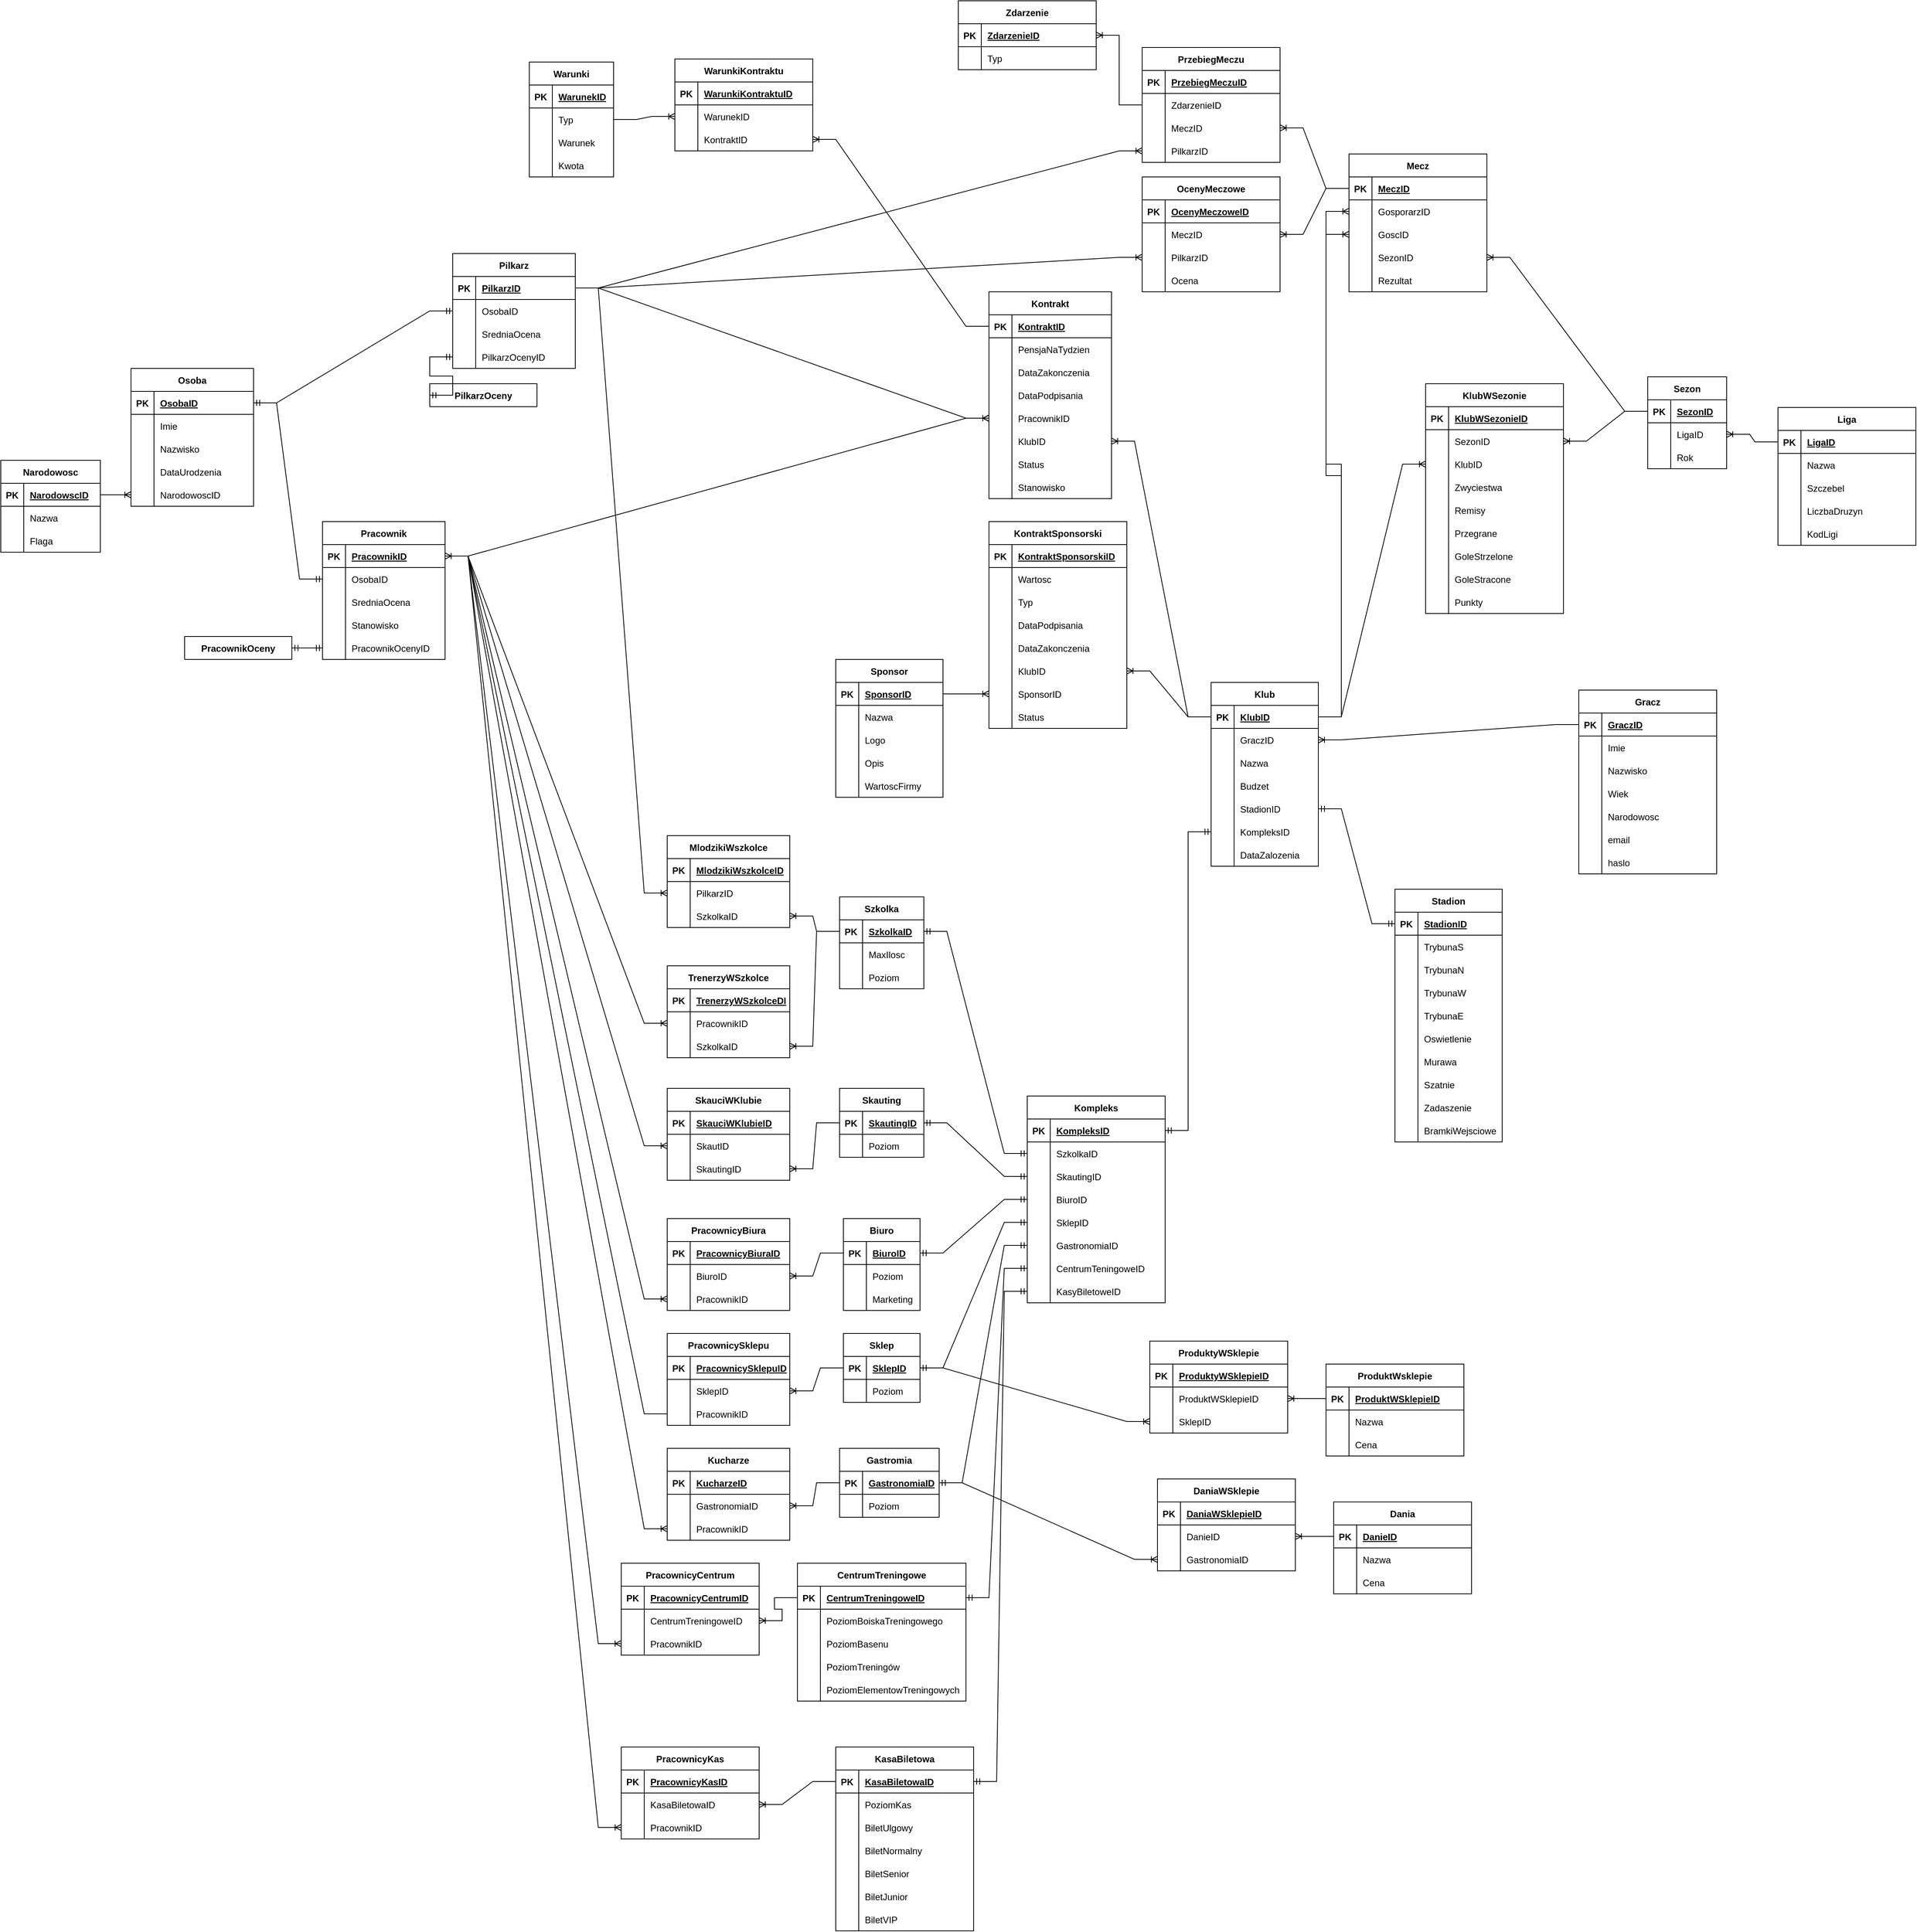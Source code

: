 <mxfile version="20.8.14" type="github">
  <diagram name="Strona-1" id="OfhFXtUXiZWUtCFE1TAF">
    <mxGraphModel dx="2233" dy="2972" grid="1" gridSize="10" guides="1" tooltips="1" connect="1" arrows="1" fold="1" page="1" pageScale="1" pageWidth="827" pageHeight="1169" math="0" shadow="0">
      <root>
        <mxCell id="0" />
        <mxCell id="1" parent="0" />
        <mxCell id="VypSvn3y7kqC1WKXfnF2-3" value="Klub" style="shape=table;startSize=30;container=1;collapsible=1;childLayout=tableLayout;fixedRows=1;rowLines=0;fontStyle=1;align=center;resizeLast=1;" parent="1" vertex="1">
          <mxGeometry x="520" y="-340" width="140" height="240" as="geometry" />
        </mxCell>
        <mxCell id="VypSvn3y7kqC1WKXfnF2-4" value="" style="shape=tableRow;horizontal=0;startSize=0;swimlaneHead=0;swimlaneBody=0;fillColor=none;collapsible=0;dropTarget=0;points=[[0,0.5],[1,0.5]];portConstraint=eastwest;top=0;left=0;right=0;bottom=1;" parent="VypSvn3y7kqC1WKXfnF2-3" vertex="1">
          <mxGeometry y="30" width="140" height="30" as="geometry" />
        </mxCell>
        <mxCell id="VypSvn3y7kqC1WKXfnF2-5" value="PK" style="shape=partialRectangle;connectable=0;fillColor=none;top=0;left=0;bottom=0;right=0;fontStyle=1;overflow=hidden;" parent="VypSvn3y7kqC1WKXfnF2-4" vertex="1">
          <mxGeometry width="30" height="30" as="geometry">
            <mxRectangle width="30" height="30" as="alternateBounds" />
          </mxGeometry>
        </mxCell>
        <mxCell id="VypSvn3y7kqC1WKXfnF2-6" value="KlubID" style="shape=partialRectangle;connectable=0;fillColor=none;top=0;left=0;bottom=0;right=0;align=left;spacingLeft=6;fontStyle=5;overflow=hidden;" parent="VypSvn3y7kqC1WKXfnF2-4" vertex="1">
          <mxGeometry x="30" width="110" height="30" as="geometry">
            <mxRectangle width="110" height="30" as="alternateBounds" />
          </mxGeometry>
        </mxCell>
        <mxCell id="mDkmVZg6a--XeseJ3tRz-353" value="" style="shape=tableRow;horizontal=0;startSize=0;swimlaneHead=0;swimlaneBody=0;fillColor=none;collapsible=0;dropTarget=0;points=[[0,0.5],[1,0.5]];portConstraint=eastwest;top=0;left=0;right=0;bottom=0;" vertex="1" parent="VypSvn3y7kqC1WKXfnF2-3">
          <mxGeometry y="60" width="140" height="30" as="geometry" />
        </mxCell>
        <mxCell id="mDkmVZg6a--XeseJ3tRz-354" value="" style="shape=partialRectangle;connectable=0;fillColor=none;top=0;left=0;bottom=0;right=0;editable=1;overflow=hidden;" vertex="1" parent="mDkmVZg6a--XeseJ3tRz-353">
          <mxGeometry width="30" height="30" as="geometry">
            <mxRectangle width="30" height="30" as="alternateBounds" />
          </mxGeometry>
        </mxCell>
        <mxCell id="mDkmVZg6a--XeseJ3tRz-355" value="GraczID" style="shape=partialRectangle;connectable=0;fillColor=none;top=0;left=0;bottom=0;right=0;align=left;spacingLeft=6;overflow=hidden;" vertex="1" parent="mDkmVZg6a--XeseJ3tRz-353">
          <mxGeometry x="30" width="110" height="30" as="geometry">
            <mxRectangle width="110" height="30" as="alternateBounds" />
          </mxGeometry>
        </mxCell>
        <mxCell id="VypSvn3y7kqC1WKXfnF2-7" value="" style="shape=tableRow;horizontal=0;startSize=0;swimlaneHead=0;swimlaneBody=0;fillColor=none;collapsible=0;dropTarget=0;points=[[0,0.5],[1,0.5]];portConstraint=eastwest;top=0;left=0;right=0;bottom=0;" parent="VypSvn3y7kqC1WKXfnF2-3" vertex="1">
          <mxGeometry y="90" width="140" height="30" as="geometry" />
        </mxCell>
        <mxCell id="VypSvn3y7kqC1WKXfnF2-8" value="" style="shape=partialRectangle;connectable=0;fillColor=none;top=0;left=0;bottom=0;right=0;editable=1;overflow=hidden;" parent="VypSvn3y7kqC1WKXfnF2-7" vertex="1">
          <mxGeometry width="30" height="30" as="geometry">
            <mxRectangle width="30" height="30" as="alternateBounds" />
          </mxGeometry>
        </mxCell>
        <mxCell id="VypSvn3y7kqC1WKXfnF2-9" value="Nazwa" style="shape=partialRectangle;connectable=0;fillColor=none;top=0;left=0;bottom=0;right=0;align=left;spacingLeft=6;overflow=hidden;" parent="VypSvn3y7kqC1WKXfnF2-7" vertex="1">
          <mxGeometry x="30" width="110" height="30" as="geometry">
            <mxRectangle width="110" height="30" as="alternateBounds" />
          </mxGeometry>
        </mxCell>
        <mxCell id="VypSvn3y7kqC1WKXfnF2-10" value="" style="shape=tableRow;horizontal=0;startSize=0;swimlaneHead=0;swimlaneBody=0;fillColor=none;collapsible=0;dropTarget=0;points=[[0,0.5],[1,0.5]];portConstraint=eastwest;top=0;left=0;right=0;bottom=0;" parent="VypSvn3y7kqC1WKXfnF2-3" vertex="1">
          <mxGeometry y="120" width="140" height="30" as="geometry" />
        </mxCell>
        <mxCell id="VypSvn3y7kqC1WKXfnF2-11" value="" style="shape=partialRectangle;connectable=0;fillColor=none;top=0;left=0;bottom=0;right=0;editable=1;overflow=hidden;" parent="VypSvn3y7kqC1WKXfnF2-10" vertex="1">
          <mxGeometry width="30" height="30" as="geometry">
            <mxRectangle width="30" height="30" as="alternateBounds" />
          </mxGeometry>
        </mxCell>
        <mxCell id="VypSvn3y7kqC1WKXfnF2-12" value="Budzet" style="shape=partialRectangle;connectable=0;fillColor=none;top=0;left=0;bottom=0;right=0;align=left;spacingLeft=6;overflow=hidden;" parent="VypSvn3y7kqC1WKXfnF2-10" vertex="1">
          <mxGeometry x="30" width="110" height="30" as="geometry">
            <mxRectangle width="110" height="30" as="alternateBounds" />
          </mxGeometry>
        </mxCell>
        <mxCell id="VypSvn3y7kqC1WKXfnF2-13" value="" style="shape=tableRow;horizontal=0;startSize=0;swimlaneHead=0;swimlaneBody=0;fillColor=none;collapsible=0;dropTarget=0;points=[[0,0.5],[1,0.5]];portConstraint=eastwest;top=0;left=0;right=0;bottom=0;" parent="VypSvn3y7kqC1WKXfnF2-3" vertex="1">
          <mxGeometry y="150" width="140" height="30" as="geometry" />
        </mxCell>
        <mxCell id="VypSvn3y7kqC1WKXfnF2-14" value="" style="shape=partialRectangle;connectable=0;fillColor=none;top=0;left=0;bottom=0;right=0;editable=1;overflow=hidden;" parent="VypSvn3y7kqC1WKXfnF2-13" vertex="1">
          <mxGeometry width="30" height="30" as="geometry">
            <mxRectangle width="30" height="30" as="alternateBounds" />
          </mxGeometry>
        </mxCell>
        <mxCell id="VypSvn3y7kqC1WKXfnF2-15" value="StadionID" style="shape=partialRectangle;connectable=0;fillColor=none;top=0;left=0;bottom=0;right=0;align=left;spacingLeft=6;overflow=hidden;" parent="VypSvn3y7kqC1WKXfnF2-13" vertex="1">
          <mxGeometry x="30" width="110" height="30" as="geometry">
            <mxRectangle width="110" height="30" as="alternateBounds" />
          </mxGeometry>
        </mxCell>
        <mxCell id="VypSvn3y7kqC1WKXfnF2-16" value="" style="shape=tableRow;horizontal=0;startSize=0;swimlaneHead=0;swimlaneBody=0;fillColor=none;collapsible=0;dropTarget=0;points=[[0,0.5],[1,0.5]];portConstraint=eastwest;top=0;left=0;right=0;bottom=0;" parent="VypSvn3y7kqC1WKXfnF2-3" vertex="1">
          <mxGeometry y="180" width="140" height="30" as="geometry" />
        </mxCell>
        <mxCell id="VypSvn3y7kqC1WKXfnF2-17" value="" style="shape=partialRectangle;connectable=0;fillColor=none;top=0;left=0;bottom=0;right=0;editable=1;overflow=hidden;" parent="VypSvn3y7kqC1WKXfnF2-16" vertex="1">
          <mxGeometry width="30" height="30" as="geometry">
            <mxRectangle width="30" height="30" as="alternateBounds" />
          </mxGeometry>
        </mxCell>
        <mxCell id="VypSvn3y7kqC1WKXfnF2-18" value="KompleksID" style="shape=partialRectangle;connectable=0;fillColor=none;top=0;left=0;bottom=0;right=0;align=left;spacingLeft=6;overflow=hidden;" parent="VypSvn3y7kqC1WKXfnF2-16" vertex="1">
          <mxGeometry x="30" width="110" height="30" as="geometry">
            <mxRectangle width="110" height="30" as="alternateBounds" />
          </mxGeometry>
        </mxCell>
        <mxCell id="mDkmVZg6a--XeseJ3tRz-75" value="" style="shape=tableRow;horizontal=0;startSize=0;swimlaneHead=0;swimlaneBody=0;fillColor=none;collapsible=0;dropTarget=0;points=[[0,0.5],[1,0.5]];portConstraint=eastwest;top=0;left=0;right=0;bottom=0;" vertex="1" parent="VypSvn3y7kqC1WKXfnF2-3">
          <mxGeometry y="210" width="140" height="30" as="geometry" />
        </mxCell>
        <mxCell id="mDkmVZg6a--XeseJ3tRz-76" value="" style="shape=partialRectangle;connectable=0;fillColor=none;top=0;left=0;bottom=0;right=0;editable=1;overflow=hidden;" vertex="1" parent="mDkmVZg6a--XeseJ3tRz-75">
          <mxGeometry width="30" height="30" as="geometry">
            <mxRectangle width="30" height="30" as="alternateBounds" />
          </mxGeometry>
        </mxCell>
        <mxCell id="mDkmVZg6a--XeseJ3tRz-77" value="DataZalozenia" style="shape=partialRectangle;connectable=0;fillColor=none;top=0;left=0;bottom=0;right=0;align=left;spacingLeft=6;overflow=hidden;" vertex="1" parent="mDkmVZg6a--XeseJ3tRz-75">
          <mxGeometry x="30" width="110" height="30" as="geometry">
            <mxRectangle width="110" height="30" as="alternateBounds" />
          </mxGeometry>
        </mxCell>
        <mxCell id="VypSvn3y7kqC1WKXfnF2-49" value="Pilkarz" style="shape=table;startSize=30;container=1;collapsible=1;childLayout=tableLayout;fixedRows=1;rowLines=0;fontStyle=1;align=center;resizeLast=1;rounded=0;" parent="1" vertex="1">
          <mxGeometry x="-470" y="-900" width="160" height="150" as="geometry">
            <mxRectangle x="200" y="40" width="80" height="30" as="alternateBounds" />
          </mxGeometry>
        </mxCell>
        <mxCell id="VypSvn3y7kqC1WKXfnF2-50" value="" style="shape=tableRow;horizontal=0;startSize=0;swimlaneHead=0;swimlaneBody=0;fillColor=none;collapsible=0;dropTarget=0;points=[[0,0.5],[1,0.5]];portConstraint=eastwest;top=0;left=0;right=0;bottom=1;rounded=0;" parent="VypSvn3y7kqC1WKXfnF2-49" vertex="1">
          <mxGeometry y="30" width="160" height="30" as="geometry" />
        </mxCell>
        <mxCell id="VypSvn3y7kqC1WKXfnF2-51" value="PK" style="shape=partialRectangle;connectable=0;fillColor=none;top=0;left=0;bottom=0;right=0;fontStyle=1;overflow=hidden;rounded=0;" parent="VypSvn3y7kqC1WKXfnF2-50" vertex="1">
          <mxGeometry width="30" height="30" as="geometry">
            <mxRectangle width="30" height="30" as="alternateBounds" />
          </mxGeometry>
        </mxCell>
        <mxCell id="VypSvn3y7kqC1WKXfnF2-52" value="PilkarzID" style="shape=partialRectangle;connectable=0;fillColor=none;top=0;left=0;bottom=0;right=0;align=left;spacingLeft=6;fontStyle=5;overflow=hidden;rounded=0;" parent="VypSvn3y7kqC1WKXfnF2-50" vertex="1">
          <mxGeometry x="30" width="130" height="30" as="geometry">
            <mxRectangle width="130" height="30" as="alternateBounds" />
          </mxGeometry>
        </mxCell>
        <mxCell id="VypSvn3y7kqC1WKXfnF2-53" value="" style="shape=tableRow;horizontal=0;startSize=0;swimlaneHead=0;swimlaneBody=0;fillColor=none;collapsible=0;dropTarget=0;points=[[0,0.5],[1,0.5]];portConstraint=eastwest;top=0;left=0;right=0;bottom=0;rounded=0;" parent="VypSvn3y7kqC1WKXfnF2-49" vertex="1">
          <mxGeometry y="60" width="160" height="30" as="geometry" />
        </mxCell>
        <mxCell id="VypSvn3y7kqC1WKXfnF2-54" value="" style="shape=partialRectangle;connectable=0;fillColor=none;top=0;left=0;bottom=0;right=0;editable=1;overflow=hidden;rounded=0;" parent="VypSvn3y7kqC1WKXfnF2-53" vertex="1">
          <mxGeometry width="30" height="30" as="geometry">
            <mxRectangle width="30" height="30" as="alternateBounds" />
          </mxGeometry>
        </mxCell>
        <mxCell id="VypSvn3y7kqC1WKXfnF2-55" value="OsobaID" style="shape=partialRectangle;connectable=0;fillColor=none;top=0;left=0;bottom=0;right=0;align=left;spacingLeft=6;overflow=hidden;rounded=0;" parent="VypSvn3y7kqC1WKXfnF2-53" vertex="1">
          <mxGeometry x="30" width="130" height="30" as="geometry">
            <mxRectangle width="130" height="30" as="alternateBounds" />
          </mxGeometry>
        </mxCell>
        <mxCell id="VypSvn3y7kqC1WKXfnF2-59" value="" style="shape=tableRow;horizontal=0;startSize=0;swimlaneHead=0;swimlaneBody=0;fillColor=none;collapsible=0;dropTarget=0;points=[[0,0.5],[1,0.5]];portConstraint=eastwest;top=0;left=0;right=0;bottom=0;rounded=0;" parent="VypSvn3y7kqC1WKXfnF2-49" vertex="1">
          <mxGeometry y="90" width="160" height="30" as="geometry" />
        </mxCell>
        <mxCell id="VypSvn3y7kqC1WKXfnF2-60" value="" style="shape=partialRectangle;connectable=0;fillColor=none;top=0;left=0;bottom=0;right=0;editable=1;overflow=hidden;rounded=0;" parent="VypSvn3y7kqC1WKXfnF2-59" vertex="1">
          <mxGeometry width="30" height="30" as="geometry">
            <mxRectangle width="30" height="30" as="alternateBounds" />
          </mxGeometry>
        </mxCell>
        <mxCell id="VypSvn3y7kqC1WKXfnF2-61" value="SredniaOcena" style="shape=partialRectangle;connectable=0;fillColor=none;top=0;left=0;bottom=0;right=0;align=left;spacingLeft=6;overflow=hidden;rounded=0;" parent="VypSvn3y7kqC1WKXfnF2-59" vertex="1">
          <mxGeometry x="30" width="130" height="30" as="geometry">
            <mxRectangle width="130" height="30" as="alternateBounds" />
          </mxGeometry>
        </mxCell>
        <mxCell id="6KhRG3q0yTtKz20WEU55-206" value="" style="shape=tableRow;horizontal=0;startSize=0;swimlaneHead=0;swimlaneBody=0;fillColor=none;collapsible=0;dropTarget=0;points=[[0,0.5],[1,0.5]];portConstraint=eastwest;top=0;left=0;right=0;bottom=0;rounded=0;" parent="VypSvn3y7kqC1WKXfnF2-49" vertex="1">
          <mxGeometry y="120" width="160" height="30" as="geometry" />
        </mxCell>
        <mxCell id="6KhRG3q0yTtKz20WEU55-207" value="" style="shape=partialRectangle;connectable=0;fillColor=none;top=0;left=0;bottom=0;right=0;editable=1;overflow=hidden;rounded=0;" parent="6KhRG3q0yTtKz20WEU55-206" vertex="1">
          <mxGeometry width="30" height="30" as="geometry">
            <mxRectangle width="30" height="30" as="alternateBounds" />
          </mxGeometry>
        </mxCell>
        <mxCell id="6KhRG3q0yTtKz20WEU55-208" value="PilkarzOcenyID" style="shape=partialRectangle;connectable=0;fillColor=none;top=0;left=0;bottom=0;right=0;align=left;spacingLeft=6;overflow=hidden;rounded=0;" parent="6KhRG3q0yTtKz20WEU55-206" vertex="1">
          <mxGeometry x="30" width="130" height="30" as="geometry">
            <mxRectangle width="130" height="30" as="alternateBounds" />
          </mxGeometry>
        </mxCell>
        <mxCell id="VypSvn3y7kqC1WKXfnF2-65" value="Osoba" style="shape=table;startSize=30;container=1;collapsible=1;childLayout=tableLayout;fixedRows=1;rowLines=0;fontStyle=1;align=center;resizeLast=1;rounded=0;fillColor=none;" parent="1" vertex="1">
          <mxGeometry x="-890" y="-750" width="160" height="180" as="geometry" />
        </mxCell>
        <mxCell id="VypSvn3y7kqC1WKXfnF2-66" value="" style="shape=tableRow;horizontal=0;startSize=0;swimlaneHead=0;swimlaneBody=0;fillColor=none;collapsible=0;dropTarget=0;points=[[0,0.5],[1,0.5]];portConstraint=eastwest;top=0;left=0;right=0;bottom=1;rounded=0;" parent="VypSvn3y7kqC1WKXfnF2-65" vertex="1">
          <mxGeometry y="30" width="160" height="30" as="geometry" />
        </mxCell>
        <mxCell id="VypSvn3y7kqC1WKXfnF2-67" value="PK" style="shape=partialRectangle;connectable=0;fillColor=none;top=0;left=0;bottom=0;right=0;fontStyle=1;overflow=hidden;rounded=0;" parent="VypSvn3y7kqC1WKXfnF2-66" vertex="1">
          <mxGeometry width="30" height="30" as="geometry">
            <mxRectangle width="30" height="30" as="alternateBounds" />
          </mxGeometry>
        </mxCell>
        <mxCell id="VypSvn3y7kqC1WKXfnF2-68" value="OsobaID" style="shape=partialRectangle;connectable=0;fillColor=none;top=0;left=0;bottom=0;right=0;align=left;spacingLeft=6;fontStyle=5;overflow=hidden;rounded=0;" parent="VypSvn3y7kqC1WKXfnF2-66" vertex="1">
          <mxGeometry x="30" width="130" height="30" as="geometry">
            <mxRectangle width="130" height="30" as="alternateBounds" />
          </mxGeometry>
        </mxCell>
        <mxCell id="VypSvn3y7kqC1WKXfnF2-69" value="" style="shape=tableRow;horizontal=0;startSize=0;swimlaneHead=0;swimlaneBody=0;fillColor=none;collapsible=0;dropTarget=0;points=[[0,0.5],[1,0.5]];portConstraint=eastwest;top=0;left=0;right=0;bottom=0;rounded=0;" parent="VypSvn3y7kqC1WKXfnF2-65" vertex="1">
          <mxGeometry y="60" width="160" height="30" as="geometry" />
        </mxCell>
        <mxCell id="VypSvn3y7kqC1WKXfnF2-70" value="" style="shape=partialRectangle;connectable=0;fillColor=none;top=0;left=0;bottom=0;right=0;editable=1;overflow=hidden;rounded=0;" parent="VypSvn3y7kqC1WKXfnF2-69" vertex="1">
          <mxGeometry width="30" height="30" as="geometry">
            <mxRectangle width="30" height="30" as="alternateBounds" />
          </mxGeometry>
        </mxCell>
        <mxCell id="VypSvn3y7kqC1WKXfnF2-71" value="Imie" style="shape=partialRectangle;connectable=0;fillColor=none;top=0;left=0;bottom=0;right=0;align=left;spacingLeft=6;overflow=hidden;rounded=0;" parent="VypSvn3y7kqC1WKXfnF2-69" vertex="1">
          <mxGeometry x="30" width="130" height="30" as="geometry">
            <mxRectangle width="130" height="30" as="alternateBounds" />
          </mxGeometry>
        </mxCell>
        <mxCell id="VypSvn3y7kqC1WKXfnF2-72" value="" style="shape=tableRow;horizontal=0;startSize=0;swimlaneHead=0;swimlaneBody=0;fillColor=none;collapsible=0;dropTarget=0;points=[[0,0.5],[1,0.5]];portConstraint=eastwest;top=0;left=0;right=0;bottom=0;rounded=0;" parent="VypSvn3y7kqC1WKXfnF2-65" vertex="1">
          <mxGeometry y="90" width="160" height="30" as="geometry" />
        </mxCell>
        <mxCell id="VypSvn3y7kqC1WKXfnF2-73" value="" style="shape=partialRectangle;connectable=0;fillColor=none;top=0;left=0;bottom=0;right=0;editable=1;overflow=hidden;rounded=0;" parent="VypSvn3y7kqC1WKXfnF2-72" vertex="1">
          <mxGeometry width="30" height="30" as="geometry">
            <mxRectangle width="30" height="30" as="alternateBounds" />
          </mxGeometry>
        </mxCell>
        <mxCell id="VypSvn3y7kqC1WKXfnF2-74" value="Nazwisko" style="shape=partialRectangle;connectable=0;fillColor=none;top=0;left=0;bottom=0;right=0;align=left;spacingLeft=6;overflow=hidden;rounded=0;" parent="VypSvn3y7kqC1WKXfnF2-72" vertex="1">
          <mxGeometry x="30" width="130" height="30" as="geometry">
            <mxRectangle width="130" height="30" as="alternateBounds" />
          </mxGeometry>
        </mxCell>
        <mxCell id="VypSvn3y7kqC1WKXfnF2-75" value="" style="shape=tableRow;horizontal=0;startSize=0;swimlaneHead=0;swimlaneBody=0;fillColor=none;collapsible=0;dropTarget=0;points=[[0,0.5],[1,0.5]];portConstraint=eastwest;top=0;left=0;right=0;bottom=0;rounded=0;" parent="VypSvn3y7kqC1WKXfnF2-65" vertex="1">
          <mxGeometry y="120" width="160" height="30" as="geometry" />
        </mxCell>
        <mxCell id="VypSvn3y7kqC1WKXfnF2-76" value="" style="shape=partialRectangle;connectable=0;fillColor=none;top=0;left=0;bottom=0;right=0;editable=1;overflow=hidden;rounded=0;" parent="VypSvn3y7kqC1WKXfnF2-75" vertex="1">
          <mxGeometry width="30" height="30" as="geometry">
            <mxRectangle width="30" height="30" as="alternateBounds" />
          </mxGeometry>
        </mxCell>
        <mxCell id="VypSvn3y7kqC1WKXfnF2-77" value="DataUrodzenia" style="shape=partialRectangle;connectable=0;fillColor=none;top=0;left=0;bottom=0;right=0;align=left;spacingLeft=6;overflow=hidden;rounded=0;" parent="VypSvn3y7kqC1WKXfnF2-75" vertex="1">
          <mxGeometry x="30" width="130" height="30" as="geometry">
            <mxRectangle width="130" height="30" as="alternateBounds" />
          </mxGeometry>
        </mxCell>
        <mxCell id="VypSvn3y7kqC1WKXfnF2-78" value="" style="shape=tableRow;horizontal=0;startSize=0;swimlaneHead=0;swimlaneBody=0;fillColor=none;collapsible=0;dropTarget=0;points=[[0,0.5],[1,0.5]];portConstraint=eastwest;top=0;left=0;right=0;bottom=0;rounded=0;" parent="VypSvn3y7kqC1WKXfnF2-65" vertex="1">
          <mxGeometry y="150" width="160" height="30" as="geometry" />
        </mxCell>
        <mxCell id="VypSvn3y7kqC1WKXfnF2-79" value="" style="shape=partialRectangle;connectable=0;fillColor=none;top=0;left=0;bottom=0;right=0;editable=1;overflow=hidden;rounded=0;" parent="VypSvn3y7kqC1WKXfnF2-78" vertex="1">
          <mxGeometry width="30" height="30" as="geometry">
            <mxRectangle width="30" height="30" as="alternateBounds" />
          </mxGeometry>
        </mxCell>
        <mxCell id="VypSvn3y7kqC1WKXfnF2-80" value="NarodowoscID" style="shape=partialRectangle;connectable=0;fillColor=none;top=0;left=0;bottom=0;right=0;align=left;spacingLeft=6;overflow=hidden;rounded=0;" parent="VypSvn3y7kqC1WKXfnF2-78" vertex="1">
          <mxGeometry x="30" width="130" height="30" as="geometry">
            <mxRectangle width="130" height="30" as="alternateBounds" />
          </mxGeometry>
        </mxCell>
        <mxCell id="VypSvn3y7kqC1WKXfnF2-84" value="Narodowosc" style="shape=table;startSize=30;container=1;collapsible=1;childLayout=tableLayout;fixedRows=1;rowLines=0;fontStyle=1;align=center;resizeLast=1;rounded=0;fillColor=none;" parent="1" vertex="1">
          <mxGeometry x="-1060" y="-630" width="130" height="120" as="geometry" />
        </mxCell>
        <mxCell id="VypSvn3y7kqC1WKXfnF2-85" value="" style="shape=tableRow;horizontal=0;startSize=0;swimlaneHead=0;swimlaneBody=0;fillColor=none;collapsible=0;dropTarget=0;points=[[0,0.5],[1,0.5]];portConstraint=eastwest;top=0;left=0;right=0;bottom=1;rounded=0;" parent="VypSvn3y7kqC1WKXfnF2-84" vertex="1">
          <mxGeometry y="30" width="130" height="30" as="geometry" />
        </mxCell>
        <mxCell id="VypSvn3y7kqC1WKXfnF2-86" value="PK" style="shape=partialRectangle;connectable=0;fillColor=none;top=0;left=0;bottom=0;right=0;fontStyle=1;overflow=hidden;rounded=0;" parent="VypSvn3y7kqC1WKXfnF2-85" vertex="1">
          <mxGeometry width="30" height="30" as="geometry">
            <mxRectangle width="30" height="30" as="alternateBounds" />
          </mxGeometry>
        </mxCell>
        <mxCell id="VypSvn3y7kqC1WKXfnF2-87" value="NarodowscID" style="shape=partialRectangle;connectable=0;fillColor=none;top=0;left=0;bottom=0;right=0;align=left;spacingLeft=6;fontStyle=5;overflow=hidden;rounded=0;" parent="VypSvn3y7kqC1WKXfnF2-85" vertex="1">
          <mxGeometry x="30" width="100" height="30" as="geometry">
            <mxRectangle width="100" height="30" as="alternateBounds" />
          </mxGeometry>
        </mxCell>
        <mxCell id="VypSvn3y7kqC1WKXfnF2-88" value="" style="shape=tableRow;horizontal=0;startSize=0;swimlaneHead=0;swimlaneBody=0;fillColor=none;collapsible=0;dropTarget=0;points=[[0,0.5],[1,0.5]];portConstraint=eastwest;top=0;left=0;right=0;bottom=0;rounded=0;" parent="VypSvn3y7kqC1WKXfnF2-84" vertex="1">
          <mxGeometry y="60" width="130" height="30" as="geometry" />
        </mxCell>
        <mxCell id="VypSvn3y7kqC1WKXfnF2-89" value="" style="shape=partialRectangle;connectable=0;fillColor=none;top=0;left=0;bottom=0;right=0;editable=1;overflow=hidden;rounded=0;" parent="VypSvn3y7kqC1WKXfnF2-88" vertex="1">
          <mxGeometry width="30" height="30" as="geometry">
            <mxRectangle width="30" height="30" as="alternateBounds" />
          </mxGeometry>
        </mxCell>
        <mxCell id="VypSvn3y7kqC1WKXfnF2-90" value="Nazwa" style="shape=partialRectangle;connectable=0;fillColor=none;top=0;left=0;bottom=0;right=0;align=left;spacingLeft=6;overflow=hidden;rounded=0;" parent="VypSvn3y7kqC1WKXfnF2-88" vertex="1">
          <mxGeometry x="30" width="100" height="30" as="geometry">
            <mxRectangle width="100" height="30" as="alternateBounds" />
          </mxGeometry>
        </mxCell>
        <mxCell id="VypSvn3y7kqC1WKXfnF2-91" value="" style="shape=tableRow;horizontal=0;startSize=0;swimlaneHead=0;swimlaneBody=0;fillColor=none;collapsible=0;dropTarget=0;points=[[0,0.5],[1,0.5]];portConstraint=eastwest;top=0;left=0;right=0;bottom=0;rounded=0;" parent="VypSvn3y7kqC1WKXfnF2-84" vertex="1">
          <mxGeometry y="90" width="130" height="30" as="geometry" />
        </mxCell>
        <mxCell id="VypSvn3y7kqC1WKXfnF2-92" value="" style="shape=partialRectangle;connectable=0;fillColor=none;top=0;left=0;bottom=0;right=0;editable=1;overflow=hidden;rounded=0;" parent="VypSvn3y7kqC1WKXfnF2-91" vertex="1">
          <mxGeometry width="30" height="30" as="geometry">
            <mxRectangle width="30" height="30" as="alternateBounds" />
          </mxGeometry>
        </mxCell>
        <mxCell id="VypSvn3y7kqC1WKXfnF2-93" value="Flaga" style="shape=partialRectangle;connectable=0;fillColor=none;top=0;left=0;bottom=0;right=0;align=left;spacingLeft=6;overflow=hidden;rounded=0;" parent="VypSvn3y7kqC1WKXfnF2-91" vertex="1">
          <mxGeometry x="30" width="100" height="30" as="geometry">
            <mxRectangle width="100" height="30" as="alternateBounds" />
          </mxGeometry>
        </mxCell>
        <mxCell id="VypSvn3y7kqC1WKXfnF2-97" value="PilkarzOceny" style="shape=table;startSize=30;container=1;collapsible=1;childLayout=tableLayout;fixedRows=1;rowLines=0;fontStyle=1;align=center;resizeLast=1;rounded=0;fillColor=none;" parent="1" vertex="1" collapsed="1">
          <mxGeometry x="-500" y="-730" width="140" height="30" as="geometry">
            <mxRectangle x="360" y="130" width="160" height="1170" as="alternateBounds" />
          </mxGeometry>
        </mxCell>
        <mxCell id="VypSvn3y7kqC1WKXfnF2-98" value="" style="shape=tableRow;horizontal=0;startSize=0;swimlaneHead=0;swimlaneBody=0;fillColor=none;collapsible=0;dropTarget=0;points=[[0,0.5],[1,0.5]];portConstraint=eastwest;top=0;left=0;right=0;bottom=1;rounded=0;" parent="VypSvn3y7kqC1WKXfnF2-97" vertex="1">
          <mxGeometry y="30" width="160" height="30" as="geometry" />
        </mxCell>
        <mxCell id="VypSvn3y7kqC1WKXfnF2-99" value="PK" style="shape=partialRectangle;connectable=0;fillColor=none;top=0;left=0;bottom=0;right=0;fontStyle=1;overflow=hidden;rounded=0;" parent="VypSvn3y7kqC1WKXfnF2-98" vertex="1">
          <mxGeometry width="30" height="30" as="geometry">
            <mxRectangle width="30" height="30" as="alternateBounds" />
          </mxGeometry>
        </mxCell>
        <mxCell id="VypSvn3y7kqC1WKXfnF2-100" value="PilkarzStatystykiID" style="shape=partialRectangle;connectable=0;fillColor=none;top=0;left=0;bottom=0;right=0;align=left;spacingLeft=6;fontStyle=5;overflow=hidden;rounded=0;" parent="VypSvn3y7kqC1WKXfnF2-98" vertex="1">
          <mxGeometry x="30" width="130" height="30" as="geometry">
            <mxRectangle width="130" height="30" as="alternateBounds" />
          </mxGeometry>
        </mxCell>
        <mxCell id="VypSvn3y7kqC1WKXfnF2-101" value="" style="shape=tableRow;horizontal=0;startSize=0;swimlaneHead=0;swimlaneBody=0;fillColor=none;collapsible=0;dropTarget=0;points=[[0,0.5],[1,0.5]];portConstraint=eastwest;top=0;left=0;right=0;bottom=0;rounded=0;" parent="VypSvn3y7kqC1WKXfnF2-97" vertex="1">
          <mxGeometry y="60" width="160" height="30" as="geometry" />
        </mxCell>
        <mxCell id="VypSvn3y7kqC1WKXfnF2-102" value="" style="shape=partialRectangle;connectable=0;fillColor=none;top=0;left=0;bottom=0;right=0;editable=1;overflow=hidden;rounded=0;" parent="VypSvn3y7kqC1WKXfnF2-101" vertex="1">
          <mxGeometry width="30" height="30" as="geometry">
            <mxRectangle width="30" height="30" as="alternateBounds" />
          </mxGeometry>
        </mxCell>
        <mxCell id="VypSvn3y7kqC1WKXfnF2-103" value="DlugiePodania" style="shape=partialRectangle;connectable=0;fillColor=none;top=0;left=0;bottom=0;right=0;align=left;spacingLeft=6;overflow=hidden;rounded=0;" parent="VypSvn3y7kqC1WKXfnF2-101" vertex="1">
          <mxGeometry x="30" width="130" height="30" as="geometry">
            <mxRectangle width="130" height="30" as="alternateBounds" />
          </mxGeometry>
        </mxCell>
        <mxCell id="VypSvn3y7kqC1WKXfnF2-104" value="" style="shape=tableRow;horizontal=0;startSize=0;swimlaneHead=0;swimlaneBody=0;fillColor=none;collapsible=0;dropTarget=0;points=[[0,0.5],[1,0.5]];portConstraint=eastwest;top=0;left=0;right=0;bottom=0;rounded=0;" parent="VypSvn3y7kqC1WKXfnF2-97" vertex="1">
          <mxGeometry y="90" width="160" height="30" as="geometry" />
        </mxCell>
        <mxCell id="VypSvn3y7kqC1WKXfnF2-105" value="" style="shape=partialRectangle;connectable=0;fillColor=none;top=0;left=0;bottom=0;right=0;editable=1;overflow=hidden;rounded=0;" parent="VypSvn3y7kqC1WKXfnF2-104" vertex="1">
          <mxGeometry width="30" height="30" as="geometry">
            <mxRectangle width="30" height="30" as="alternateBounds" />
          </mxGeometry>
        </mxCell>
        <mxCell id="VypSvn3y7kqC1WKXfnF2-106" value="KrótkiePodania" style="shape=partialRectangle;connectable=0;fillColor=none;top=0;left=0;bottom=0;right=0;align=left;spacingLeft=6;overflow=hidden;rounded=0;" parent="VypSvn3y7kqC1WKXfnF2-104" vertex="1">
          <mxGeometry x="30" width="130" height="30" as="geometry">
            <mxRectangle width="130" height="30" as="alternateBounds" />
          </mxGeometry>
        </mxCell>
        <mxCell id="VypSvn3y7kqC1WKXfnF2-107" value="" style="shape=tableRow;horizontal=0;startSize=0;swimlaneHead=0;swimlaneBody=0;fillColor=none;collapsible=0;dropTarget=0;points=[[0,0.5],[1,0.5]];portConstraint=eastwest;top=0;left=0;right=0;bottom=0;rounded=0;" parent="VypSvn3y7kqC1WKXfnF2-97" vertex="1">
          <mxGeometry y="120" width="160" height="30" as="geometry" />
        </mxCell>
        <mxCell id="VypSvn3y7kqC1WKXfnF2-108" value="" style="shape=partialRectangle;connectable=0;fillColor=none;top=0;left=0;bottom=0;right=0;editable=1;overflow=hidden;rounded=0;" parent="VypSvn3y7kqC1WKXfnF2-107" vertex="1">
          <mxGeometry width="30" height="30" as="geometry">
            <mxRectangle width="30" height="30" as="alternateBounds" />
          </mxGeometry>
        </mxCell>
        <mxCell id="VypSvn3y7kqC1WKXfnF2-109" value="Dośrodkowania" style="shape=partialRectangle;connectable=0;fillColor=none;top=0;left=0;bottom=0;right=0;align=left;spacingLeft=6;overflow=hidden;rounded=0;" parent="VypSvn3y7kqC1WKXfnF2-107" vertex="1">
          <mxGeometry x="30" width="130" height="30" as="geometry">
            <mxRectangle width="130" height="30" as="alternateBounds" />
          </mxGeometry>
        </mxCell>
        <mxCell id="VypSvn3y7kqC1WKXfnF2-110" value="" style="shape=tableRow;horizontal=0;startSize=0;swimlaneHead=0;swimlaneBody=0;fillColor=none;collapsible=0;dropTarget=0;points=[[0,0.5],[1,0.5]];portConstraint=eastwest;top=0;left=0;right=0;bottom=0;rounded=0;" parent="VypSvn3y7kqC1WKXfnF2-97" vertex="1">
          <mxGeometry y="150" width="160" height="30" as="geometry" />
        </mxCell>
        <mxCell id="VypSvn3y7kqC1WKXfnF2-111" value="" style="shape=partialRectangle;connectable=0;fillColor=none;top=0;left=0;bottom=0;right=0;editable=1;overflow=hidden;rounded=0;" parent="VypSvn3y7kqC1WKXfnF2-110" vertex="1">
          <mxGeometry width="30" height="30" as="geometry">
            <mxRectangle width="30" height="30" as="alternateBounds" />
          </mxGeometry>
        </mxCell>
        <mxCell id="VypSvn3y7kqC1WKXfnF2-112" value="Przerzuty" style="shape=partialRectangle;connectable=0;fillColor=none;top=0;left=0;bottom=0;right=0;align=left;spacingLeft=6;overflow=hidden;rounded=0;" parent="VypSvn3y7kqC1WKXfnF2-110" vertex="1">
          <mxGeometry x="30" width="130" height="30" as="geometry">
            <mxRectangle width="130" height="30" as="alternateBounds" />
          </mxGeometry>
        </mxCell>
        <mxCell id="VypSvn3y7kqC1WKXfnF2-113" value="" style="shape=tableRow;horizontal=0;startSize=0;swimlaneHead=0;swimlaneBody=0;fillColor=none;collapsible=0;dropTarget=0;points=[[0,0.5],[1,0.5]];portConstraint=eastwest;top=0;left=0;right=0;bottom=0;rounded=0;" parent="VypSvn3y7kqC1WKXfnF2-97" vertex="1">
          <mxGeometry y="180" width="160" height="30" as="geometry" />
        </mxCell>
        <mxCell id="VypSvn3y7kqC1WKXfnF2-114" value="" style="shape=partialRectangle;connectable=0;fillColor=none;top=0;left=0;bottom=0;right=0;editable=1;overflow=hidden;rounded=0;" parent="VypSvn3y7kqC1WKXfnF2-113" vertex="1">
          <mxGeometry width="30" height="30" as="geometry">
            <mxRectangle width="30" height="30" as="alternateBounds" />
          </mxGeometry>
        </mxCell>
        <mxCell id="VypSvn3y7kqC1WKXfnF2-115" value="StrzałyZdaleka" style="shape=partialRectangle;connectable=0;fillColor=none;top=0;left=0;bottom=0;right=0;align=left;spacingLeft=6;overflow=hidden;rounded=0;" parent="VypSvn3y7kqC1WKXfnF2-113" vertex="1">
          <mxGeometry x="30" width="130" height="30" as="geometry">
            <mxRectangle width="130" height="30" as="alternateBounds" />
          </mxGeometry>
        </mxCell>
        <mxCell id="VypSvn3y7kqC1WKXfnF2-116" value="" style="shape=tableRow;horizontal=0;startSize=0;swimlaneHead=0;swimlaneBody=0;fillColor=none;collapsible=0;dropTarget=0;points=[[0,0.5],[1,0.5]];portConstraint=eastwest;top=0;left=0;right=0;bottom=0;rounded=0;" parent="VypSvn3y7kqC1WKXfnF2-97" vertex="1">
          <mxGeometry y="210" width="160" height="30" as="geometry" />
        </mxCell>
        <mxCell id="VypSvn3y7kqC1WKXfnF2-117" value="" style="shape=partialRectangle;connectable=0;fillColor=none;top=0;left=0;bottom=0;right=0;editable=1;overflow=hidden;rounded=0;" parent="VypSvn3y7kqC1WKXfnF2-116" vertex="1">
          <mxGeometry width="30" height="30" as="geometry">
            <mxRectangle width="30" height="30" as="alternateBounds" />
          </mxGeometry>
        </mxCell>
        <mxCell id="VypSvn3y7kqC1WKXfnF2-118" value="StrzałyZbliska" style="shape=partialRectangle;connectable=0;fillColor=none;top=0;left=0;bottom=0;right=0;align=left;spacingLeft=6;overflow=hidden;rounded=0;" parent="VypSvn3y7kqC1WKXfnF2-116" vertex="1">
          <mxGeometry x="30" width="130" height="30" as="geometry">
            <mxRectangle width="130" height="30" as="alternateBounds" />
          </mxGeometry>
        </mxCell>
        <mxCell id="VypSvn3y7kqC1WKXfnF2-119" value="" style="shape=tableRow;horizontal=0;startSize=0;swimlaneHead=0;swimlaneBody=0;fillColor=none;collapsible=0;dropTarget=0;points=[[0,0.5],[1,0.5]];portConstraint=eastwest;top=0;left=0;right=0;bottom=0;rounded=0;" parent="VypSvn3y7kqC1WKXfnF2-97" vertex="1">
          <mxGeometry y="240" width="160" height="30" as="geometry" />
        </mxCell>
        <mxCell id="VypSvn3y7kqC1WKXfnF2-120" value="" style="shape=partialRectangle;connectable=0;fillColor=none;top=0;left=0;bottom=0;right=0;editable=1;overflow=hidden;rounded=0;" parent="VypSvn3y7kqC1WKXfnF2-119" vertex="1">
          <mxGeometry width="30" height="30" as="geometry">
            <mxRectangle width="30" height="30" as="alternateBounds" />
          </mxGeometry>
        </mxCell>
        <mxCell id="VypSvn3y7kqC1WKXfnF2-121" value="Wykończenie" style="shape=partialRectangle;connectable=0;fillColor=none;top=0;left=0;bottom=0;right=0;align=left;spacingLeft=6;overflow=hidden;rounded=0;" parent="VypSvn3y7kqC1WKXfnF2-119" vertex="1">
          <mxGeometry x="30" width="130" height="30" as="geometry">
            <mxRectangle width="130" height="30" as="alternateBounds" />
          </mxGeometry>
        </mxCell>
        <mxCell id="VypSvn3y7kqC1WKXfnF2-122" value="" style="shape=tableRow;horizontal=0;startSize=0;swimlaneHead=0;swimlaneBody=0;fillColor=none;collapsible=0;dropTarget=0;points=[[0,0.5],[1,0.5]];portConstraint=eastwest;top=0;left=0;right=0;bottom=0;rounded=0;" parent="VypSvn3y7kqC1WKXfnF2-97" vertex="1">
          <mxGeometry y="270" width="160" height="30" as="geometry" />
        </mxCell>
        <mxCell id="VypSvn3y7kqC1WKXfnF2-123" value="" style="shape=partialRectangle;connectable=0;fillColor=none;top=0;left=0;bottom=0;right=0;editable=1;overflow=hidden;rounded=0;" parent="VypSvn3y7kqC1WKXfnF2-122" vertex="1">
          <mxGeometry width="30" height="30" as="geometry">
            <mxRectangle width="30" height="30" as="alternateBounds" />
          </mxGeometry>
        </mxCell>
        <mxCell id="VypSvn3y7kqC1WKXfnF2-124" value="SiłaStrzału" style="shape=partialRectangle;connectable=0;fillColor=none;top=0;left=0;bottom=0;right=0;align=left;spacingLeft=6;overflow=hidden;rounded=0;" parent="VypSvn3y7kqC1WKXfnF2-122" vertex="1">
          <mxGeometry x="30" width="130" height="30" as="geometry">
            <mxRectangle width="130" height="30" as="alternateBounds" />
          </mxGeometry>
        </mxCell>
        <mxCell id="VypSvn3y7kqC1WKXfnF2-125" value="" style="shape=tableRow;horizontal=0;startSize=0;swimlaneHead=0;swimlaneBody=0;fillColor=none;collapsible=0;dropTarget=0;points=[[0,0.5],[1,0.5]];portConstraint=eastwest;top=0;left=0;right=0;bottom=0;rounded=0;" parent="VypSvn3y7kqC1WKXfnF2-97" vertex="1">
          <mxGeometry y="300" width="160" height="30" as="geometry" />
        </mxCell>
        <mxCell id="VypSvn3y7kqC1WKXfnF2-126" value="" style="shape=partialRectangle;connectable=0;fillColor=none;top=0;left=0;bottom=0;right=0;editable=1;overflow=hidden;rounded=0;" parent="VypSvn3y7kqC1WKXfnF2-125" vertex="1">
          <mxGeometry width="30" height="30" as="geometry">
            <mxRectangle width="30" height="30" as="alternateBounds" />
          </mxGeometry>
        </mxCell>
        <mxCell id="VypSvn3y7kqC1WKXfnF2-127" value="Wykonczenie" style="shape=partialRectangle;connectable=0;fillColor=none;top=0;left=0;bottom=0;right=0;align=left;spacingLeft=6;overflow=hidden;rounded=0;" parent="VypSvn3y7kqC1WKXfnF2-125" vertex="1">
          <mxGeometry x="30" width="130" height="30" as="geometry">
            <mxRectangle width="130" height="30" as="alternateBounds" />
          </mxGeometry>
        </mxCell>
        <mxCell id="VypSvn3y7kqC1WKXfnF2-128" value="" style="shape=tableRow;horizontal=0;startSize=0;swimlaneHead=0;swimlaneBody=0;fillColor=none;collapsible=0;dropTarget=0;points=[[0,0.5],[1,0.5]];portConstraint=eastwest;top=0;left=0;right=0;bottom=0;rounded=0;" parent="VypSvn3y7kqC1WKXfnF2-97" vertex="1">
          <mxGeometry y="330" width="160" height="30" as="geometry" />
        </mxCell>
        <mxCell id="VypSvn3y7kqC1WKXfnF2-129" value="" style="shape=partialRectangle;connectable=0;fillColor=none;top=0;left=0;bottom=0;right=0;editable=1;overflow=hidden;rounded=0;" parent="VypSvn3y7kqC1WKXfnF2-128" vertex="1">
          <mxGeometry width="30" height="30" as="geometry">
            <mxRectangle width="30" height="30" as="alternateBounds" />
          </mxGeometry>
        </mxCell>
        <mxCell id="VypSvn3y7kqC1WKXfnF2-130" value="SiłaStrzału" style="shape=partialRectangle;connectable=0;fillColor=none;top=0;left=0;bottom=0;right=0;align=left;spacingLeft=6;overflow=hidden;rounded=0;" parent="VypSvn3y7kqC1WKXfnF2-128" vertex="1">
          <mxGeometry x="30" width="130" height="30" as="geometry">
            <mxRectangle width="130" height="30" as="alternateBounds" />
          </mxGeometry>
        </mxCell>
        <mxCell id="VypSvn3y7kqC1WKXfnF2-131" value="" style="shape=tableRow;horizontal=0;startSize=0;swimlaneHead=0;swimlaneBody=0;fillColor=none;collapsible=0;dropTarget=0;points=[[0,0.5],[1,0.5]];portConstraint=eastwest;top=0;left=0;right=0;bottom=0;rounded=0;" parent="VypSvn3y7kqC1WKXfnF2-97" vertex="1">
          <mxGeometry y="360" width="160" height="30" as="geometry" />
        </mxCell>
        <mxCell id="VypSvn3y7kqC1WKXfnF2-132" value="" style="shape=partialRectangle;connectable=0;fillColor=none;top=0;left=0;bottom=0;right=0;editable=1;overflow=hidden;rounded=0;" parent="VypSvn3y7kqC1WKXfnF2-131" vertex="1">
          <mxGeometry width="30" height="30" as="geometry">
            <mxRectangle width="30" height="30" as="alternateBounds" />
          </mxGeometry>
        </mxCell>
        <mxCell id="VypSvn3y7kqC1WKXfnF2-133" value="DalekieWolne" style="shape=partialRectangle;connectable=0;fillColor=none;top=0;left=0;bottom=0;right=0;align=left;spacingLeft=6;overflow=hidden;rounded=0;" parent="VypSvn3y7kqC1WKXfnF2-131" vertex="1">
          <mxGeometry x="30" width="130" height="30" as="geometry">
            <mxRectangle width="130" height="30" as="alternateBounds" />
          </mxGeometry>
        </mxCell>
        <mxCell id="VypSvn3y7kqC1WKXfnF2-134" value="" style="shape=tableRow;horizontal=0;startSize=0;swimlaneHead=0;swimlaneBody=0;fillColor=none;collapsible=0;dropTarget=0;points=[[0,0.5],[1,0.5]];portConstraint=eastwest;top=0;left=0;right=0;bottom=0;rounded=0;" parent="VypSvn3y7kqC1WKXfnF2-97" vertex="1">
          <mxGeometry y="390" width="160" height="30" as="geometry" />
        </mxCell>
        <mxCell id="VypSvn3y7kqC1WKXfnF2-135" value="" style="shape=partialRectangle;connectable=0;fillColor=none;top=0;left=0;bottom=0;right=0;editable=1;overflow=hidden;rounded=0;" parent="VypSvn3y7kqC1WKXfnF2-134" vertex="1">
          <mxGeometry width="30" height="30" as="geometry">
            <mxRectangle width="30" height="30" as="alternateBounds" />
          </mxGeometry>
        </mxCell>
        <mxCell id="VypSvn3y7kqC1WKXfnF2-136" value="BliskieWolne" style="shape=partialRectangle;connectable=0;fillColor=none;top=0;left=0;bottom=0;right=0;align=left;spacingLeft=6;overflow=hidden;rounded=0;" parent="VypSvn3y7kqC1WKXfnF2-134" vertex="1">
          <mxGeometry x="30" width="130" height="30" as="geometry">
            <mxRectangle width="130" height="30" as="alternateBounds" />
          </mxGeometry>
        </mxCell>
        <mxCell id="VypSvn3y7kqC1WKXfnF2-137" value="" style="shape=tableRow;horizontal=0;startSize=0;swimlaneHead=0;swimlaneBody=0;fillColor=none;collapsible=0;dropTarget=0;points=[[0,0.5],[1,0.5]];portConstraint=eastwest;top=0;left=0;right=0;bottom=0;rounded=0;" parent="VypSvn3y7kqC1WKXfnF2-97" vertex="1">
          <mxGeometry y="420" width="160" height="30" as="geometry" />
        </mxCell>
        <mxCell id="VypSvn3y7kqC1WKXfnF2-138" value="" style="shape=partialRectangle;connectable=0;fillColor=none;top=0;left=0;bottom=0;right=0;editable=1;overflow=hidden;rounded=0;" parent="VypSvn3y7kqC1WKXfnF2-137" vertex="1">
          <mxGeometry width="30" height="30" as="geometry">
            <mxRectangle width="30" height="30" as="alternateBounds" />
          </mxGeometry>
        </mxCell>
        <mxCell id="VypSvn3y7kqC1WKXfnF2-139" value="Karne" style="shape=partialRectangle;connectable=0;fillColor=none;top=0;left=0;bottom=0;right=0;align=left;spacingLeft=6;overflow=hidden;rounded=0;" parent="VypSvn3y7kqC1WKXfnF2-137" vertex="1">
          <mxGeometry x="30" width="130" height="30" as="geometry">
            <mxRectangle width="130" height="30" as="alternateBounds" />
          </mxGeometry>
        </mxCell>
        <mxCell id="VypSvn3y7kqC1WKXfnF2-140" value="" style="shape=tableRow;horizontal=0;startSize=0;swimlaneHead=0;swimlaneBody=0;fillColor=none;collapsible=0;dropTarget=0;points=[[0,0.5],[1,0.5]];portConstraint=eastwest;top=0;left=0;right=0;bottom=0;rounded=0;" parent="VypSvn3y7kqC1WKXfnF2-97" vertex="1">
          <mxGeometry y="450" width="160" height="30" as="geometry" />
        </mxCell>
        <mxCell id="VypSvn3y7kqC1WKXfnF2-141" value="" style="shape=partialRectangle;connectable=0;fillColor=none;top=0;left=0;bottom=0;right=0;editable=1;overflow=hidden;rounded=0;" parent="VypSvn3y7kqC1WKXfnF2-140" vertex="1">
          <mxGeometry width="30" height="30" as="geometry">
            <mxRectangle width="30" height="30" as="alternateBounds" />
          </mxGeometry>
        </mxCell>
        <mxCell id="VypSvn3y7kqC1WKXfnF2-142" value="Rozne" style="shape=partialRectangle;connectable=0;fillColor=none;top=0;left=0;bottom=0;right=0;align=left;spacingLeft=6;overflow=hidden;rounded=0;" parent="VypSvn3y7kqC1WKXfnF2-140" vertex="1">
          <mxGeometry x="30" width="130" height="30" as="geometry">
            <mxRectangle width="130" height="30" as="alternateBounds" />
          </mxGeometry>
        </mxCell>
        <mxCell id="VypSvn3y7kqC1WKXfnF2-143" value="" style="shape=tableRow;horizontal=0;startSize=0;swimlaneHead=0;swimlaneBody=0;fillColor=none;collapsible=0;dropTarget=0;points=[[0,0.5],[1,0.5]];portConstraint=eastwest;top=0;left=0;right=0;bottom=0;rounded=0;" parent="VypSvn3y7kqC1WKXfnF2-97" vertex="1">
          <mxGeometry y="480" width="160" height="30" as="geometry" />
        </mxCell>
        <mxCell id="VypSvn3y7kqC1WKXfnF2-144" value="" style="shape=partialRectangle;connectable=0;fillColor=none;top=0;left=0;bottom=0;right=0;editable=1;overflow=hidden;rounded=0;" parent="VypSvn3y7kqC1WKXfnF2-143" vertex="1">
          <mxGeometry width="30" height="30" as="geometry">
            <mxRectangle width="30" height="30" as="alternateBounds" />
          </mxGeometry>
        </mxCell>
        <mxCell id="VypSvn3y7kqC1WKXfnF2-145" value="KontrolaPilki" style="shape=partialRectangle;connectable=0;fillColor=none;top=0;left=0;bottom=0;right=0;align=left;spacingLeft=6;overflow=hidden;rounded=0;" parent="VypSvn3y7kqC1WKXfnF2-143" vertex="1">
          <mxGeometry x="30" width="130" height="30" as="geometry">
            <mxRectangle width="130" height="30" as="alternateBounds" />
          </mxGeometry>
        </mxCell>
        <mxCell id="VypSvn3y7kqC1WKXfnF2-146" value="" style="shape=tableRow;horizontal=0;startSize=0;swimlaneHead=0;swimlaneBody=0;fillColor=none;collapsible=0;dropTarget=0;points=[[0,0.5],[1,0.5]];portConstraint=eastwest;top=0;left=0;right=0;bottom=0;rounded=0;" parent="VypSvn3y7kqC1WKXfnF2-97" vertex="1">
          <mxGeometry y="510" width="160" height="30" as="geometry" />
        </mxCell>
        <mxCell id="VypSvn3y7kqC1WKXfnF2-147" value="" style="shape=partialRectangle;connectable=0;fillColor=none;top=0;left=0;bottom=0;right=0;editable=1;overflow=hidden;rounded=0;" parent="VypSvn3y7kqC1WKXfnF2-146" vertex="1">
          <mxGeometry width="30" height="30" as="geometry">
            <mxRectangle width="30" height="30" as="alternateBounds" />
          </mxGeometry>
        </mxCell>
        <mxCell id="VypSvn3y7kqC1WKXfnF2-148" value="Przyjecie" style="shape=partialRectangle;connectable=0;fillColor=none;top=0;left=0;bottom=0;right=0;align=left;spacingLeft=6;overflow=hidden;rounded=0;" parent="VypSvn3y7kqC1WKXfnF2-146" vertex="1">
          <mxGeometry x="30" width="130" height="30" as="geometry">
            <mxRectangle width="130" height="30" as="alternateBounds" />
          </mxGeometry>
        </mxCell>
        <mxCell id="VypSvn3y7kqC1WKXfnF2-149" value="" style="shape=tableRow;horizontal=0;startSize=0;swimlaneHead=0;swimlaneBody=0;fillColor=none;collapsible=0;dropTarget=0;points=[[0,0.5],[1,0.5]];portConstraint=eastwest;top=0;left=0;right=0;bottom=0;rounded=0;" parent="VypSvn3y7kqC1WKXfnF2-97" vertex="1">
          <mxGeometry y="540" width="160" height="30" as="geometry" />
        </mxCell>
        <mxCell id="VypSvn3y7kqC1WKXfnF2-150" value="" style="shape=partialRectangle;connectable=0;fillColor=none;top=0;left=0;bottom=0;right=0;editable=1;overflow=hidden;rounded=0;" parent="VypSvn3y7kqC1WKXfnF2-149" vertex="1">
          <mxGeometry width="30" height="30" as="geometry">
            <mxRectangle width="30" height="30" as="alternateBounds" />
          </mxGeometry>
        </mxCell>
        <mxCell id="VypSvn3y7kqC1WKXfnF2-151" value="Drybling" style="shape=partialRectangle;connectable=0;fillColor=none;top=0;left=0;bottom=0;right=0;align=left;spacingLeft=6;overflow=hidden;rounded=0;" parent="VypSvn3y7kqC1WKXfnF2-149" vertex="1">
          <mxGeometry x="30" width="130" height="30" as="geometry">
            <mxRectangle width="130" height="30" as="alternateBounds" />
          </mxGeometry>
        </mxCell>
        <mxCell id="VypSvn3y7kqC1WKXfnF2-152" value="" style="shape=tableRow;horizontal=0;startSize=0;swimlaneHead=0;swimlaneBody=0;fillColor=none;collapsible=0;dropTarget=0;points=[[0,0.5],[1,0.5]];portConstraint=eastwest;top=0;left=0;right=0;bottom=0;rounded=0;" parent="VypSvn3y7kqC1WKXfnF2-97" vertex="1">
          <mxGeometry y="570" width="160" height="30" as="geometry" />
        </mxCell>
        <mxCell id="VypSvn3y7kqC1WKXfnF2-153" value="" style="shape=partialRectangle;connectable=0;fillColor=none;top=0;left=0;bottom=0;right=0;editable=1;overflow=hidden;rounded=0;" parent="VypSvn3y7kqC1WKXfnF2-152" vertex="1">
          <mxGeometry width="30" height="30" as="geometry">
            <mxRectangle width="30" height="30" as="alternateBounds" />
          </mxGeometry>
        </mxCell>
        <mxCell id="VypSvn3y7kqC1WKXfnF2-154" value="Precyzja" style="shape=partialRectangle;connectable=0;fillColor=none;top=0;left=0;bottom=0;right=0;align=left;spacingLeft=6;overflow=hidden;rounded=0;" parent="VypSvn3y7kqC1WKXfnF2-152" vertex="1">
          <mxGeometry x="30" width="130" height="30" as="geometry">
            <mxRectangle width="130" height="30" as="alternateBounds" />
          </mxGeometry>
        </mxCell>
        <mxCell id="VypSvn3y7kqC1WKXfnF2-155" value="" style="shape=tableRow;horizontal=0;startSize=0;swimlaneHead=0;swimlaneBody=0;fillColor=none;collapsible=0;dropTarget=0;points=[[0,0.5],[1,0.5]];portConstraint=eastwest;top=0;left=0;right=0;bottom=0;rounded=0;" parent="VypSvn3y7kqC1WKXfnF2-97" vertex="1">
          <mxGeometry y="600" width="160" height="30" as="geometry" />
        </mxCell>
        <mxCell id="VypSvn3y7kqC1WKXfnF2-156" value="" style="shape=partialRectangle;connectable=0;fillColor=none;top=0;left=0;bottom=0;right=0;editable=1;overflow=hidden;rounded=0;" parent="VypSvn3y7kqC1WKXfnF2-155" vertex="1">
          <mxGeometry width="30" height="30" as="geometry">
            <mxRectangle width="30" height="30" as="alternateBounds" />
          </mxGeometry>
        </mxCell>
        <mxCell id="VypSvn3y7kqC1WKXfnF2-157" value="Siła" style="shape=partialRectangle;connectable=0;fillColor=none;top=0;left=0;bottom=0;right=0;align=left;spacingLeft=6;overflow=hidden;rounded=0;" parent="VypSvn3y7kqC1WKXfnF2-155" vertex="1">
          <mxGeometry x="30" width="130" height="30" as="geometry">
            <mxRectangle width="130" height="30" as="alternateBounds" />
          </mxGeometry>
        </mxCell>
        <mxCell id="VypSvn3y7kqC1WKXfnF2-158" value="" style="shape=tableRow;horizontal=0;startSize=0;swimlaneHead=0;swimlaneBody=0;fillColor=none;collapsible=0;dropTarget=0;points=[[0,0.5],[1,0.5]];portConstraint=eastwest;top=0;left=0;right=0;bottom=0;rounded=0;" parent="VypSvn3y7kqC1WKXfnF2-97" vertex="1">
          <mxGeometry y="630" width="160" height="30" as="geometry" />
        </mxCell>
        <mxCell id="VypSvn3y7kqC1WKXfnF2-159" value="" style="shape=partialRectangle;connectable=0;fillColor=none;top=0;left=0;bottom=0;right=0;editable=1;overflow=hidden;rounded=0;" parent="VypSvn3y7kqC1WKXfnF2-158" vertex="1">
          <mxGeometry width="30" height="30" as="geometry">
            <mxRectangle width="30" height="30" as="alternateBounds" />
          </mxGeometry>
        </mxCell>
        <mxCell id="VypSvn3y7kqC1WKXfnF2-160" value="Kondycja" style="shape=partialRectangle;connectable=0;fillColor=none;top=0;left=0;bottom=0;right=0;align=left;spacingLeft=6;overflow=hidden;rounded=0;" parent="VypSvn3y7kqC1WKXfnF2-158" vertex="1">
          <mxGeometry x="30" width="130" height="30" as="geometry">
            <mxRectangle width="130" height="30" as="alternateBounds" />
          </mxGeometry>
        </mxCell>
        <mxCell id="VypSvn3y7kqC1WKXfnF2-161" value="" style="shape=tableRow;horizontal=0;startSize=0;swimlaneHead=0;swimlaneBody=0;fillColor=none;collapsible=0;dropTarget=0;points=[[0,0.5],[1,0.5]];portConstraint=eastwest;top=0;left=0;right=0;bottom=0;rounded=0;" parent="VypSvn3y7kqC1WKXfnF2-97" vertex="1">
          <mxGeometry y="660" width="160" height="30" as="geometry" />
        </mxCell>
        <mxCell id="VypSvn3y7kqC1WKXfnF2-162" value="" style="shape=partialRectangle;connectable=0;fillColor=none;top=0;left=0;bottom=0;right=0;editable=1;overflow=hidden;rounded=0;" parent="VypSvn3y7kqC1WKXfnF2-161" vertex="1">
          <mxGeometry width="30" height="30" as="geometry">
            <mxRectangle width="30" height="30" as="alternateBounds" />
          </mxGeometry>
        </mxCell>
        <mxCell id="VypSvn3y7kqC1WKXfnF2-163" value="SzybkoscBiegu" style="shape=partialRectangle;connectable=0;fillColor=none;top=0;left=0;bottom=0;right=0;align=left;spacingLeft=6;overflow=hidden;rounded=0;" parent="VypSvn3y7kqC1WKXfnF2-161" vertex="1">
          <mxGeometry x="30" width="130" height="30" as="geometry">
            <mxRectangle width="130" height="30" as="alternateBounds" />
          </mxGeometry>
        </mxCell>
        <mxCell id="VypSvn3y7kqC1WKXfnF2-164" value="" style="shape=tableRow;horizontal=0;startSize=0;swimlaneHead=0;swimlaneBody=0;fillColor=none;collapsible=0;dropTarget=0;points=[[0,0.5],[1,0.5]];portConstraint=eastwest;top=0;left=0;right=0;bottom=0;rounded=0;" parent="VypSvn3y7kqC1WKXfnF2-97" vertex="1">
          <mxGeometry y="690" width="160" height="30" as="geometry" />
        </mxCell>
        <mxCell id="VypSvn3y7kqC1WKXfnF2-165" value="" style="shape=partialRectangle;connectable=0;fillColor=none;top=0;left=0;bottom=0;right=0;editable=1;overflow=hidden;rounded=0;" parent="VypSvn3y7kqC1WKXfnF2-164" vertex="1">
          <mxGeometry width="30" height="30" as="geometry">
            <mxRectangle width="30" height="30" as="alternateBounds" />
          </mxGeometry>
        </mxCell>
        <mxCell id="VypSvn3y7kqC1WKXfnF2-166" value="Przyspieszenie" style="shape=partialRectangle;connectable=0;fillColor=none;top=0;left=0;bottom=0;right=0;align=left;spacingLeft=6;overflow=hidden;rounded=0;" parent="VypSvn3y7kqC1WKXfnF2-164" vertex="1">
          <mxGeometry x="30" width="130" height="30" as="geometry">
            <mxRectangle width="130" height="30" as="alternateBounds" />
          </mxGeometry>
        </mxCell>
        <mxCell id="VypSvn3y7kqC1WKXfnF2-167" value="" style="shape=tableRow;horizontal=0;startSize=0;swimlaneHead=0;swimlaneBody=0;fillColor=none;collapsible=0;dropTarget=0;points=[[0,0.5],[1,0.5]];portConstraint=eastwest;top=0;left=0;right=0;bottom=0;rounded=0;" parent="VypSvn3y7kqC1WKXfnF2-97" vertex="1">
          <mxGeometry y="720" width="160" height="30" as="geometry" />
        </mxCell>
        <mxCell id="VypSvn3y7kqC1WKXfnF2-168" value="" style="shape=partialRectangle;connectable=0;fillColor=none;top=0;left=0;bottom=0;right=0;editable=1;overflow=hidden;rounded=0;" parent="VypSvn3y7kqC1WKXfnF2-167" vertex="1">
          <mxGeometry width="30" height="30" as="geometry">
            <mxRectangle width="30" height="30" as="alternateBounds" />
          </mxGeometry>
        </mxCell>
        <mxCell id="VypSvn3y7kqC1WKXfnF2-169" value="Główki" style="shape=partialRectangle;connectable=0;fillColor=none;top=0;left=0;bottom=0;right=0;align=left;spacingLeft=6;overflow=hidden;rounded=0;" parent="VypSvn3y7kqC1WKXfnF2-167" vertex="1">
          <mxGeometry x="30" width="130" height="30" as="geometry">
            <mxRectangle width="130" height="30" as="alternateBounds" />
          </mxGeometry>
        </mxCell>
        <mxCell id="VypSvn3y7kqC1WKXfnF2-170" value="" style="shape=tableRow;horizontal=0;startSize=0;swimlaneHead=0;swimlaneBody=0;fillColor=none;collapsible=0;dropTarget=0;points=[[0,0.5],[1,0.5]];portConstraint=eastwest;top=0;left=0;right=0;bottom=0;rounded=0;" parent="VypSvn3y7kqC1WKXfnF2-97" vertex="1">
          <mxGeometry y="750" width="160" height="30" as="geometry" />
        </mxCell>
        <mxCell id="VypSvn3y7kqC1WKXfnF2-171" value="" style="shape=partialRectangle;connectable=0;fillColor=none;top=0;left=0;bottom=0;right=0;editable=1;overflow=hidden;rounded=0;" parent="VypSvn3y7kqC1WKXfnF2-170" vertex="1">
          <mxGeometry width="30" height="30" as="geometry">
            <mxRectangle width="30" height="30" as="alternateBounds" />
          </mxGeometry>
        </mxCell>
        <mxCell id="VypSvn3y7kqC1WKXfnF2-172" value="Parady" style="shape=partialRectangle;connectable=0;fillColor=none;top=0;left=0;bottom=0;right=0;align=left;spacingLeft=6;overflow=hidden;rounded=0;" parent="VypSvn3y7kqC1WKXfnF2-170" vertex="1">
          <mxGeometry x="30" width="130" height="30" as="geometry">
            <mxRectangle width="130" height="30" as="alternateBounds" />
          </mxGeometry>
        </mxCell>
        <mxCell id="VypSvn3y7kqC1WKXfnF2-173" value="" style="shape=tableRow;horizontal=0;startSize=0;swimlaneHead=0;swimlaneBody=0;fillColor=none;collapsible=0;dropTarget=0;points=[[0,0.5],[1,0.5]];portConstraint=eastwest;top=0;left=0;right=0;bottom=0;rounded=0;" parent="VypSvn3y7kqC1WKXfnF2-97" vertex="1">
          <mxGeometry y="780" width="160" height="30" as="geometry" />
        </mxCell>
        <mxCell id="VypSvn3y7kqC1WKXfnF2-174" value="" style="shape=partialRectangle;connectable=0;fillColor=none;top=0;left=0;bottom=0;right=0;editable=1;overflow=hidden;rounded=0;" parent="VypSvn3y7kqC1WKXfnF2-173" vertex="1">
          <mxGeometry width="30" height="30" as="geometry">
            <mxRectangle width="30" height="30" as="alternateBounds" />
          </mxGeometry>
        </mxCell>
        <mxCell id="VypSvn3y7kqC1WKXfnF2-175" value="Chwyt" style="shape=partialRectangle;connectable=0;fillColor=none;top=0;left=0;bottom=0;right=0;align=left;spacingLeft=6;overflow=hidden;rounded=0;" parent="VypSvn3y7kqC1WKXfnF2-173" vertex="1">
          <mxGeometry x="30" width="130" height="30" as="geometry">
            <mxRectangle width="130" height="30" as="alternateBounds" />
          </mxGeometry>
        </mxCell>
        <mxCell id="VypSvn3y7kqC1WKXfnF2-176" value="" style="shape=tableRow;horizontal=0;startSize=0;swimlaneHead=0;swimlaneBody=0;fillColor=none;collapsible=0;dropTarget=0;points=[[0,0.5],[1,0.5]];portConstraint=eastwest;top=0;left=0;right=0;bottom=0;rounded=0;" parent="VypSvn3y7kqC1WKXfnF2-97" vertex="1">
          <mxGeometry y="810" width="160" height="30" as="geometry" />
        </mxCell>
        <mxCell id="VypSvn3y7kqC1WKXfnF2-177" value="" style="shape=partialRectangle;connectable=0;fillColor=none;top=0;left=0;bottom=0;right=0;editable=1;overflow=hidden;rounded=0;" parent="VypSvn3y7kqC1WKXfnF2-176" vertex="1">
          <mxGeometry width="30" height="30" as="geometry">
            <mxRectangle width="30" height="30" as="alternateBounds" />
          </mxGeometry>
        </mxCell>
        <mxCell id="VypSvn3y7kqC1WKXfnF2-178" value="Refleks" style="shape=partialRectangle;connectable=0;fillColor=none;top=0;left=0;bottom=0;right=0;align=left;spacingLeft=6;overflow=hidden;rounded=0;" parent="VypSvn3y7kqC1WKXfnF2-176" vertex="1">
          <mxGeometry x="30" width="130" height="30" as="geometry">
            <mxRectangle width="130" height="30" as="alternateBounds" />
          </mxGeometry>
        </mxCell>
        <mxCell id="VypSvn3y7kqC1WKXfnF2-179" value="" style="shape=tableRow;horizontal=0;startSize=0;swimlaneHead=0;swimlaneBody=0;fillColor=none;collapsible=0;dropTarget=0;points=[[0,0.5],[1,0.5]];portConstraint=eastwest;top=0;left=0;right=0;bottom=0;rounded=0;" parent="VypSvn3y7kqC1WKXfnF2-97" vertex="1">
          <mxGeometry y="840" width="160" height="30" as="geometry" />
        </mxCell>
        <mxCell id="VypSvn3y7kqC1WKXfnF2-180" value="" style="shape=partialRectangle;connectable=0;fillColor=none;top=0;left=0;bottom=0;right=0;editable=1;overflow=hidden;rounded=0;" parent="VypSvn3y7kqC1WKXfnF2-179" vertex="1">
          <mxGeometry width="30" height="30" as="geometry">
            <mxRectangle width="30" height="30" as="alternateBounds" />
          </mxGeometry>
        </mxCell>
        <mxCell id="VypSvn3y7kqC1WKXfnF2-181" value="Wyrzut" style="shape=partialRectangle;connectable=0;fillColor=none;top=0;left=0;bottom=0;right=0;align=left;spacingLeft=6;overflow=hidden;rounded=0;" parent="VypSvn3y7kqC1WKXfnF2-179" vertex="1">
          <mxGeometry x="30" width="130" height="30" as="geometry">
            <mxRectangle width="130" height="30" as="alternateBounds" />
          </mxGeometry>
        </mxCell>
        <mxCell id="VypSvn3y7kqC1WKXfnF2-182" value="" style="shape=tableRow;horizontal=0;startSize=0;swimlaneHead=0;swimlaneBody=0;fillColor=none;collapsible=0;dropTarget=0;points=[[0,0.5],[1,0.5]];portConstraint=eastwest;top=0;left=0;right=0;bottom=0;rounded=0;" parent="VypSvn3y7kqC1WKXfnF2-97" vertex="1">
          <mxGeometry y="870" width="160" height="30" as="geometry" />
        </mxCell>
        <mxCell id="VypSvn3y7kqC1WKXfnF2-183" value="" style="shape=partialRectangle;connectable=0;fillColor=none;top=0;left=0;bottom=0;right=0;editable=1;overflow=hidden;rounded=0;" parent="VypSvn3y7kqC1WKXfnF2-182" vertex="1">
          <mxGeometry width="30" height="30" as="geometry">
            <mxRectangle width="30" height="30" as="alternateBounds" />
          </mxGeometry>
        </mxCell>
        <mxCell id="VypSvn3y7kqC1WKXfnF2-184" value="Odwaga" style="shape=partialRectangle;connectable=0;fillColor=none;top=0;left=0;bottom=0;right=0;align=left;spacingLeft=6;overflow=hidden;rounded=0;" parent="VypSvn3y7kqC1WKXfnF2-182" vertex="1">
          <mxGeometry x="30" width="130" height="30" as="geometry">
            <mxRectangle width="130" height="30" as="alternateBounds" />
          </mxGeometry>
        </mxCell>
        <mxCell id="VypSvn3y7kqC1WKXfnF2-185" value="" style="shape=tableRow;horizontal=0;startSize=0;swimlaneHead=0;swimlaneBody=0;fillColor=none;collapsible=0;dropTarget=0;points=[[0,0.5],[1,0.5]];portConstraint=eastwest;top=0;left=0;right=0;bottom=0;rounded=0;" parent="VypSvn3y7kqC1WKXfnF2-97" vertex="1">
          <mxGeometry y="900" width="160" height="30" as="geometry" />
        </mxCell>
        <mxCell id="VypSvn3y7kqC1WKXfnF2-186" value="" style="shape=partialRectangle;connectable=0;fillColor=none;top=0;left=0;bottom=0;right=0;editable=1;overflow=hidden;rounded=0;" parent="VypSvn3y7kqC1WKXfnF2-185" vertex="1">
          <mxGeometry width="30" height="30" as="geometry">
            <mxRectangle width="30" height="30" as="alternateBounds" />
          </mxGeometry>
        </mxCell>
        <mxCell id="VypSvn3y7kqC1WKXfnF2-187" value="Agresja" style="shape=partialRectangle;connectable=0;fillColor=none;top=0;left=0;bottom=0;right=0;align=left;spacingLeft=6;overflow=hidden;rounded=0;" parent="VypSvn3y7kqC1WKXfnF2-185" vertex="1">
          <mxGeometry x="30" width="130" height="30" as="geometry">
            <mxRectangle width="130" height="30" as="alternateBounds" />
          </mxGeometry>
        </mxCell>
        <mxCell id="VypSvn3y7kqC1WKXfnF2-188" value="" style="shape=tableRow;horizontal=0;startSize=0;swimlaneHead=0;swimlaneBody=0;fillColor=none;collapsible=0;dropTarget=0;points=[[0,0.5],[1,0.5]];portConstraint=eastwest;top=0;left=0;right=0;bottom=0;rounded=0;" parent="VypSvn3y7kqC1WKXfnF2-97" vertex="1">
          <mxGeometry y="930" width="160" height="30" as="geometry" />
        </mxCell>
        <mxCell id="VypSvn3y7kqC1WKXfnF2-189" value="" style="shape=partialRectangle;connectable=0;fillColor=none;top=0;left=0;bottom=0;right=0;editable=1;overflow=hidden;rounded=0;" parent="VypSvn3y7kqC1WKXfnF2-188" vertex="1">
          <mxGeometry width="30" height="30" as="geometry">
            <mxRectangle width="30" height="30" as="alternateBounds" />
          </mxGeometry>
        </mxCell>
        <mxCell id="VypSvn3y7kqC1WKXfnF2-190" value="Koncentracja" style="shape=partialRectangle;connectable=0;fillColor=none;top=0;left=0;bottom=0;right=0;align=left;spacingLeft=6;overflow=hidden;rounded=0;" parent="VypSvn3y7kqC1WKXfnF2-188" vertex="1">
          <mxGeometry x="30" width="130" height="30" as="geometry">
            <mxRectangle width="130" height="30" as="alternateBounds" />
          </mxGeometry>
        </mxCell>
        <mxCell id="VypSvn3y7kqC1WKXfnF2-191" value="" style="shape=tableRow;horizontal=0;startSize=0;swimlaneHead=0;swimlaneBody=0;fillColor=none;collapsible=0;dropTarget=0;points=[[0,0.5],[1,0.5]];portConstraint=eastwest;top=0;left=0;right=0;bottom=0;rounded=0;" parent="VypSvn3y7kqC1WKXfnF2-97" vertex="1">
          <mxGeometry y="960" width="160" height="30" as="geometry" />
        </mxCell>
        <mxCell id="VypSvn3y7kqC1WKXfnF2-192" value="" style="shape=partialRectangle;connectable=0;fillColor=none;top=0;left=0;bottom=0;right=0;editable=1;overflow=hidden;rounded=0;" parent="VypSvn3y7kqC1WKXfnF2-191" vertex="1">
          <mxGeometry width="30" height="30" as="geometry">
            <mxRectangle width="30" height="30" as="alternateBounds" />
          </mxGeometry>
        </mxCell>
        <mxCell id="VypSvn3y7kqC1WKXfnF2-193" value="GraBezPilki" style="shape=partialRectangle;connectable=0;fillColor=none;top=0;left=0;bottom=0;right=0;align=left;spacingLeft=6;overflow=hidden;rounded=0;" parent="VypSvn3y7kqC1WKXfnF2-191" vertex="1">
          <mxGeometry x="30" width="130" height="30" as="geometry">
            <mxRectangle width="130" height="30" as="alternateBounds" />
          </mxGeometry>
        </mxCell>
        <mxCell id="VypSvn3y7kqC1WKXfnF2-194" value="" style="shape=tableRow;horizontal=0;startSize=0;swimlaneHead=0;swimlaneBody=0;fillColor=none;collapsible=0;dropTarget=0;points=[[0,0.5],[1,0.5]];portConstraint=eastwest;top=0;left=0;right=0;bottom=0;rounded=0;" parent="VypSvn3y7kqC1WKXfnF2-97" vertex="1">
          <mxGeometry y="990" width="160" height="30" as="geometry" />
        </mxCell>
        <mxCell id="VypSvn3y7kqC1WKXfnF2-195" value="" style="shape=partialRectangle;connectable=0;fillColor=none;top=0;left=0;bottom=0;right=0;editable=1;overflow=hidden;rounded=0;" parent="VypSvn3y7kqC1WKXfnF2-194" vertex="1">
          <mxGeometry width="30" height="30" as="geometry">
            <mxRectangle width="30" height="30" as="alternateBounds" />
          </mxGeometry>
        </mxCell>
        <mxCell id="VypSvn3y7kqC1WKXfnF2-196" value="Wizja" style="shape=partialRectangle;connectable=0;fillColor=none;top=0;left=0;bottom=0;right=0;align=left;spacingLeft=6;overflow=hidden;rounded=0;" parent="VypSvn3y7kqC1WKXfnF2-194" vertex="1">
          <mxGeometry x="30" width="130" height="30" as="geometry">
            <mxRectangle width="130" height="30" as="alternateBounds" />
          </mxGeometry>
        </mxCell>
        <mxCell id="VypSvn3y7kqC1WKXfnF2-197" value="" style="shape=tableRow;horizontal=0;startSize=0;swimlaneHead=0;swimlaneBody=0;fillColor=none;collapsible=0;dropTarget=0;points=[[0,0.5],[1,0.5]];portConstraint=eastwest;top=0;left=0;right=0;bottom=0;rounded=0;" parent="VypSvn3y7kqC1WKXfnF2-97" vertex="1">
          <mxGeometry y="1020" width="160" height="30" as="geometry" />
        </mxCell>
        <mxCell id="VypSvn3y7kqC1WKXfnF2-198" value="" style="shape=partialRectangle;connectable=0;fillColor=none;top=0;left=0;bottom=0;right=0;editable=1;overflow=hidden;rounded=0;" parent="VypSvn3y7kqC1WKXfnF2-197" vertex="1">
          <mxGeometry width="30" height="30" as="geometry">
            <mxRectangle width="30" height="30" as="alternateBounds" />
          </mxGeometry>
        </mxCell>
        <mxCell id="VypSvn3y7kqC1WKXfnF2-199" value="PracaZespolowa" style="shape=partialRectangle;connectable=0;fillColor=none;top=0;left=0;bottom=0;right=0;align=left;spacingLeft=6;overflow=hidden;rounded=0;" parent="VypSvn3y7kqC1WKXfnF2-197" vertex="1">
          <mxGeometry x="30" width="130" height="30" as="geometry">
            <mxRectangle width="130" height="30" as="alternateBounds" />
          </mxGeometry>
        </mxCell>
        <mxCell id="VypSvn3y7kqC1WKXfnF2-200" value="" style="shape=tableRow;horizontal=0;startSize=0;swimlaneHead=0;swimlaneBody=0;fillColor=none;collapsible=0;dropTarget=0;points=[[0,0.5],[1,0.5]];portConstraint=eastwest;top=0;left=0;right=0;bottom=0;rounded=0;" parent="VypSvn3y7kqC1WKXfnF2-97" vertex="1">
          <mxGeometry y="1050" width="160" height="30" as="geometry" />
        </mxCell>
        <mxCell id="VypSvn3y7kqC1WKXfnF2-201" value="" style="shape=partialRectangle;connectable=0;fillColor=none;top=0;left=0;bottom=0;right=0;editable=1;overflow=hidden;rounded=0;" parent="VypSvn3y7kqC1WKXfnF2-200" vertex="1">
          <mxGeometry width="30" height="30" as="geometry">
            <mxRectangle width="30" height="30" as="alternateBounds" />
          </mxGeometry>
        </mxCell>
        <mxCell id="VypSvn3y7kqC1WKXfnF2-202" value="Przywodczosc" style="shape=partialRectangle;connectable=0;fillColor=none;top=0;left=0;bottom=0;right=0;align=left;spacingLeft=6;overflow=hidden;rounded=0;" parent="VypSvn3y7kqC1WKXfnF2-200" vertex="1">
          <mxGeometry x="30" width="130" height="30" as="geometry">
            <mxRectangle width="130" height="30" as="alternateBounds" />
          </mxGeometry>
        </mxCell>
        <mxCell id="VypSvn3y7kqC1WKXfnF2-203" value="" style="shape=tableRow;horizontal=0;startSize=0;swimlaneHead=0;swimlaneBody=0;fillColor=none;collapsible=0;dropTarget=0;points=[[0,0.5],[1,0.5]];portConstraint=eastwest;top=0;left=0;right=0;bottom=0;rounded=0;" parent="VypSvn3y7kqC1WKXfnF2-97" vertex="1">
          <mxGeometry y="1080" width="160" height="30" as="geometry" />
        </mxCell>
        <mxCell id="VypSvn3y7kqC1WKXfnF2-204" value="" style="shape=partialRectangle;connectable=0;fillColor=none;top=0;left=0;bottom=0;right=0;editable=1;overflow=hidden;rounded=0;" parent="VypSvn3y7kqC1WKXfnF2-203" vertex="1">
          <mxGeometry width="30" height="30" as="geometry">
            <mxRectangle width="30" height="30" as="alternateBounds" />
          </mxGeometry>
        </mxCell>
        <mxCell id="VypSvn3y7kqC1WKXfnF2-205" value="Odbiory" style="shape=partialRectangle;connectable=0;fillColor=none;top=0;left=0;bottom=0;right=0;align=left;spacingLeft=6;overflow=hidden;rounded=0;" parent="VypSvn3y7kqC1WKXfnF2-203" vertex="1">
          <mxGeometry x="30" width="130" height="30" as="geometry">
            <mxRectangle width="130" height="30" as="alternateBounds" />
          </mxGeometry>
        </mxCell>
        <mxCell id="VypSvn3y7kqC1WKXfnF2-206" value="" style="shape=tableRow;horizontal=0;startSize=0;swimlaneHead=0;swimlaneBody=0;fillColor=none;collapsible=0;dropTarget=0;points=[[0,0.5],[1,0.5]];portConstraint=eastwest;top=0;left=0;right=0;bottom=0;rounded=0;" parent="VypSvn3y7kqC1WKXfnF2-97" vertex="1">
          <mxGeometry y="1110" width="160" height="30" as="geometry" />
        </mxCell>
        <mxCell id="VypSvn3y7kqC1WKXfnF2-207" value="" style="shape=partialRectangle;connectable=0;fillColor=none;top=0;left=0;bottom=0;right=0;editable=1;overflow=hidden;rounded=0;" parent="VypSvn3y7kqC1WKXfnF2-206" vertex="1">
          <mxGeometry width="30" height="30" as="geometry">
            <mxRectangle width="30" height="30" as="alternateBounds" />
          </mxGeometry>
        </mxCell>
        <mxCell id="VypSvn3y7kqC1WKXfnF2-208" value="Wslizgi" style="shape=partialRectangle;connectable=0;fillColor=none;top=0;left=0;bottom=0;right=0;align=left;spacingLeft=6;overflow=hidden;rounded=0;" parent="VypSvn3y7kqC1WKXfnF2-206" vertex="1">
          <mxGeometry x="30" width="130" height="30" as="geometry">
            <mxRectangle width="130" height="30" as="alternateBounds" />
          </mxGeometry>
        </mxCell>
        <mxCell id="VypSvn3y7kqC1WKXfnF2-215" value="" style="shape=tableRow;horizontal=0;startSize=0;swimlaneHead=0;swimlaneBody=0;fillColor=none;collapsible=0;dropTarget=0;points=[[0,0.5],[1,0.5]];portConstraint=eastwest;top=0;left=0;right=0;bottom=0;rounded=0;" parent="VypSvn3y7kqC1WKXfnF2-97" vertex="1">
          <mxGeometry y="1140" width="160" height="30" as="geometry" />
        </mxCell>
        <mxCell id="VypSvn3y7kqC1WKXfnF2-216" value="" style="shape=partialRectangle;connectable=0;fillColor=none;top=0;left=0;bottom=0;right=0;editable=1;overflow=hidden;rounded=0;" parent="VypSvn3y7kqC1WKXfnF2-215" vertex="1">
          <mxGeometry width="30" height="30" as="geometry">
            <mxRectangle width="30" height="30" as="alternateBounds" />
          </mxGeometry>
        </mxCell>
        <mxCell id="VypSvn3y7kqC1WKXfnF2-217" value="Przechwyty" style="shape=partialRectangle;connectable=0;fillColor=none;top=0;left=0;bottom=0;right=0;align=left;spacingLeft=6;overflow=hidden;rounded=0;" parent="VypSvn3y7kqC1WKXfnF2-215" vertex="1">
          <mxGeometry x="30" width="130" height="30" as="geometry">
            <mxRectangle width="130" height="30" as="alternateBounds" />
          </mxGeometry>
        </mxCell>
        <mxCell id="VypSvn3y7kqC1WKXfnF2-227" value="" style="edgeStyle=entityRelationEdgeStyle;fontSize=12;html=1;endArrow=ERmandOne;startArrow=ERmandOne;rounded=0;exitX=1;exitY=0.5;exitDx=0;exitDy=0;entryX=0;entryY=0.5;entryDx=0;entryDy=0;" parent="1" source="VypSvn3y7kqC1WKXfnF2-66" target="VypSvn3y7kqC1WKXfnF2-53" edge="1">
          <mxGeometry width="100" height="100" relative="1" as="geometry">
            <mxPoint x="-100" y="360" as="sourcePoint" />
            <mxPoint y="260" as="targetPoint" />
          </mxGeometry>
        </mxCell>
        <mxCell id="VypSvn3y7kqC1WKXfnF2-228" value="" style="edgeStyle=entityRelationEdgeStyle;fontSize=12;html=1;endArrow=ERoneToMany;rounded=0;exitX=1;exitY=0.5;exitDx=0;exitDy=0;entryX=0;entryY=0.5;entryDx=0;entryDy=0;" parent="1" source="VypSvn3y7kqC1WKXfnF2-85" target="VypSvn3y7kqC1WKXfnF2-78" edge="1">
          <mxGeometry width="100" height="100" relative="1" as="geometry">
            <mxPoint x="-420" y="374" as="sourcePoint" />
            <mxPoint x="-320" y="274" as="targetPoint" />
          </mxGeometry>
        </mxCell>
        <mxCell id="VypSvn3y7kqC1WKXfnF2-255" value="Pracownik" style="shape=table;startSize=30;container=1;collapsible=1;childLayout=tableLayout;fixedRows=1;rowLines=0;fontStyle=1;align=center;resizeLast=1;rounded=0;fillColor=none;" parent="1" vertex="1">
          <mxGeometry x="-640" y="-550" width="160" height="180" as="geometry" />
        </mxCell>
        <mxCell id="VypSvn3y7kqC1WKXfnF2-256" value="" style="shape=tableRow;horizontal=0;startSize=0;swimlaneHead=0;swimlaneBody=0;fillColor=none;collapsible=0;dropTarget=0;points=[[0,0.5],[1,0.5]];portConstraint=eastwest;top=0;left=0;right=0;bottom=1;rounded=0;" parent="VypSvn3y7kqC1WKXfnF2-255" vertex="1">
          <mxGeometry y="30" width="160" height="30" as="geometry" />
        </mxCell>
        <mxCell id="VypSvn3y7kqC1WKXfnF2-257" value="PK" style="shape=partialRectangle;connectable=0;fillColor=none;top=0;left=0;bottom=0;right=0;fontStyle=1;overflow=hidden;rounded=0;" parent="VypSvn3y7kqC1WKXfnF2-256" vertex="1">
          <mxGeometry width="30" height="30" as="geometry">
            <mxRectangle width="30" height="30" as="alternateBounds" />
          </mxGeometry>
        </mxCell>
        <mxCell id="VypSvn3y7kqC1WKXfnF2-258" value="PracownikID" style="shape=partialRectangle;connectable=0;fillColor=none;top=0;left=0;bottom=0;right=0;align=left;spacingLeft=6;fontStyle=5;overflow=hidden;rounded=0;" parent="VypSvn3y7kqC1WKXfnF2-256" vertex="1">
          <mxGeometry x="30" width="130" height="30" as="geometry">
            <mxRectangle width="130" height="30" as="alternateBounds" />
          </mxGeometry>
        </mxCell>
        <mxCell id="VypSvn3y7kqC1WKXfnF2-259" value="" style="shape=tableRow;horizontal=0;startSize=0;swimlaneHead=0;swimlaneBody=0;fillColor=none;collapsible=0;dropTarget=0;points=[[0,0.5],[1,0.5]];portConstraint=eastwest;top=0;left=0;right=0;bottom=0;rounded=0;" parent="VypSvn3y7kqC1WKXfnF2-255" vertex="1">
          <mxGeometry y="60" width="160" height="30" as="geometry" />
        </mxCell>
        <mxCell id="VypSvn3y7kqC1WKXfnF2-260" value="" style="shape=partialRectangle;connectable=0;fillColor=none;top=0;left=0;bottom=0;right=0;editable=1;overflow=hidden;rounded=0;" parent="VypSvn3y7kqC1WKXfnF2-259" vertex="1">
          <mxGeometry width="30" height="30" as="geometry">
            <mxRectangle width="30" height="30" as="alternateBounds" />
          </mxGeometry>
        </mxCell>
        <mxCell id="VypSvn3y7kqC1WKXfnF2-261" value="OsobaID" style="shape=partialRectangle;connectable=0;fillColor=none;top=0;left=0;bottom=0;right=0;align=left;spacingLeft=6;overflow=hidden;rounded=0;" parent="VypSvn3y7kqC1WKXfnF2-259" vertex="1">
          <mxGeometry x="30" width="130" height="30" as="geometry">
            <mxRectangle width="130" height="30" as="alternateBounds" />
          </mxGeometry>
        </mxCell>
        <mxCell id="VypSvn3y7kqC1WKXfnF2-293" value="" style="shape=tableRow;horizontal=0;startSize=0;swimlaneHead=0;swimlaneBody=0;fillColor=none;collapsible=0;dropTarget=0;points=[[0,0.5],[1,0.5]];portConstraint=eastwest;top=0;left=0;right=0;bottom=0;rounded=0;" parent="VypSvn3y7kqC1WKXfnF2-255" vertex="1">
          <mxGeometry y="90" width="160" height="30" as="geometry" />
        </mxCell>
        <mxCell id="VypSvn3y7kqC1WKXfnF2-294" value="" style="shape=partialRectangle;connectable=0;fillColor=none;top=0;left=0;bottom=0;right=0;editable=1;overflow=hidden;rounded=0;" parent="VypSvn3y7kqC1WKXfnF2-293" vertex="1">
          <mxGeometry width="30" height="30" as="geometry">
            <mxRectangle width="30" height="30" as="alternateBounds" />
          </mxGeometry>
        </mxCell>
        <mxCell id="VypSvn3y7kqC1WKXfnF2-295" value="SredniaOcena" style="shape=partialRectangle;connectable=0;fillColor=none;top=0;left=0;bottom=0;right=0;align=left;spacingLeft=6;overflow=hidden;rounded=0;" parent="VypSvn3y7kqC1WKXfnF2-293" vertex="1">
          <mxGeometry x="30" width="130" height="30" as="geometry">
            <mxRectangle width="130" height="30" as="alternateBounds" />
          </mxGeometry>
        </mxCell>
        <mxCell id="6KhRG3q0yTtKz20WEU55-116" value="" style="shape=tableRow;horizontal=0;startSize=0;swimlaneHead=0;swimlaneBody=0;fillColor=none;collapsible=0;dropTarget=0;points=[[0,0.5],[1,0.5]];portConstraint=eastwest;top=0;left=0;right=0;bottom=0;rounded=0;" parent="VypSvn3y7kqC1WKXfnF2-255" vertex="1">
          <mxGeometry y="120" width="160" height="30" as="geometry" />
        </mxCell>
        <mxCell id="6KhRG3q0yTtKz20WEU55-117" value="" style="shape=partialRectangle;connectable=0;fillColor=none;top=0;left=0;bottom=0;right=0;editable=1;overflow=hidden;rounded=0;" parent="6KhRG3q0yTtKz20WEU55-116" vertex="1">
          <mxGeometry width="30" height="30" as="geometry">
            <mxRectangle width="30" height="30" as="alternateBounds" />
          </mxGeometry>
        </mxCell>
        <mxCell id="6KhRG3q0yTtKz20WEU55-118" value="Stanowisko" style="shape=partialRectangle;connectable=0;fillColor=none;top=0;left=0;bottom=0;right=0;align=left;spacingLeft=6;overflow=hidden;rounded=0;" parent="6KhRG3q0yTtKz20WEU55-116" vertex="1">
          <mxGeometry x="30" width="130" height="30" as="geometry">
            <mxRectangle width="130" height="30" as="alternateBounds" />
          </mxGeometry>
        </mxCell>
        <mxCell id="6KhRG3q0yTtKz20WEU55-203" value="" style="shape=tableRow;horizontal=0;startSize=0;swimlaneHead=0;swimlaneBody=0;fillColor=none;collapsible=0;dropTarget=0;points=[[0,0.5],[1,0.5]];portConstraint=eastwest;top=0;left=0;right=0;bottom=0;rounded=0;" parent="VypSvn3y7kqC1WKXfnF2-255" vertex="1">
          <mxGeometry y="150" width="160" height="30" as="geometry" />
        </mxCell>
        <mxCell id="6KhRG3q0yTtKz20WEU55-204" value="" style="shape=partialRectangle;connectable=0;fillColor=none;top=0;left=0;bottom=0;right=0;editable=1;overflow=hidden;rounded=0;" parent="6KhRG3q0yTtKz20WEU55-203" vertex="1">
          <mxGeometry width="30" height="30" as="geometry">
            <mxRectangle width="30" height="30" as="alternateBounds" />
          </mxGeometry>
        </mxCell>
        <mxCell id="6KhRG3q0yTtKz20WEU55-205" value="PracownikOcenyID" style="shape=partialRectangle;connectable=0;fillColor=none;top=0;left=0;bottom=0;right=0;align=left;spacingLeft=6;overflow=hidden;rounded=0;" parent="6KhRG3q0yTtKz20WEU55-203" vertex="1">
          <mxGeometry x="30" width="130" height="30" as="geometry">
            <mxRectangle width="130" height="30" as="alternateBounds" />
          </mxGeometry>
        </mxCell>
        <mxCell id="VypSvn3y7kqC1WKXfnF2-286" value="" style="edgeStyle=entityRelationEdgeStyle;fontSize=12;html=1;endArrow=ERmandOne;startArrow=ERmandOne;rounded=0;exitX=1;exitY=0.5;exitDx=0;exitDy=0;entryX=0;entryY=0.5;entryDx=0;entryDy=0;" parent="1" source="VypSvn3y7kqC1WKXfnF2-66" target="VypSvn3y7kqC1WKXfnF2-259" edge="1">
          <mxGeometry width="100" height="100" relative="1" as="geometry">
            <mxPoint x="310" y="-85" as="sourcePoint" />
            <mxPoint x="370" y="35" as="targetPoint" />
          </mxGeometry>
        </mxCell>
        <mxCell id="VypSvn3y7kqC1WKXfnF2-300" value="Kontrakt" style="shape=table;startSize=30;container=1;collapsible=1;childLayout=tableLayout;fixedRows=1;rowLines=0;fontStyle=1;align=center;resizeLast=1;rounded=0;fillColor=none;" parent="1" vertex="1">
          <mxGeometry x="230" y="-850" width="160" height="270" as="geometry" />
        </mxCell>
        <mxCell id="VypSvn3y7kqC1WKXfnF2-301" value="" style="shape=tableRow;horizontal=0;startSize=0;swimlaneHead=0;swimlaneBody=0;fillColor=none;collapsible=0;dropTarget=0;points=[[0,0.5],[1,0.5]];portConstraint=eastwest;top=0;left=0;right=0;bottom=1;rounded=0;" parent="VypSvn3y7kqC1WKXfnF2-300" vertex="1">
          <mxGeometry y="30" width="160" height="30" as="geometry" />
        </mxCell>
        <mxCell id="VypSvn3y7kqC1WKXfnF2-302" value="PK" style="shape=partialRectangle;connectable=0;fillColor=none;top=0;left=0;bottom=0;right=0;fontStyle=1;overflow=hidden;rounded=0;" parent="VypSvn3y7kqC1WKXfnF2-301" vertex="1">
          <mxGeometry width="30" height="30" as="geometry">
            <mxRectangle width="30" height="30" as="alternateBounds" />
          </mxGeometry>
        </mxCell>
        <mxCell id="VypSvn3y7kqC1WKXfnF2-303" value="KontraktID" style="shape=partialRectangle;connectable=0;fillColor=none;top=0;left=0;bottom=0;right=0;align=left;spacingLeft=6;fontStyle=5;overflow=hidden;rounded=0;" parent="VypSvn3y7kqC1WKXfnF2-301" vertex="1">
          <mxGeometry x="30" width="130" height="30" as="geometry">
            <mxRectangle width="130" height="30" as="alternateBounds" />
          </mxGeometry>
        </mxCell>
        <mxCell id="VypSvn3y7kqC1WKXfnF2-304" value="" style="shape=tableRow;horizontal=0;startSize=0;swimlaneHead=0;swimlaneBody=0;fillColor=none;collapsible=0;dropTarget=0;points=[[0,0.5],[1,0.5]];portConstraint=eastwest;top=0;left=0;right=0;bottom=0;rounded=0;" parent="VypSvn3y7kqC1WKXfnF2-300" vertex="1">
          <mxGeometry y="60" width="160" height="30" as="geometry" />
        </mxCell>
        <mxCell id="VypSvn3y7kqC1WKXfnF2-305" value="" style="shape=partialRectangle;connectable=0;fillColor=none;top=0;left=0;bottom=0;right=0;editable=1;overflow=hidden;rounded=0;" parent="VypSvn3y7kqC1WKXfnF2-304" vertex="1">
          <mxGeometry width="30" height="30" as="geometry">
            <mxRectangle width="30" height="30" as="alternateBounds" />
          </mxGeometry>
        </mxCell>
        <mxCell id="VypSvn3y7kqC1WKXfnF2-306" value="PensjaNaTydzien" style="shape=partialRectangle;connectable=0;fillColor=none;top=0;left=0;bottom=0;right=0;align=left;spacingLeft=6;overflow=hidden;rounded=0;" parent="VypSvn3y7kqC1WKXfnF2-304" vertex="1">
          <mxGeometry x="30" width="130" height="30" as="geometry">
            <mxRectangle width="130" height="30" as="alternateBounds" />
          </mxGeometry>
        </mxCell>
        <mxCell id="VypSvn3y7kqC1WKXfnF2-307" value="" style="shape=tableRow;horizontal=0;startSize=0;swimlaneHead=0;swimlaneBody=0;fillColor=none;collapsible=0;dropTarget=0;points=[[0,0.5],[1,0.5]];portConstraint=eastwest;top=0;left=0;right=0;bottom=0;rounded=0;" parent="VypSvn3y7kqC1WKXfnF2-300" vertex="1">
          <mxGeometry y="90" width="160" height="30" as="geometry" />
        </mxCell>
        <mxCell id="VypSvn3y7kqC1WKXfnF2-308" value="" style="shape=partialRectangle;connectable=0;fillColor=none;top=0;left=0;bottom=0;right=0;editable=1;overflow=hidden;rounded=0;" parent="VypSvn3y7kqC1WKXfnF2-307" vertex="1">
          <mxGeometry width="30" height="30" as="geometry">
            <mxRectangle width="30" height="30" as="alternateBounds" />
          </mxGeometry>
        </mxCell>
        <mxCell id="VypSvn3y7kqC1WKXfnF2-309" value="DataZakonczenia" style="shape=partialRectangle;connectable=0;fillColor=none;top=0;left=0;bottom=0;right=0;align=left;spacingLeft=6;overflow=hidden;rounded=0;" parent="VypSvn3y7kqC1WKXfnF2-307" vertex="1">
          <mxGeometry x="30" width="130" height="30" as="geometry">
            <mxRectangle width="130" height="30" as="alternateBounds" />
          </mxGeometry>
        </mxCell>
        <mxCell id="VypSvn3y7kqC1WKXfnF2-345" value="" style="shape=tableRow;horizontal=0;startSize=0;swimlaneHead=0;swimlaneBody=0;fillColor=none;collapsible=0;dropTarget=0;points=[[0,0.5],[1,0.5]];portConstraint=eastwest;top=0;left=0;right=0;bottom=0;rounded=0;" parent="VypSvn3y7kqC1WKXfnF2-300" vertex="1">
          <mxGeometry y="120" width="160" height="30" as="geometry" />
        </mxCell>
        <mxCell id="VypSvn3y7kqC1WKXfnF2-346" value="" style="shape=partialRectangle;connectable=0;fillColor=none;top=0;left=0;bottom=0;right=0;editable=1;overflow=hidden;rounded=0;" parent="VypSvn3y7kqC1WKXfnF2-345" vertex="1">
          <mxGeometry width="30" height="30" as="geometry">
            <mxRectangle width="30" height="30" as="alternateBounds" />
          </mxGeometry>
        </mxCell>
        <mxCell id="VypSvn3y7kqC1WKXfnF2-347" value="DataPodpisania" style="shape=partialRectangle;connectable=0;fillColor=none;top=0;left=0;bottom=0;right=0;align=left;spacingLeft=6;overflow=hidden;rounded=0;" parent="VypSvn3y7kqC1WKXfnF2-345" vertex="1">
          <mxGeometry x="30" width="130" height="30" as="geometry">
            <mxRectangle width="130" height="30" as="alternateBounds" />
          </mxGeometry>
        </mxCell>
        <mxCell id="VypSvn3y7kqC1WKXfnF2-350" value="" style="shape=tableRow;horizontal=0;startSize=0;swimlaneHead=0;swimlaneBody=0;fillColor=none;collapsible=0;dropTarget=0;points=[[0,0.5],[1,0.5]];portConstraint=eastwest;top=0;left=0;right=0;bottom=0;rounded=0;" parent="VypSvn3y7kqC1WKXfnF2-300" vertex="1">
          <mxGeometry y="150" width="160" height="30" as="geometry" />
        </mxCell>
        <mxCell id="VypSvn3y7kqC1WKXfnF2-351" value="" style="shape=partialRectangle;connectable=0;fillColor=none;top=0;left=0;bottom=0;right=0;editable=1;overflow=hidden;rounded=0;" parent="VypSvn3y7kqC1WKXfnF2-350" vertex="1">
          <mxGeometry width="30" height="30" as="geometry">
            <mxRectangle width="30" height="30" as="alternateBounds" />
          </mxGeometry>
        </mxCell>
        <mxCell id="VypSvn3y7kqC1WKXfnF2-352" value="PracownikID" style="shape=partialRectangle;connectable=0;fillColor=none;top=0;left=0;bottom=0;right=0;align=left;spacingLeft=6;overflow=hidden;rounded=0;" parent="VypSvn3y7kqC1WKXfnF2-350" vertex="1">
          <mxGeometry x="30" width="130" height="30" as="geometry">
            <mxRectangle width="130" height="30" as="alternateBounds" />
          </mxGeometry>
        </mxCell>
        <mxCell id="VypSvn3y7kqC1WKXfnF2-353" value="" style="shape=tableRow;horizontal=0;startSize=0;swimlaneHead=0;swimlaneBody=0;fillColor=none;collapsible=0;dropTarget=0;points=[[0,0.5],[1,0.5]];portConstraint=eastwest;top=0;left=0;right=0;bottom=0;rounded=0;" parent="VypSvn3y7kqC1WKXfnF2-300" vertex="1">
          <mxGeometry y="180" width="160" height="30" as="geometry" />
        </mxCell>
        <mxCell id="VypSvn3y7kqC1WKXfnF2-354" value="" style="shape=partialRectangle;connectable=0;fillColor=none;top=0;left=0;bottom=0;right=0;editable=1;overflow=hidden;rounded=0;" parent="VypSvn3y7kqC1WKXfnF2-353" vertex="1">
          <mxGeometry width="30" height="30" as="geometry">
            <mxRectangle width="30" height="30" as="alternateBounds" />
          </mxGeometry>
        </mxCell>
        <mxCell id="VypSvn3y7kqC1WKXfnF2-355" value="KlubID" style="shape=partialRectangle;connectable=0;fillColor=none;top=0;left=0;bottom=0;right=0;align=left;spacingLeft=6;overflow=hidden;rounded=0;" parent="VypSvn3y7kqC1WKXfnF2-353" vertex="1">
          <mxGeometry x="30" width="130" height="30" as="geometry">
            <mxRectangle width="130" height="30" as="alternateBounds" />
          </mxGeometry>
        </mxCell>
        <mxCell id="VypSvn3y7kqC1WKXfnF2-357" value="" style="shape=tableRow;horizontal=0;startSize=0;swimlaneHead=0;swimlaneBody=0;fillColor=none;collapsible=0;dropTarget=0;points=[[0,0.5],[1,0.5]];portConstraint=eastwest;top=0;left=0;right=0;bottom=0;rounded=0;" parent="VypSvn3y7kqC1WKXfnF2-300" vertex="1">
          <mxGeometry y="210" width="160" height="30" as="geometry" />
        </mxCell>
        <mxCell id="VypSvn3y7kqC1WKXfnF2-358" value="" style="shape=partialRectangle;connectable=0;fillColor=none;top=0;left=0;bottom=0;right=0;editable=1;overflow=hidden;rounded=0;" parent="VypSvn3y7kqC1WKXfnF2-357" vertex="1">
          <mxGeometry width="30" height="30" as="geometry">
            <mxRectangle width="30" height="30" as="alternateBounds" />
          </mxGeometry>
        </mxCell>
        <mxCell id="VypSvn3y7kqC1WKXfnF2-359" value="Status" style="shape=partialRectangle;connectable=0;fillColor=none;top=0;left=0;bottom=0;right=0;align=left;spacingLeft=6;overflow=hidden;rounded=0;" parent="VypSvn3y7kqC1WKXfnF2-357" vertex="1">
          <mxGeometry x="30" width="130" height="30" as="geometry">
            <mxRectangle width="130" height="30" as="alternateBounds" />
          </mxGeometry>
        </mxCell>
        <mxCell id="VypSvn3y7kqC1WKXfnF2-362" value="" style="shape=tableRow;horizontal=0;startSize=0;swimlaneHead=0;swimlaneBody=0;fillColor=none;collapsible=0;dropTarget=0;points=[[0,0.5],[1,0.5]];portConstraint=eastwest;top=0;left=0;right=0;bottom=0;rounded=0;" parent="VypSvn3y7kqC1WKXfnF2-300" vertex="1">
          <mxGeometry y="240" width="160" height="30" as="geometry" />
        </mxCell>
        <mxCell id="VypSvn3y7kqC1WKXfnF2-363" value="" style="shape=partialRectangle;connectable=0;fillColor=none;top=0;left=0;bottom=0;right=0;editable=1;overflow=hidden;rounded=0;" parent="VypSvn3y7kqC1WKXfnF2-362" vertex="1">
          <mxGeometry width="30" height="30" as="geometry">
            <mxRectangle width="30" height="30" as="alternateBounds" />
          </mxGeometry>
        </mxCell>
        <mxCell id="VypSvn3y7kqC1WKXfnF2-364" value="Stanowisko" style="shape=partialRectangle;connectable=0;fillColor=none;top=0;left=0;bottom=0;right=0;align=left;spacingLeft=6;overflow=hidden;rounded=0;" parent="VypSvn3y7kqC1WKXfnF2-362" vertex="1">
          <mxGeometry x="30" width="130" height="30" as="geometry">
            <mxRectangle width="130" height="30" as="alternateBounds" />
          </mxGeometry>
        </mxCell>
        <mxCell id="VypSvn3y7kqC1WKXfnF2-313" value="Warunki" style="shape=table;startSize=30;container=1;collapsible=1;childLayout=tableLayout;fixedRows=1;rowLines=0;fontStyle=1;align=center;resizeLast=1;rounded=0;fillColor=none;" parent="1" vertex="1">
          <mxGeometry x="-370" y="-1150" width="110" height="150" as="geometry" />
        </mxCell>
        <mxCell id="VypSvn3y7kqC1WKXfnF2-314" value="" style="shape=tableRow;horizontal=0;startSize=0;swimlaneHead=0;swimlaneBody=0;fillColor=none;collapsible=0;dropTarget=0;points=[[0,0.5],[1,0.5]];portConstraint=eastwest;top=0;left=0;right=0;bottom=1;rounded=0;" parent="VypSvn3y7kqC1WKXfnF2-313" vertex="1">
          <mxGeometry y="30" width="110" height="30" as="geometry" />
        </mxCell>
        <mxCell id="VypSvn3y7kqC1WKXfnF2-315" value="PK" style="shape=partialRectangle;connectable=0;fillColor=none;top=0;left=0;bottom=0;right=0;fontStyle=1;overflow=hidden;rounded=0;" parent="VypSvn3y7kqC1WKXfnF2-314" vertex="1">
          <mxGeometry width="30" height="30" as="geometry">
            <mxRectangle width="30" height="30" as="alternateBounds" />
          </mxGeometry>
        </mxCell>
        <mxCell id="VypSvn3y7kqC1WKXfnF2-316" value="WarunekID" style="shape=partialRectangle;connectable=0;fillColor=none;top=0;left=0;bottom=0;right=0;align=left;spacingLeft=6;fontStyle=5;overflow=hidden;rounded=0;" parent="VypSvn3y7kqC1WKXfnF2-314" vertex="1">
          <mxGeometry x="30" width="80" height="30" as="geometry">
            <mxRectangle width="80" height="30" as="alternateBounds" />
          </mxGeometry>
        </mxCell>
        <mxCell id="VypSvn3y7kqC1WKXfnF2-317" value="" style="shape=tableRow;horizontal=0;startSize=0;swimlaneHead=0;swimlaneBody=0;fillColor=none;collapsible=0;dropTarget=0;points=[[0,0.5],[1,0.5]];portConstraint=eastwest;top=0;left=0;right=0;bottom=0;rounded=0;" parent="VypSvn3y7kqC1WKXfnF2-313" vertex="1">
          <mxGeometry y="60" width="110" height="30" as="geometry" />
        </mxCell>
        <mxCell id="VypSvn3y7kqC1WKXfnF2-318" value="" style="shape=partialRectangle;connectable=0;fillColor=none;top=0;left=0;bottom=0;right=0;editable=1;overflow=hidden;rounded=0;" parent="VypSvn3y7kqC1WKXfnF2-317" vertex="1">
          <mxGeometry width="30" height="30" as="geometry">
            <mxRectangle width="30" height="30" as="alternateBounds" />
          </mxGeometry>
        </mxCell>
        <mxCell id="VypSvn3y7kqC1WKXfnF2-319" value="Typ" style="shape=partialRectangle;connectable=0;fillColor=none;top=0;left=0;bottom=0;right=0;align=left;spacingLeft=6;overflow=hidden;rounded=0;" parent="VypSvn3y7kqC1WKXfnF2-317" vertex="1">
          <mxGeometry x="30" width="80" height="30" as="geometry">
            <mxRectangle width="80" height="30" as="alternateBounds" />
          </mxGeometry>
        </mxCell>
        <mxCell id="VypSvn3y7kqC1WKXfnF2-320" value="" style="shape=tableRow;horizontal=0;startSize=0;swimlaneHead=0;swimlaneBody=0;fillColor=none;collapsible=0;dropTarget=0;points=[[0,0.5],[1,0.5]];portConstraint=eastwest;top=0;left=0;right=0;bottom=0;rounded=0;" parent="VypSvn3y7kqC1WKXfnF2-313" vertex="1">
          <mxGeometry y="90" width="110" height="30" as="geometry" />
        </mxCell>
        <mxCell id="VypSvn3y7kqC1WKXfnF2-321" value="" style="shape=partialRectangle;connectable=0;fillColor=none;top=0;left=0;bottom=0;right=0;editable=1;overflow=hidden;rounded=0;" parent="VypSvn3y7kqC1WKXfnF2-320" vertex="1">
          <mxGeometry width="30" height="30" as="geometry">
            <mxRectangle width="30" height="30" as="alternateBounds" />
          </mxGeometry>
        </mxCell>
        <mxCell id="VypSvn3y7kqC1WKXfnF2-322" value="Warunek" style="shape=partialRectangle;connectable=0;fillColor=none;top=0;left=0;bottom=0;right=0;align=left;spacingLeft=6;overflow=hidden;rounded=0;" parent="VypSvn3y7kqC1WKXfnF2-320" vertex="1">
          <mxGeometry x="30" width="80" height="30" as="geometry">
            <mxRectangle width="80" height="30" as="alternateBounds" />
          </mxGeometry>
        </mxCell>
        <mxCell id="VypSvn3y7kqC1WKXfnF2-323" value="" style="shape=tableRow;horizontal=0;startSize=0;swimlaneHead=0;swimlaneBody=0;fillColor=none;collapsible=0;dropTarget=0;points=[[0,0.5],[1,0.5]];portConstraint=eastwest;top=0;left=0;right=0;bottom=0;rounded=0;" parent="VypSvn3y7kqC1WKXfnF2-313" vertex="1">
          <mxGeometry y="120" width="110" height="30" as="geometry" />
        </mxCell>
        <mxCell id="VypSvn3y7kqC1WKXfnF2-324" value="" style="shape=partialRectangle;connectable=0;fillColor=none;top=0;left=0;bottom=0;right=0;editable=1;overflow=hidden;rounded=0;" parent="VypSvn3y7kqC1WKXfnF2-323" vertex="1">
          <mxGeometry width="30" height="30" as="geometry">
            <mxRectangle width="30" height="30" as="alternateBounds" />
          </mxGeometry>
        </mxCell>
        <mxCell id="VypSvn3y7kqC1WKXfnF2-325" value="Kwota" style="shape=partialRectangle;connectable=0;fillColor=none;top=0;left=0;bottom=0;right=0;align=left;spacingLeft=6;overflow=hidden;rounded=0;" parent="VypSvn3y7kqC1WKXfnF2-323" vertex="1">
          <mxGeometry x="30" width="80" height="30" as="geometry">
            <mxRectangle width="80" height="30" as="alternateBounds" />
          </mxGeometry>
        </mxCell>
        <mxCell id="VypSvn3y7kqC1WKXfnF2-326" value="WarunkiKontraktu" style="shape=table;startSize=30;container=1;collapsible=1;childLayout=tableLayout;fixedRows=1;rowLines=0;fontStyle=1;align=center;resizeLast=1;rounded=0;fillColor=none;" parent="1" vertex="1">
          <mxGeometry x="-180" y="-1154" width="180" height="120" as="geometry" />
        </mxCell>
        <mxCell id="VypSvn3y7kqC1WKXfnF2-327" value="" style="shape=tableRow;horizontal=0;startSize=0;swimlaneHead=0;swimlaneBody=0;fillColor=none;collapsible=0;dropTarget=0;points=[[0,0.5],[1,0.5]];portConstraint=eastwest;top=0;left=0;right=0;bottom=1;rounded=0;" parent="VypSvn3y7kqC1WKXfnF2-326" vertex="1">
          <mxGeometry y="30" width="180" height="30" as="geometry" />
        </mxCell>
        <mxCell id="VypSvn3y7kqC1WKXfnF2-328" value="PK" style="shape=partialRectangle;connectable=0;fillColor=none;top=0;left=0;bottom=0;right=0;fontStyle=1;overflow=hidden;rounded=0;" parent="VypSvn3y7kqC1WKXfnF2-327" vertex="1">
          <mxGeometry width="30" height="30" as="geometry">
            <mxRectangle width="30" height="30" as="alternateBounds" />
          </mxGeometry>
        </mxCell>
        <mxCell id="VypSvn3y7kqC1WKXfnF2-329" value="WarunkiKontraktuID" style="shape=partialRectangle;connectable=0;fillColor=none;top=0;left=0;bottom=0;right=0;align=left;spacingLeft=6;fontStyle=5;overflow=hidden;rounded=0;" parent="VypSvn3y7kqC1WKXfnF2-327" vertex="1">
          <mxGeometry x="30" width="150" height="30" as="geometry">
            <mxRectangle width="150" height="30" as="alternateBounds" />
          </mxGeometry>
        </mxCell>
        <mxCell id="VypSvn3y7kqC1WKXfnF2-330" value="" style="shape=tableRow;horizontal=0;startSize=0;swimlaneHead=0;swimlaneBody=0;fillColor=none;collapsible=0;dropTarget=0;points=[[0,0.5],[1,0.5]];portConstraint=eastwest;top=0;left=0;right=0;bottom=0;rounded=0;" parent="VypSvn3y7kqC1WKXfnF2-326" vertex="1">
          <mxGeometry y="60" width="180" height="30" as="geometry" />
        </mxCell>
        <mxCell id="VypSvn3y7kqC1WKXfnF2-331" value="" style="shape=partialRectangle;connectable=0;fillColor=none;top=0;left=0;bottom=0;right=0;editable=1;overflow=hidden;rounded=0;" parent="VypSvn3y7kqC1WKXfnF2-330" vertex="1">
          <mxGeometry width="30" height="30" as="geometry">
            <mxRectangle width="30" height="30" as="alternateBounds" />
          </mxGeometry>
        </mxCell>
        <mxCell id="VypSvn3y7kqC1WKXfnF2-332" value="WarunekID" style="shape=partialRectangle;connectable=0;fillColor=none;top=0;left=0;bottom=0;right=0;align=left;spacingLeft=6;overflow=hidden;rounded=0;" parent="VypSvn3y7kqC1WKXfnF2-330" vertex="1">
          <mxGeometry x="30" width="150" height="30" as="geometry">
            <mxRectangle width="150" height="30" as="alternateBounds" />
          </mxGeometry>
        </mxCell>
        <mxCell id="VypSvn3y7kqC1WKXfnF2-333" value="" style="shape=tableRow;horizontal=0;startSize=0;swimlaneHead=0;swimlaneBody=0;fillColor=none;collapsible=0;dropTarget=0;points=[[0,0.5],[1,0.5]];portConstraint=eastwest;top=0;left=0;right=0;bottom=0;rounded=0;" parent="VypSvn3y7kqC1WKXfnF2-326" vertex="1">
          <mxGeometry y="90" width="180" height="30" as="geometry" />
        </mxCell>
        <mxCell id="VypSvn3y7kqC1WKXfnF2-334" value="" style="shape=partialRectangle;connectable=0;fillColor=none;top=0;left=0;bottom=0;right=0;editable=1;overflow=hidden;rounded=0;" parent="VypSvn3y7kqC1WKXfnF2-333" vertex="1">
          <mxGeometry width="30" height="30" as="geometry">
            <mxRectangle width="30" height="30" as="alternateBounds" />
          </mxGeometry>
        </mxCell>
        <mxCell id="VypSvn3y7kqC1WKXfnF2-335" value="KontraktID" style="shape=partialRectangle;connectable=0;fillColor=none;top=0;left=0;bottom=0;right=0;align=left;spacingLeft=6;overflow=hidden;rounded=0;" parent="VypSvn3y7kqC1WKXfnF2-333" vertex="1">
          <mxGeometry x="30" width="150" height="30" as="geometry">
            <mxRectangle width="150" height="30" as="alternateBounds" />
          </mxGeometry>
        </mxCell>
        <mxCell id="VypSvn3y7kqC1WKXfnF2-339" value="" style="edgeStyle=entityRelationEdgeStyle;fontSize=12;html=1;endArrow=ERoneToMany;rounded=0;strokeColor=default;exitX=0;exitY=0.5;exitDx=0;exitDy=0;entryX=1;entryY=0.5;entryDx=0;entryDy=0;" parent="1" source="VypSvn3y7kqC1WKXfnF2-301" target="VypSvn3y7kqC1WKXfnF2-333" edge="1">
          <mxGeometry width="100" height="100" relative="1" as="geometry">
            <mxPoint x="125" y="-970" as="sourcePoint" />
            <mxPoint x="225" y="-1070" as="targetPoint" />
          </mxGeometry>
        </mxCell>
        <mxCell id="VypSvn3y7kqC1WKXfnF2-340" value="" style="edgeStyle=entityRelationEdgeStyle;fontSize=12;html=1;endArrow=ERoneToMany;rounded=0;strokeColor=default;exitX=1;exitY=0.5;exitDx=0;exitDy=0;entryX=0;entryY=0.5;entryDx=0;entryDy=0;" parent="1" source="VypSvn3y7kqC1WKXfnF2-317" target="VypSvn3y7kqC1WKXfnF2-330" edge="1">
          <mxGeometry width="100" height="100" relative="1" as="geometry">
            <mxPoint x="125" y="-970" as="sourcePoint" />
            <mxPoint x="225" y="-1070" as="targetPoint" />
          </mxGeometry>
        </mxCell>
        <mxCell id="VypSvn3y7kqC1WKXfnF2-356" value="" style="edgeStyle=entityRelationEdgeStyle;fontSize=12;html=1;endArrow=ERoneToMany;rounded=0;strokeColor=default;exitX=1;exitY=0.5;exitDx=0;exitDy=0;entryX=0;entryY=0.5;entryDx=0;entryDy=0;" parent="1" source="VypSvn3y7kqC1WKXfnF2-256" target="VypSvn3y7kqC1WKXfnF2-350" edge="1">
          <mxGeometry width="100" height="100" relative="1" as="geometry">
            <mxPoint x="140" y="-560" as="sourcePoint" />
            <mxPoint x="240" y="-660" as="targetPoint" />
          </mxGeometry>
        </mxCell>
        <mxCell id="VypSvn3y7kqC1WKXfnF2-360" value="" style="edgeStyle=entityRelationEdgeStyle;fontSize=12;html=1;endArrow=ERoneToMany;rounded=0;strokeColor=default;exitX=0;exitY=0.5;exitDx=0;exitDy=0;entryX=1;entryY=0.5;entryDx=0;entryDy=0;" parent="1" source="VypSvn3y7kqC1WKXfnF2-4" target="VypSvn3y7kqC1WKXfnF2-353" edge="1">
          <mxGeometry width="100" height="100" relative="1" as="geometry">
            <mxPoint x="140" y="-560" as="sourcePoint" />
            <mxPoint x="240" y="-660" as="targetPoint" />
          </mxGeometry>
        </mxCell>
        <mxCell id="VypSvn3y7kqC1WKXfnF2-361" value="" style="edgeStyle=entityRelationEdgeStyle;fontSize=12;html=1;endArrow=ERoneToMany;rounded=0;strokeColor=default;exitX=1;exitY=0.5;exitDx=0;exitDy=0;entryX=0;entryY=0.5;entryDx=0;entryDy=0;" parent="1" source="VypSvn3y7kqC1WKXfnF2-50" target="VypSvn3y7kqC1WKXfnF2-350" edge="1">
          <mxGeometry width="100" height="100" relative="1" as="geometry">
            <mxPoint x="150" y="-575" as="sourcePoint" />
            <mxPoint x="240" y="-675" as="targetPoint" />
          </mxGeometry>
        </mxCell>
        <mxCell id="VypSvn3y7kqC1WKXfnF2-366" value="KontraktSponsorski" style="shape=table;startSize=30;container=1;collapsible=1;childLayout=tableLayout;fixedRows=1;rowLines=0;fontStyle=1;align=center;resizeLast=1;rounded=0;fillColor=none;" parent="1" vertex="1">
          <mxGeometry x="230" y="-550" width="180" height="270" as="geometry" />
        </mxCell>
        <mxCell id="VypSvn3y7kqC1WKXfnF2-367" value="" style="shape=tableRow;horizontal=0;startSize=0;swimlaneHead=0;swimlaneBody=0;fillColor=none;collapsible=0;dropTarget=0;points=[[0,0.5],[1,0.5]];portConstraint=eastwest;top=0;left=0;right=0;bottom=1;rounded=0;" parent="VypSvn3y7kqC1WKXfnF2-366" vertex="1">
          <mxGeometry y="30" width="180" height="30" as="geometry" />
        </mxCell>
        <mxCell id="VypSvn3y7kqC1WKXfnF2-368" value="PK" style="shape=partialRectangle;connectable=0;fillColor=none;top=0;left=0;bottom=0;right=0;fontStyle=1;overflow=hidden;rounded=0;" parent="VypSvn3y7kqC1WKXfnF2-367" vertex="1">
          <mxGeometry width="30" height="30" as="geometry">
            <mxRectangle width="30" height="30" as="alternateBounds" />
          </mxGeometry>
        </mxCell>
        <mxCell id="VypSvn3y7kqC1WKXfnF2-369" value="KontraktSponsorskiID" style="shape=partialRectangle;connectable=0;fillColor=none;top=0;left=0;bottom=0;right=0;align=left;spacingLeft=6;fontStyle=5;overflow=hidden;rounded=0;" parent="VypSvn3y7kqC1WKXfnF2-367" vertex="1">
          <mxGeometry x="30" width="150" height="30" as="geometry">
            <mxRectangle width="150" height="30" as="alternateBounds" />
          </mxGeometry>
        </mxCell>
        <mxCell id="VypSvn3y7kqC1WKXfnF2-370" value="" style="shape=tableRow;horizontal=0;startSize=0;swimlaneHead=0;swimlaneBody=0;fillColor=none;collapsible=0;dropTarget=0;points=[[0,0.5],[1,0.5]];portConstraint=eastwest;top=0;left=0;right=0;bottom=0;rounded=0;" parent="VypSvn3y7kqC1WKXfnF2-366" vertex="1">
          <mxGeometry y="60" width="180" height="30" as="geometry" />
        </mxCell>
        <mxCell id="VypSvn3y7kqC1WKXfnF2-371" value="" style="shape=partialRectangle;connectable=0;fillColor=none;top=0;left=0;bottom=0;right=0;editable=1;overflow=hidden;rounded=0;" parent="VypSvn3y7kqC1WKXfnF2-370" vertex="1">
          <mxGeometry width="30" height="30" as="geometry">
            <mxRectangle width="30" height="30" as="alternateBounds" />
          </mxGeometry>
        </mxCell>
        <mxCell id="VypSvn3y7kqC1WKXfnF2-372" value="Wartosc" style="shape=partialRectangle;connectable=0;fillColor=none;top=0;left=0;bottom=0;right=0;align=left;spacingLeft=6;overflow=hidden;rounded=0;" parent="VypSvn3y7kqC1WKXfnF2-370" vertex="1">
          <mxGeometry x="30" width="150" height="30" as="geometry">
            <mxRectangle width="150" height="30" as="alternateBounds" />
          </mxGeometry>
        </mxCell>
        <mxCell id="VypSvn3y7kqC1WKXfnF2-373" value="" style="shape=tableRow;horizontal=0;startSize=0;swimlaneHead=0;swimlaneBody=0;fillColor=none;collapsible=0;dropTarget=0;points=[[0,0.5],[1,0.5]];portConstraint=eastwest;top=0;left=0;right=0;bottom=0;rounded=0;" parent="VypSvn3y7kqC1WKXfnF2-366" vertex="1">
          <mxGeometry y="90" width="180" height="30" as="geometry" />
        </mxCell>
        <mxCell id="VypSvn3y7kqC1WKXfnF2-374" value="" style="shape=partialRectangle;connectable=0;fillColor=none;top=0;left=0;bottom=0;right=0;editable=1;overflow=hidden;rounded=0;" parent="VypSvn3y7kqC1WKXfnF2-373" vertex="1">
          <mxGeometry width="30" height="30" as="geometry">
            <mxRectangle width="30" height="30" as="alternateBounds" />
          </mxGeometry>
        </mxCell>
        <mxCell id="VypSvn3y7kqC1WKXfnF2-375" value="Typ" style="shape=partialRectangle;connectable=0;fillColor=none;top=0;left=0;bottom=0;right=0;align=left;spacingLeft=6;overflow=hidden;rounded=0;" parent="VypSvn3y7kqC1WKXfnF2-373" vertex="1">
          <mxGeometry x="30" width="150" height="30" as="geometry">
            <mxRectangle width="150" height="30" as="alternateBounds" />
          </mxGeometry>
        </mxCell>
        <mxCell id="VypSvn3y7kqC1WKXfnF2-376" value="" style="shape=tableRow;horizontal=0;startSize=0;swimlaneHead=0;swimlaneBody=0;fillColor=none;collapsible=0;dropTarget=0;points=[[0,0.5],[1,0.5]];portConstraint=eastwest;top=0;left=0;right=0;bottom=0;rounded=0;" parent="VypSvn3y7kqC1WKXfnF2-366" vertex="1">
          <mxGeometry y="120" width="180" height="30" as="geometry" />
        </mxCell>
        <mxCell id="VypSvn3y7kqC1WKXfnF2-377" value="" style="shape=partialRectangle;connectable=0;fillColor=none;top=0;left=0;bottom=0;right=0;editable=1;overflow=hidden;rounded=0;" parent="VypSvn3y7kqC1WKXfnF2-376" vertex="1">
          <mxGeometry width="30" height="30" as="geometry">
            <mxRectangle width="30" height="30" as="alternateBounds" />
          </mxGeometry>
        </mxCell>
        <mxCell id="VypSvn3y7kqC1WKXfnF2-378" value="DataPodpisania" style="shape=partialRectangle;connectable=0;fillColor=none;top=0;left=0;bottom=0;right=0;align=left;spacingLeft=6;overflow=hidden;rounded=0;" parent="VypSvn3y7kqC1WKXfnF2-376" vertex="1">
          <mxGeometry x="30" width="150" height="30" as="geometry">
            <mxRectangle width="150" height="30" as="alternateBounds" />
          </mxGeometry>
        </mxCell>
        <mxCell id="VypSvn3y7kqC1WKXfnF2-379" value="" style="shape=tableRow;horizontal=0;startSize=0;swimlaneHead=0;swimlaneBody=0;fillColor=none;collapsible=0;dropTarget=0;points=[[0,0.5],[1,0.5]];portConstraint=eastwest;top=0;left=0;right=0;bottom=0;rounded=0;" parent="VypSvn3y7kqC1WKXfnF2-366" vertex="1">
          <mxGeometry y="150" width="180" height="30" as="geometry" />
        </mxCell>
        <mxCell id="VypSvn3y7kqC1WKXfnF2-380" value="" style="shape=partialRectangle;connectable=0;fillColor=none;top=0;left=0;bottom=0;right=0;editable=1;overflow=hidden;rounded=0;" parent="VypSvn3y7kqC1WKXfnF2-379" vertex="1">
          <mxGeometry width="30" height="30" as="geometry">
            <mxRectangle width="30" height="30" as="alternateBounds" />
          </mxGeometry>
        </mxCell>
        <mxCell id="VypSvn3y7kqC1WKXfnF2-381" value="DataZakonczenia" style="shape=partialRectangle;connectable=0;fillColor=none;top=0;left=0;bottom=0;right=0;align=left;spacingLeft=6;overflow=hidden;rounded=0;" parent="VypSvn3y7kqC1WKXfnF2-379" vertex="1">
          <mxGeometry x="30" width="150" height="30" as="geometry">
            <mxRectangle width="150" height="30" as="alternateBounds" />
          </mxGeometry>
        </mxCell>
        <mxCell id="VypSvn3y7kqC1WKXfnF2-382" value="" style="shape=tableRow;horizontal=0;startSize=0;swimlaneHead=0;swimlaneBody=0;fillColor=none;collapsible=0;dropTarget=0;points=[[0,0.5],[1,0.5]];portConstraint=eastwest;top=0;left=0;right=0;bottom=0;rounded=0;" parent="VypSvn3y7kqC1WKXfnF2-366" vertex="1">
          <mxGeometry y="180" width="180" height="30" as="geometry" />
        </mxCell>
        <mxCell id="VypSvn3y7kqC1WKXfnF2-383" value="" style="shape=partialRectangle;connectable=0;fillColor=none;top=0;left=0;bottom=0;right=0;editable=1;overflow=hidden;rounded=0;" parent="VypSvn3y7kqC1WKXfnF2-382" vertex="1">
          <mxGeometry width="30" height="30" as="geometry">
            <mxRectangle width="30" height="30" as="alternateBounds" />
          </mxGeometry>
        </mxCell>
        <mxCell id="VypSvn3y7kqC1WKXfnF2-384" value="KlubID" style="shape=partialRectangle;connectable=0;fillColor=none;top=0;left=0;bottom=0;right=0;align=left;spacingLeft=6;overflow=hidden;rounded=0;" parent="VypSvn3y7kqC1WKXfnF2-382" vertex="1">
          <mxGeometry x="30" width="150" height="30" as="geometry">
            <mxRectangle width="150" height="30" as="alternateBounds" />
          </mxGeometry>
        </mxCell>
        <mxCell id="VypSvn3y7kqC1WKXfnF2-385" value="" style="shape=tableRow;horizontal=0;startSize=0;swimlaneHead=0;swimlaneBody=0;fillColor=none;collapsible=0;dropTarget=0;points=[[0,0.5],[1,0.5]];portConstraint=eastwest;top=0;left=0;right=0;bottom=0;rounded=0;" parent="VypSvn3y7kqC1WKXfnF2-366" vertex="1">
          <mxGeometry y="210" width="180" height="30" as="geometry" />
        </mxCell>
        <mxCell id="VypSvn3y7kqC1WKXfnF2-386" value="" style="shape=partialRectangle;connectable=0;fillColor=none;top=0;left=0;bottom=0;right=0;editable=1;overflow=hidden;rounded=0;" parent="VypSvn3y7kqC1WKXfnF2-385" vertex="1">
          <mxGeometry width="30" height="30" as="geometry">
            <mxRectangle width="30" height="30" as="alternateBounds" />
          </mxGeometry>
        </mxCell>
        <mxCell id="VypSvn3y7kqC1WKXfnF2-387" value="SponsorID" style="shape=partialRectangle;connectable=0;fillColor=none;top=0;left=0;bottom=0;right=0;align=left;spacingLeft=6;overflow=hidden;rounded=0;" parent="VypSvn3y7kqC1WKXfnF2-385" vertex="1">
          <mxGeometry x="30" width="150" height="30" as="geometry">
            <mxRectangle width="150" height="30" as="alternateBounds" />
          </mxGeometry>
        </mxCell>
        <mxCell id="VypSvn3y7kqC1WKXfnF2-391" value="" style="shape=tableRow;horizontal=0;startSize=0;swimlaneHead=0;swimlaneBody=0;fillColor=none;collapsible=0;dropTarget=0;points=[[0,0.5],[1,0.5]];portConstraint=eastwest;top=0;left=0;right=0;bottom=0;rounded=0;" parent="VypSvn3y7kqC1WKXfnF2-366" vertex="1">
          <mxGeometry y="240" width="180" height="30" as="geometry" />
        </mxCell>
        <mxCell id="VypSvn3y7kqC1WKXfnF2-392" value="" style="shape=partialRectangle;connectable=0;fillColor=none;top=0;left=0;bottom=0;right=0;editable=1;overflow=hidden;rounded=0;" parent="VypSvn3y7kqC1WKXfnF2-391" vertex="1">
          <mxGeometry width="30" height="30" as="geometry">
            <mxRectangle width="30" height="30" as="alternateBounds" />
          </mxGeometry>
        </mxCell>
        <mxCell id="VypSvn3y7kqC1WKXfnF2-393" value="Status" style="shape=partialRectangle;connectable=0;fillColor=none;top=0;left=0;bottom=0;right=0;align=left;spacingLeft=6;overflow=hidden;rounded=0;" parent="VypSvn3y7kqC1WKXfnF2-391" vertex="1">
          <mxGeometry x="30" width="150" height="30" as="geometry">
            <mxRectangle width="150" height="30" as="alternateBounds" />
          </mxGeometry>
        </mxCell>
        <mxCell id="VypSvn3y7kqC1WKXfnF2-394" value="Sponsor" style="shape=table;startSize=30;container=1;collapsible=1;childLayout=tableLayout;fixedRows=1;rowLines=0;fontStyle=1;align=center;resizeLast=1;rounded=0;fillColor=none;" parent="1" vertex="1">
          <mxGeometry x="30" y="-370" width="140" height="180" as="geometry" />
        </mxCell>
        <mxCell id="VypSvn3y7kqC1WKXfnF2-395" value="" style="shape=tableRow;horizontal=0;startSize=0;swimlaneHead=0;swimlaneBody=0;fillColor=none;collapsible=0;dropTarget=0;points=[[0,0.5],[1,0.5]];portConstraint=eastwest;top=0;left=0;right=0;bottom=1;rounded=0;" parent="VypSvn3y7kqC1WKXfnF2-394" vertex="1">
          <mxGeometry y="30" width="140" height="30" as="geometry" />
        </mxCell>
        <mxCell id="VypSvn3y7kqC1WKXfnF2-396" value="PK" style="shape=partialRectangle;connectable=0;fillColor=none;top=0;left=0;bottom=0;right=0;fontStyle=1;overflow=hidden;rounded=0;" parent="VypSvn3y7kqC1WKXfnF2-395" vertex="1">
          <mxGeometry width="30" height="30" as="geometry">
            <mxRectangle width="30" height="30" as="alternateBounds" />
          </mxGeometry>
        </mxCell>
        <mxCell id="VypSvn3y7kqC1WKXfnF2-397" value="SponsorID" style="shape=partialRectangle;connectable=0;fillColor=none;top=0;left=0;bottom=0;right=0;align=left;spacingLeft=6;fontStyle=5;overflow=hidden;rounded=0;" parent="VypSvn3y7kqC1WKXfnF2-395" vertex="1">
          <mxGeometry x="30" width="110" height="30" as="geometry">
            <mxRectangle width="110" height="30" as="alternateBounds" />
          </mxGeometry>
        </mxCell>
        <mxCell id="VypSvn3y7kqC1WKXfnF2-398" value="" style="shape=tableRow;horizontal=0;startSize=0;swimlaneHead=0;swimlaneBody=0;fillColor=none;collapsible=0;dropTarget=0;points=[[0,0.5],[1,0.5]];portConstraint=eastwest;top=0;left=0;right=0;bottom=0;rounded=0;" parent="VypSvn3y7kqC1WKXfnF2-394" vertex="1">
          <mxGeometry y="60" width="140" height="30" as="geometry" />
        </mxCell>
        <mxCell id="VypSvn3y7kqC1WKXfnF2-399" value="" style="shape=partialRectangle;connectable=0;fillColor=none;top=0;left=0;bottom=0;right=0;editable=1;overflow=hidden;rounded=0;" parent="VypSvn3y7kqC1WKXfnF2-398" vertex="1">
          <mxGeometry width="30" height="30" as="geometry">
            <mxRectangle width="30" height="30" as="alternateBounds" />
          </mxGeometry>
        </mxCell>
        <mxCell id="VypSvn3y7kqC1WKXfnF2-400" value="Nazwa" style="shape=partialRectangle;connectable=0;fillColor=none;top=0;left=0;bottom=0;right=0;align=left;spacingLeft=6;overflow=hidden;rounded=0;" parent="VypSvn3y7kqC1WKXfnF2-398" vertex="1">
          <mxGeometry x="30" width="110" height="30" as="geometry">
            <mxRectangle width="110" height="30" as="alternateBounds" />
          </mxGeometry>
        </mxCell>
        <mxCell id="VypSvn3y7kqC1WKXfnF2-401" value="" style="shape=tableRow;horizontal=0;startSize=0;swimlaneHead=0;swimlaneBody=0;fillColor=none;collapsible=0;dropTarget=0;points=[[0,0.5],[1,0.5]];portConstraint=eastwest;top=0;left=0;right=0;bottom=0;rounded=0;" parent="VypSvn3y7kqC1WKXfnF2-394" vertex="1">
          <mxGeometry y="90" width="140" height="30" as="geometry" />
        </mxCell>
        <mxCell id="VypSvn3y7kqC1WKXfnF2-402" value="" style="shape=partialRectangle;connectable=0;fillColor=none;top=0;left=0;bottom=0;right=0;editable=1;overflow=hidden;rounded=0;" parent="VypSvn3y7kqC1WKXfnF2-401" vertex="1">
          <mxGeometry width="30" height="30" as="geometry">
            <mxRectangle width="30" height="30" as="alternateBounds" />
          </mxGeometry>
        </mxCell>
        <mxCell id="VypSvn3y7kqC1WKXfnF2-403" value="Logo" style="shape=partialRectangle;connectable=0;fillColor=none;top=0;left=0;bottom=0;right=0;align=left;spacingLeft=6;overflow=hidden;rounded=0;" parent="VypSvn3y7kqC1WKXfnF2-401" vertex="1">
          <mxGeometry x="30" width="110" height="30" as="geometry">
            <mxRectangle width="110" height="30" as="alternateBounds" />
          </mxGeometry>
        </mxCell>
        <mxCell id="VypSvn3y7kqC1WKXfnF2-404" value="" style="shape=tableRow;horizontal=0;startSize=0;swimlaneHead=0;swimlaneBody=0;fillColor=none;collapsible=0;dropTarget=0;points=[[0,0.5],[1,0.5]];portConstraint=eastwest;top=0;left=0;right=0;bottom=0;rounded=0;" parent="VypSvn3y7kqC1WKXfnF2-394" vertex="1">
          <mxGeometry y="120" width="140" height="30" as="geometry" />
        </mxCell>
        <mxCell id="VypSvn3y7kqC1WKXfnF2-405" value="" style="shape=partialRectangle;connectable=0;fillColor=none;top=0;left=0;bottom=0;right=0;editable=1;overflow=hidden;rounded=0;" parent="VypSvn3y7kqC1WKXfnF2-404" vertex="1">
          <mxGeometry width="30" height="30" as="geometry">
            <mxRectangle width="30" height="30" as="alternateBounds" />
          </mxGeometry>
        </mxCell>
        <mxCell id="VypSvn3y7kqC1WKXfnF2-406" value="Opis" style="shape=partialRectangle;connectable=0;fillColor=none;top=0;left=0;bottom=0;right=0;align=left;spacingLeft=6;overflow=hidden;rounded=0;" parent="VypSvn3y7kqC1WKXfnF2-404" vertex="1">
          <mxGeometry x="30" width="110" height="30" as="geometry">
            <mxRectangle width="110" height="30" as="alternateBounds" />
          </mxGeometry>
        </mxCell>
        <mxCell id="VypSvn3y7kqC1WKXfnF2-407" value="" style="shape=tableRow;horizontal=0;startSize=0;swimlaneHead=0;swimlaneBody=0;fillColor=none;collapsible=0;dropTarget=0;points=[[0,0.5],[1,0.5]];portConstraint=eastwest;top=0;left=0;right=0;bottom=0;rounded=0;" parent="VypSvn3y7kqC1WKXfnF2-394" vertex="1">
          <mxGeometry y="150" width="140" height="30" as="geometry" />
        </mxCell>
        <mxCell id="VypSvn3y7kqC1WKXfnF2-408" value="" style="shape=partialRectangle;connectable=0;fillColor=none;top=0;left=0;bottom=0;right=0;editable=1;overflow=hidden;rounded=0;" parent="VypSvn3y7kqC1WKXfnF2-407" vertex="1">
          <mxGeometry width="30" height="30" as="geometry">
            <mxRectangle width="30" height="30" as="alternateBounds" />
          </mxGeometry>
        </mxCell>
        <mxCell id="VypSvn3y7kqC1WKXfnF2-409" value="WartoscFirmy" style="shape=partialRectangle;connectable=0;fillColor=none;top=0;left=0;bottom=0;right=0;align=left;spacingLeft=6;overflow=hidden;rounded=0;" parent="VypSvn3y7kqC1WKXfnF2-407" vertex="1">
          <mxGeometry x="30" width="110" height="30" as="geometry">
            <mxRectangle width="110" height="30" as="alternateBounds" />
          </mxGeometry>
        </mxCell>
        <mxCell id="VypSvn3y7kqC1WKXfnF2-410" value="" style="edgeStyle=entityRelationEdgeStyle;fontSize=12;html=1;endArrow=ERoneToMany;rounded=0;strokeColor=default;exitX=1;exitY=0.5;exitDx=0;exitDy=0;entryX=0;entryY=0.5;entryDx=0;entryDy=0;" parent="1" source="VypSvn3y7kqC1WKXfnF2-395" target="VypSvn3y7kqC1WKXfnF2-385" edge="1">
          <mxGeometry width="100" height="100" relative="1" as="geometry">
            <mxPoint x="170" y="-400" as="sourcePoint" />
            <mxPoint x="270" y="-500" as="targetPoint" />
          </mxGeometry>
        </mxCell>
        <mxCell id="VypSvn3y7kqC1WKXfnF2-411" value="" style="edgeStyle=entityRelationEdgeStyle;fontSize=12;html=1;endArrow=ERoneToMany;rounded=0;strokeColor=default;exitX=0;exitY=0.5;exitDx=0;exitDy=0;entryX=1;entryY=0.5;entryDx=0;entryDy=0;" parent="1" source="VypSvn3y7kqC1WKXfnF2-4" target="VypSvn3y7kqC1WKXfnF2-382" edge="1">
          <mxGeometry width="100" height="100" relative="1" as="geometry">
            <mxPoint x="170" y="-360" as="sourcePoint" />
            <mxPoint x="270" y="-460" as="targetPoint" />
          </mxGeometry>
        </mxCell>
        <mxCell id="VypSvn3y7kqC1WKXfnF2-412" value="Liga" style="shape=table;startSize=30;container=1;collapsible=1;childLayout=tableLayout;fixedRows=1;rowLines=0;fontStyle=1;align=center;resizeLast=1;rounded=0;fillColor=none;" parent="1" vertex="1">
          <mxGeometry x="1260" y="-699" width="180" height="180" as="geometry" />
        </mxCell>
        <mxCell id="VypSvn3y7kqC1WKXfnF2-413" value="" style="shape=tableRow;horizontal=0;startSize=0;swimlaneHead=0;swimlaneBody=0;fillColor=none;collapsible=0;dropTarget=0;points=[[0,0.5],[1,0.5]];portConstraint=eastwest;top=0;left=0;right=0;bottom=1;rounded=0;" parent="VypSvn3y7kqC1WKXfnF2-412" vertex="1">
          <mxGeometry y="30" width="180" height="30" as="geometry" />
        </mxCell>
        <mxCell id="VypSvn3y7kqC1WKXfnF2-414" value="PK" style="shape=partialRectangle;connectable=0;fillColor=none;top=0;left=0;bottom=0;right=0;fontStyle=1;overflow=hidden;rounded=0;" parent="VypSvn3y7kqC1WKXfnF2-413" vertex="1">
          <mxGeometry width="30" height="30" as="geometry">
            <mxRectangle width="30" height="30" as="alternateBounds" />
          </mxGeometry>
        </mxCell>
        <mxCell id="VypSvn3y7kqC1WKXfnF2-415" value="LigaID" style="shape=partialRectangle;connectable=0;fillColor=none;top=0;left=0;bottom=0;right=0;align=left;spacingLeft=6;fontStyle=5;overflow=hidden;rounded=0;" parent="VypSvn3y7kqC1WKXfnF2-413" vertex="1">
          <mxGeometry x="30" width="150" height="30" as="geometry">
            <mxRectangle width="150" height="30" as="alternateBounds" />
          </mxGeometry>
        </mxCell>
        <mxCell id="VypSvn3y7kqC1WKXfnF2-416" value="" style="shape=tableRow;horizontal=0;startSize=0;swimlaneHead=0;swimlaneBody=0;fillColor=none;collapsible=0;dropTarget=0;points=[[0,0.5],[1,0.5]];portConstraint=eastwest;top=0;left=0;right=0;bottom=0;rounded=0;" parent="VypSvn3y7kqC1WKXfnF2-412" vertex="1">
          <mxGeometry y="60" width="180" height="30" as="geometry" />
        </mxCell>
        <mxCell id="VypSvn3y7kqC1WKXfnF2-417" value="" style="shape=partialRectangle;connectable=0;fillColor=none;top=0;left=0;bottom=0;right=0;editable=1;overflow=hidden;rounded=0;" parent="VypSvn3y7kqC1WKXfnF2-416" vertex="1">
          <mxGeometry width="30" height="30" as="geometry">
            <mxRectangle width="30" height="30" as="alternateBounds" />
          </mxGeometry>
        </mxCell>
        <mxCell id="VypSvn3y7kqC1WKXfnF2-418" value="Nazwa" style="shape=partialRectangle;connectable=0;fillColor=none;top=0;left=0;bottom=0;right=0;align=left;spacingLeft=6;overflow=hidden;rounded=0;" parent="VypSvn3y7kqC1WKXfnF2-416" vertex="1">
          <mxGeometry x="30" width="150" height="30" as="geometry">
            <mxRectangle width="150" height="30" as="alternateBounds" />
          </mxGeometry>
        </mxCell>
        <mxCell id="VypSvn3y7kqC1WKXfnF2-419" value="" style="shape=tableRow;horizontal=0;startSize=0;swimlaneHead=0;swimlaneBody=0;fillColor=none;collapsible=0;dropTarget=0;points=[[0,0.5],[1,0.5]];portConstraint=eastwest;top=0;left=0;right=0;bottom=0;rounded=0;" parent="VypSvn3y7kqC1WKXfnF2-412" vertex="1">
          <mxGeometry y="90" width="180" height="30" as="geometry" />
        </mxCell>
        <mxCell id="VypSvn3y7kqC1WKXfnF2-420" value="" style="shape=partialRectangle;connectable=0;fillColor=none;top=0;left=0;bottom=0;right=0;editable=1;overflow=hidden;rounded=0;" parent="VypSvn3y7kqC1WKXfnF2-419" vertex="1">
          <mxGeometry width="30" height="30" as="geometry">
            <mxRectangle width="30" height="30" as="alternateBounds" />
          </mxGeometry>
        </mxCell>
        <mxCell id="VypSvn3y7kqC1WKXfnF2-421" value="Szczebel" style="shape=partialRectangle;connectable=0;fillColor=none;top=0;left=0;bottom=0;right=0;align=left;spacingLeft=6;overflow=hidden;rounded=0;" parent="VypSvn3y7kqC1WKXfnF2-419" vertex="1">
          <mxGeometry x="30" width="150" height="30" as="geometry">
            <mxRectangle width="150" height="30" as="alternateBounds" />
          </mxGeometry>
        </mxCell>
        <mxCell id="VypSvn3y7kqC1WKXfnF2-425" value="" style="shape=tableRow;horizontal=0;startSize=0;swimlaneHead=0;swimlaneBody=0;fillColor=none;collapsible=0;dropTarget=0;points=[[0,0.5],[1,0.5]];portConstraint=eastwest;top=0;left=0;right=0;bottom=0;rounded=0;" parent="VypSvn3y7kqC1WKXfnF2-412" vertex="1">
          <mxGeometry y="120" width="180" height="30" as="geometry" />
        </mxCell>
        <mxCell id="VypSvn3y7kqC1WKXfnF2-426" value="" style="shape=partialRectangle;connectable=0;fillColor=none;top=0;left=0;bottom=0;right=0;editable=1;overflow=hidden;rounded=0;" parent="VypSvn3y7kqC1WKXfnF2-425" vertex="1">
          <mxGeometry width="30" height="30" as="geometry">
            <mxRectangle width="30" height="30" as="alternateBounds" />
          </mxGeometry>
        </mxCell>
        <mxCell id="VypSvn3y7kqC1WKXfnF2-427" value="LiczbaDruzyn" style="shape=partialRectangle;connectable=0;fillColor=none;top=0;left=0;bottom=0;right=0;align=left;spacingLeft=6;overflow=hidden;rounded=0;" parent="VypSvn3y7kqC1WKXfnF2-425" vertex="1">
          <mxGeometry x="30" width="150" height="30" as="geometry">
            <mxRectangle width="150" height="30" as="alternateBounds" />
          </mxGeometry>
        </mxCell>
        <mxCell id="mDkmVZg6a--XeseJ3tRz-369" value="" style="shape=tableRow;horizontal=0;startSize=0;swimlaneHead=0;swimlaneBody=0;fillColor=none;collapsible=0;dropTarget=0;points=[[0,0.5],[1,0.5]];portConstraint=eastwest;top=0;left=0;right=0;bottom=0;rounded=0;" vertex="1" parent="VypSvn3y7kqC1WKXfnF2-412">
          <mxGeometry y="150" width="180" height="30" as="geometry" />
        </mxCell>
        <mxCell id="mDkmVZg6a--XeseJ3tRz-370" value="" style="shape=partialRectangle;connectable=0;fillColor=none;top=0;left=0;bottom=0;right=0;editable=1;overflow=hidden;rounded=0;" vertex="1" parent="mDkmVZg6a--XeseJ3tRz-369">
          <mxGeometry width="30" height="30" as="geometry">
            <mxRectangle width="30" height="30" as="alternateBounds" />
          </mxGeometry>
        </mxCell>
        <mxCell id="mDkmVZg6a--XeseJ3tRz-371" value="KodLigi" style="shape=partialRectangle;connectable=0;fillColor=none;top=0;left=0;bottom=0;right=0;align=left;spacingLeft=6;overflow=hidden;rounded=0;" vertex="1" parent="mDkmVZg6a--XeseJ3tRz-369">
          <mxGeometry x="30" width="150" height="30" as="geometry">
            <mxRectangle width="150" height="30" as="alternateBounds" />
          </mxGeometry>
        </mxCell>
        <mxCell id="VypSvn3y7kqC1WKXfnF2-430" value="Sezon" style="shape=table;startSize=30;container=1;collapsible=1;childLayout=tableLayout;fixedRows=1;rowLines=0;fontStyle=1;align=center;resizeLast=1;rounded=0;fillColor=none;" parent="1" vertex="1">
          <mxGeometry x="1090" y="-739" width="103" height="120" as="geometry" />
        </mxCell>
        <mxCell id="VypSvn3y7kqC1WKXfnF2-431" value="" style="shape=tableRow;horizontal=0;startSize=0;swimlaneHead=0;swimlaneBody=0;fillColor=none;collapsible=0;dropTarget=0;points=[[0,0.5],[1,0.5]];portConstraint=eastwest;top=0;left=0;right=0;bottom=1;rounded=0;" parent="VypSvn3y7kqC1WKXfnF2-430" vertex="1">
          <mxGeometry y="30" width="103" height="30" as="geometry" />
        </mxCell>
        <mxCell id="VypSvn3y7kqC1WKXfnF2-432" value="PK" style="shape=partialRectangle;connectable=0;fillColor=none;top=0;left=0;bottom=0;right=0;fontStyle=1;overflow=hidden;rounded=0;" parent="VypSvn3y7kqC1WKXfnF2-431" vertex="1">
          <mxGeometry width="30" height="30" as="geometry">
            <mxRectangle width="30" height="30" as="alternateBounds" />
          </mxGeometry>
        </mxCell>
        <mxCell id="VypSvn3y7kqC1WKXfnF2-433" value="SezonID" style="shape=partialRectangle;connectable=0;fillColor=none;top=0;left=0;bottom=0;right=0;align=left;spacingLeft=6;fontStyle=5;overflow=hidden;rounded=0;" parent="VypSvn3y7kqC1WKXfnF2-431" vertex="1">
          <mxGeometry x="30" width="73" height="30" as="geometry">
            <mxRectangle width="73" height="30" as="alternateBounds" />
          </mxGeometry>
        </mxCell>
        <mxCell id="VypSvn3y7kqC1WKXfnF2-434" value="" style="shape=tableRow;horizontal=0;startSize=0;swimlaneHead=0;swimlaneBody=0;fillColor=none;collapsible=0;dropTarget=0;points=[[0,0.5],[1,0.5]];portConstraint=eastwest;top=0;left=0;right=0;bottom=0;rounded=0;" parent="VypSvn3y7kqC1WKXfnF2-430" vertex="1">
          <mxGeometry y="60" width="103" height="30" as="geometry" />
        </mxCell>
        <mxCell id="VypSvn3y7kqC1WKXfnF2-435" value="" style="shape=partialRectangle;connectable=0;fillColor=none;top=0;left=0;bottom=0;right=0;editable=1;overflow=hidden;rounded=0;" parent="VypSvn3y7kqC1WKXfnF2-434" vertex="1">
          <mxGeometry width="30" height="30" as="geometry">
            <mxRectangle width="30" height="30" as="alternateBounds" />
          </mxGeometry>
        </mxCell>
        <mxCell id="VypSvn3y7kqC1WKXfnF2-436" value="LigaID" style="shape=partialRectangle;connectable=0;fillColor=none;top=0;left=0;bottom=0;right=0;align=left;spacingLeft=6;overflow=hidden;rounded=0;" parent="VypSvn3y7kqC1WKXfnF2-434" vertex="1">
          <mxGeometry x="30" width="73" height="30" as="geometry">
            <mxRectangle width="73" height="30" as="alternateBounds" />
          </mxGeometry>
        </mxCell>
        <mxCell id="VypSvn3y7kqC1WKXfnF2-437" value="" style="shape=tableRow;horizontal=0;startSize=0;swimlaneHead=0;swimlaneBody=0;fillColor=none;collapsible=0;dropTarget=0;points=[[0,0.5],[1,0.5]];portConstraint=eastwest;top=0;left=0;right=0;bottom=0;rounded=0;" parent="VypSvn3y7kqC1WKXfnF2-430" vertex="1">
          <mxGeometry y="90" width="103" height="30" as="geometry" />
        </mxCell>
        <mxCell id="VypSvn3y7kqC1WKXfnF2-438" value="" style="shape=partialRectangle;connectable=0;fillColor=none;top=0;left=0;bottom=0;right=0;editable=1;overflow=hidden;rounded=0;" parent="VypSvn3y7kqC1WKXfnF2-437" vertex="1">
          <mxGeometry width="30" height="30" as="geometry">
            <mxRectangle width="30" height="30" as="alternateBounds" />
          </mxGeometry>
        </mxCell>
        <mxCell id="VypSvn3y7kqC1WKXfnF2-439" value="Rok" style="shape=partialRectangle;connectable=0;fillColor=none;top=0;left=0;bottom=0;right=0;align=left;spacingLeft=6;overflow=hidden;rounded=0;" parent="VypSvn3y7kqC1WKXfnF2-437" vertex="1">
          <mxGeometry x="30" width="73" height="30" as="geometry">
            <mxRectangle width="73" height="30" as="alternateBounds" />
          </mxGeometry>
        </mxCell>
        <mxCell id="VypSvn3y7kqC1WKXfnF2-443" value="" style="edgeStyle=entityRelationEdgeStyle;fontSize=12;html=1;endArrow=ERoneToMany;rounded=0;strokeColor=default;exitX=0;exitY=0.5;exitDx=0;exitDy=0;entryX=1;entryY=0.5;entryDx=0;entryDy=0;" parent="1" source="VypSvn3y7kqC1WKXfnF2-413" target="VypSvn3y7kqC1WKXfnF2-434" edge="1">
          <mxGeometry width="100" height="100" relative="1" as="geometry">
            <mxPoint x="860" y="-489" as="sourcePoint" />
            <mxPoint x="960" y="-589" as="targetPoint" />
          </mxGeometry>
        </mxCell>
        <mxCell id="VypSvn3y7kqC1WKXfnF2-444" value="KlubWSezonie" style="shape=table;startSize=30;container=1;collapsible=1;childLayout=tableLayout;fixedRows=1;rowLines=0;fontStyle=1;align=center;resizeLast=1;rounded=0;fillColor=none;" parent="1" vertex="1">
          <mxGeometry x="800" y="-730" width="180" height="300" as="geometry" />
        </mxCell>
        <mxCell id="VypSvn3y7kqC1WKXfnF2-445" value="" style="shape=tableRow;horizontal=0;startSize=0;swimlaneHead=0;swimlaneBody=0;fillColor=none;collapsible=0;dropTarget=0;points=[[0,0.5],[1,0.5]];portConstraint=eastwest;top=0;left=0;right=0;bottom=1;rounded=0;" parent="VypSvn3y7kqC1WKXfnF2-444" vertex="1">
          <mxGeometry y="30" width="180" height="30" as="geometry" />
        </mxCell>
        <mxCell id="VypSvn3y7kqC1WKXfnF2-446" value="PK" style="shape=partialRectangle;connectable=0;fillColor=none;top=0;left=0;bottom=0;right=0;fontStyle=1;overflow=hidden;rounded=0;" parent="VypSvn3y7kqC1WKXfnF2-445" vertex="1">
          <mxGeometry width="30" height="30" as="geometry">
            <mxRectangle width="30" height="30" as="alternateBounds" />
          </mxGeometry>
        </mxCell>
        <mxCell id="VypSvn3y7kqC1WKXfnF2-447" value="KlubWSezonieID" style="shape=partialRectangle;connectable=0;fillColor=none;top=0;left=0;bottom=0;right=0;align=left;spacingLeft=6;fontStyle=5;overflow=hidden;rounded=0;" parent="VypSvn3y7kqC1WKXfnF2-445" vertex="1">
          <mxGeometry x="30" width="150" height="30" as="geometry">
            <mxRectangle width="150" height="30" as="alternateBounds" />
          </mxGeometry>
        </mxCell>
        <mxCell id="VypSvn3y7kqC1WKXfnF2-448" value="" style="shape=tableRow;horizontal=0;startSize=0;swimlaneHead=0;swimlaneBody=0;fillColor=none;collapsible=0;dropTarget=0;points=[[0,0.5],[1,0.5]];portConstraint=eastwest;top=0;left=0;right=0;bottom=0;rounded=0;" parent="VypSvn3y7kqC1WKXfnF2-444" vertex="1">
          <mxGeometry y="60" width="180" height="30" as="geometry" />
        </mxCell>
        <mxCell id="VypSvn3y7kqC1WKXfnF2-449" value="" style="shape=partialRectangle;connectable=0;fillColor=none;top=0;left=0;bottom=0;right=0;editable=1;overflow=hidden;rounded=0;" parent="VypSvn3y7kqC1WKXfnF2-448" vertex="1">
          <mxGeometry width="30" height="30" as="geometry">
            <mxRectangle width="30" height="30" as="alternateBounds" />
          </mxGeometry>
        </mxCell>
        <mxCell id="VypSvn3y7kqC1WKXfnF2-450" value="SezonID" style="shape=partialRectangle;connectable=0;fillColor=none;top=0;left=0;bottom=0;right=0;align=left;spacingLeft=6;overflow=hidden;rounded=0;" parent="VypSvn3y7kqC1WKXfnF2-448" vertex="1">
          <mxGeometry x="30" width="150" height="30" as="geometry">
            <mxRectangle width="150" height="30" as="alternateBounds" />
          </mxGeometry>
        </mxCell>
        <mxCell id="VypSvn3y7kqC1WKXfnF2-451" value="" style="shape=tableRow;horizontal=0;startSize=0;swimlaneHead=0;swimlaneBody=0;fillColor=none;collapsible=0;dropTarget=0;points=[[0,0.5],[1,0.5]];portConstraint=eastwest;top=0;left=0;right=0;bottom=0;rounded=0;" parent="VypSvn3y7kqC1WKXfnF2-444" vertex="1">
          <mxGeometry y="90" width="180" height="30" as="geometry" />
        </mxCell>
        <mxCell id="VypSvn3y7kqC1WKXfnF2-452" value="" style="shape=partialRectangle;connectable=0;fillColor=none;top=0;left=0;bottom=0;right=0;editable=1;overflow=hidden;rounded=0;" parent="VypSvn3y7kqC1WKXfnF2-451" vertex="1">
          <mxGeometry width="30" height="30" as="geometry">
            <mxRectangle width="30" height="30" as="alternateBounds" />
          </mxGeometry>
        </mxCell>
        <mxCell id="VypSvn3y7kqC1WKXfnF2-453" value="KlubID" style="shape=partialRectangle;connectable=0;fillColor=none;top=0;left=0;bottom=0;right=0;align=left;spacingLeft=6;overflow=hidden;rounded=0;" parent="VypSvn3y7kqC1WKXfnF2-451" vertex="1">
          <mxGeometry x="30" width="150" height="30" as="geometry">
            <mxRectangle width="150" height="30" as="alternateBounds" />
          </mxGeometry>
        </mxCell>
        <mxCell id="VypSvn3y7kqC1WKXfnF2-454" value="" style="shape=tableRow;horizontal=0;startSize=0;swimlaneHead=0;swimlaneBody=0;fillColor=none;collapsible=0;dropTarget=0;points=[[0,0.5],[1,0.5]];portConstraint=eastwest;top=0;left=0;right=0;bottom=0;rounded=0;" parent="VypSvn3y7kqC1WKXfnF2-444" vertex="1">
          <mxGeometry y="120" width="180" height="30" as="geometry" />
        </mxCell>
        <mxCell id="VypSvn3y7kqC1WKXfnF2-455" value="" style="shape=partialRectangle;connectable=0;fillColor=none;top=0;left=0;bottom=0;right=0;editable=1;overflow=hidden;rounded=0;" parent="VypSvn3y7kqC1WKXfnF2-454" vertex="1">
          <mxGeometry width="30" height="30" as="geometry">
            <mxRectangle width="30" height="30" as="alternateBounds" />
          </mxGeometry>
        </mxCell>
        <mxCell id="VypSvn3y7kqC1WKXfnF2-456" value="Zwyciestwa" style="shape=partialRectangle;connectable=0;fillColor=none;top=0;left=0;bottom=0;right=0;align=left;spacingLeft=6;overflow=hidden;rounded=0;" parent="VypSvn3y7kqC1WKXfnF2-454" vertex="1">
          <mxGeometry x="30" width="150" height="30" as="geometry">
            <mxRectangle width="150" height="30" as="alternateBounds" />
          </mxGeometry>
        </mxCell>
        <mxCell id="VypSvn3y7kqC1WKXfnF2-457" value="" style="shape=tableRow;horizontal=0;startSize=0;swimlaneHead=0;swimlaneBody=0;fillColor=none;collapsible=0;dropTarget=0;points=[[0,0.5],[1,0.5]];portConstraint=eastwest;top=0;left=0;right=0;bottom=0;rounded=0;" parent="VypSvn3y7kqC1WKXfnF2-444" vertex="1">
          <mxGeometry y="150" width="180" height="30" as="geometry" />
        </mxCell>
        <mxCell id="VypSvn3y7kqC1WKXfnF2-458" value="" style="shape=partialRectangle;connectable=0;fillColor=none;top=0;left=0;bottom=0;right=0;editable=1;overflow=hidden;rounded=0;" parent="VypSvn3y7kqC1WKXfnF2-457" vertex="1">
          <mxGeometry width="30" height="30" as="geometry">
            <mxRectangle width="30" height="30" as="alternateBounds" />
          </mxGeometry>
        </mxCell>
        <mxCell id="VypSvn3y7kqC1WKXfnF2-459" value="Remisy" style="shape=partialRectangle;connectable=0;fillColor=none;top=0;left=0;bottom=0;right=0;align=left;spacingLeft=6;overflow=hidden;rounded=0;" parent="VypSvn3y7kqC1WKXfnF2-457" vertex="1">
          <mxGeometry x="30" width="150" height="30" as="geometry">
            <mxRectangle width="150" height="30" as="alternateBounds" />
          </mxGeometry>
        </mxCell>
        <mxCell id="VypSvn3y7kqC1WKXfnF2-460" value="" style="shape=tableRow;horizontal=0;startSize=0;swimlaneHead=0;swimlaneBody=0;fillColor=none;collapsible=0;dropTarget=0;points=[[0,0.5],[1,0.5]];portConstraint=eastwest;top=0;left=0;right=0;bottom=0;rounded=0;" parent="VypSvn3y7kqC1WKXfnF2-444" vertex="1">
          <mxGeometry y="180" width="180" height="30" as="geometry" />
        </mxCell>
        <mxCell id="VypSvn3y7kqC1WKXfnF2-461" value="" style="shape=partialRectangle;connectable=0;fillColor=none;top=0;left=0;bottom=0;right=0;editable=1;overflow=hidden;rounded=0;" parent="VypSvn3y7kqC1WKXfnF2-460" vertex="1">
          <mxGeometry width="30" height="30" as="geometry">
            <mxRectangle width="30" height="30" as="alternateBounds" />
          </mxGeometry>
        </mxCell>
        <mxCell id="VypSvn3y7kqC1WKXfnF2-462" value="Przegrane" style="shape=partialRectangle;connectable=0;fillColor=none;top=0;left=0;bottom=0;right=0;align=left;spacingLeft=6;overflow=hidden;rounded=0;" parent="VypSvn3y7kqC1WKXfnF2-460" vertex="1">
          <mxGeometry x="30" width="150" height="30" as="geometry">
            <mxRectangle width="150" height="30" as="alternateBounds" />
          </mxGeometry>
        </mxCell>
        <mxCell id="VypSvn3y7kqC1WKXfnF2-463" value="" style="shape=tableRow;horizontal=0;startSize=0;swimlaneHead=0;swimlaneBody=0;fillColor=none;collapsible=0;dropTarget=0;points=[[0,0.5],[1,0.5]];portConstraint=eastwest;top=0;left=0;right=0;bottom=0;rounded=0;" parent="VypSvn3y7kqC1WKXfnF2-444" vertex="1">
          <mxGeometry y="210" width="180" height="30" as="geometry" />
        </mxCell>
        <mxCell id="VypSvn3y7kqC1WKXfnF2-464" value="" style="shape=partialRectangle;connectable=0;fillColor=none;top=0;left=0;bottom=0;right=0;editable=1;overflow=hidden;rounded=0;" parent="VypSvn3y7kqC1WKXfnF2-463" vertex="1">
          <mxGeometry width="30" height="30" as="geometry">
            <mxRectangle width="30" height="30" as="alternateBounds" />
          </mxGeometry>
        </mxCell>
        <mxCell id="VypSvn3y7kqC1WKXfnF2-465" value="GoleStrzelone" style="shape=partialRectangle;connectable=0;fillColor=none;top=0;left=0;bottom=0;right=0;align=left;spacingLeft=6;overflow=hidden;rounded=0;" parent="VypSvn3y7kqC1WKXfnF2-463" vertex="1">
          <mxGeometry x="30" width="150" height="30" as="geometry">
            <mxRectangle width="150" height="30" as="alternateBounds" />
          </mxGeometry>
        </mxCell>
        <mxCell id="VypSvn3y7kqC1WKXfnF2-466" value="" style="shape=tableRow;horizontal=0;startSize=0;swimlaneHead=0;swimlaneBody=0;fillColor=none;collapsible=0;dropTarget=0;points=[[0,0.5],[1,0.5]];portConstraint=eastwest;top=0;left=0;right=0;bottom=0;rounded=0;" parent="VypSvn3y7kqC1WKXfnF2-444" vertex="1">
          <mxGeometry y="240" width="180" height="30" as="geometry" />
        </mxCell>
        <mxCell id="VypSvn3y7kqC1WKXfnF2-467" value="" style="shape=partialRectangle;connectable=0;fillColor=none;top=0;left=0;bottom=0;right=0;editable=1;overflow=hidden;rounded=0;" parent="VypSvn3y7kqC1WKXfnF2-466" vertex="1">
          <mxGeometry width="30" height="30" as="geometry">
            <mxRectangle width="30" height="30" as="alternateBounds" />
          </mxGeometry>
        </mxCell>
        <mxCell id="VypSvn3y7kqC1WKXfnF2-468" value="GoleStracone" style="shape=partialRectangle;connectable=0;fillColor=none;top=0;left=0;bottom=0;right=0;align=left;spacingLeft=6;overflow=hidden;rounded=0;" parent="VypSvn3y7kqC1WKXfnF2-466" vertex="1">
          <mxGeometry x="30" width="150" height="30" as="geometry">
            <mxRectangle width="150" height="30" as="alternateBounds" />
          </mxGeometry>
        </mxCell>
        <mxCell id="VypSvn3y7kqC1WKXfnF2-469" value="" style="shape=tableRow;horizontal=0;startSize=0;swimlaneHead=0;swimlaneBody=0;fillColor=none;collapsible=0;dropTarget=0;points=[[0,0.5],[1,0.5]];portConstraint=eastwest;top=0;left=0;right=0;bottom=0;rounded=0;" parent="VypSvn3y7kqC1WKXfnF2-444" vertex="1">
          <mxGeometry y="270" width="180" height="30" as="geometry" />
        </mxCell>
        <mxCell id="VypSvn3y7kqC1WKXfnF2-470" value="" style="shape=partialRectangle;connectable=0;fillColor=none;top=0;left=0;bottom=0;right=0;editable=1;overflow=hidden;rounded=0;" parent="VypSvn3y7kqC1WKXfnF2-469" vertex="1">
          <mxGeometry width="30" height="30" as="geometry">
            <mxRectangle width="30" height="30" as="alternateBounds" />
          </mxGeometry>
        </mxCell>
        <mxCell id="VypSvn3y7kqC1WKXfnF2-471" value="Punkty" style="shape=partialRectangle;connectable=0;fillColor=none;top=0;left=0;bottom=0;right=0;align=left;spacingLeft=6;overflow=hidden;rounded=0;" parent="VypSvn3y7kqC1WKXfnF2-469" vertex="1">
          <mxGeometry x="30" width="150" height="30" as="geometry">
            <mxRectangle width="150" height="30" as="alternateBounds" />
          </mxGeometry>
        </mxCell>
        <mxCell id="VypSvn3y7kqC1WKXfnF2-472" value="" style="edgeStyle=entityRelationEdgeStyle;fontSize=12;html=1;endArrow=ERoneToMany;rounded=0;strokeColor=default;exitX=0;exitY=0.5;exitDx=0;exitDy=0;entryX=1;entryY=0.5;entryDx=0;entryDy=0;" parent="1" source="VypSvn3y7kqC1WKXfnF2-431" target="VypSvn3y7kqC1WKXfnF2-448" edge="1">
          <mxGeometry width="100" height="100" relative="1" as="geometry">
            <mxPoint x="970" y="-489" as="sourcePoint" />
            <mxPoint x="1070" y="-589" as="targetPoint" />
          </mxGeometry>
        </mxCell>
        <mxCell id="VypSvn3y7kqC1WKXfnF2-473" value="" style="edgeStyle=entityRelationEdgeStyle;fontSize=12;html=1;endArrow=ERoneToMany;rounded=0;strokeColor=default;exitX=1;exitY=0.5;exitDx=0;exitDy=0;entryX=0;entryY=0.5;entryDx=0;entryDy=0;" parent="1" source="VypSvn3y7kqC1WKXfnF2-4" target="VypSvn3y7kqC1WKXfnF2-451" edge="1">
          <mxGeometry width="100" height="100" relative="1" as="geometry">
            <mxPoint x="800" y="-490" as="sourcePoint" />
            <mxPoint x="900" y="-590" as="targetPoint" />
          </mxGeometry>
        </mxCell>
        <mxCell id="VypSvn3y7kqC1WKXfnF2-496" value="Mecz" style="shape=table;startSize=30;container=1;collapsible=1;childLayout=tableLayout;fixedRows=1;rowLines=0;fontStyle=1;align=center;resizeLast=1;rounded=0;fillColor=none;" parent="1" vertex="1">
          <mxGeometry x="700" y="-1030" width="180" height="180" as="geometry" />
        </mxCell>
        <mxCell id="VypSvn3y7kqC1WKXfnF2-497" value="" style="shape=tableRow;horizontal=0;startSize=0;swimlaneHead=0;swimlaneBody=0;fillColor=none;collapsible=0;dropTarget=0;points=[[0,0.5],[1,0.5]];portConstraint=eastwest;top=0;left=0;right=0;bottom=1;rounded=0;" parent="VypSvn3y7kqC1WKXfnF2-496" vertex="1">
          <mxGeometry y="30" width="180" height="30" as="geometry" />
        </mxCell>
        <mxCell id="VypSvn3y7kqC1WKXfnF2-498" value="PK" style="shape=partialRectangle;connectable=0;fillColor=none;top=0;left=0;bottom=0;right=0;fontStyle=1;overflow=hidden;rounded=0;" parent="VypSvn3y7kqC1WKXfnF2-497" vertex="1">
          <mxGeometry width="30" height="30" as="geometry">
            <mxRectangle width="30" height="30" as="alternateBounds" />
          </mxGeometry>
        </mxCell>
        <mxCell id="VypSvn3y7kqC1WKXfnF2-499" value="MeczID" style="shape=partialRectangle;connectable=0;fillColor=none;top=0;left=0;bottom=0;right=0;align=left;spacingLeft=6;fontStyle=5;overflow=hidden;rounded=0;" parent="VypSvn3y7kqC1WKXfnF2-497" vertex="1">
          <mxGeometry x="30" width="150" height="30" as="geometry">
            <mxRectangle width="150" height="30" as="alternateBounds" />
          </mxGeometry>
        </mxCell>
        <mxCell id="VypSvn3y7kqC1WKXfnF2-500" value="" style="shape=tableRow;horizontal=0;startSize=0;swimlaneHead=0;swimlaneBody=0;fillColor=none;collapsible=0;dropTarget=0;points=[[0,0.5],[1,0.5]];portConstraint=eastwest;top=0;left=0;right=0;bottom=0;rounded=0;" parent="VypSvn3y7kqC1WKXfnF2-496" vertex="1">
          <mxGeometry y="60" width="180" height="30" as="geometry" />
        </mxCell>
        <mxCell id="VypSvn3y7kqC1WKXfnF2-501" value="" style="shape=partialRectangle;connectable=0;fillColor=none;top=0;left=0;bottom=0;right=0;editable=1;overflow=hidden;rounded=0;" parent="VypSvn3y7kqC1WKXfnF2-500" vertex="1">
          <mxGeometry width="30" height="30" as="geometry">
            <mxRectangle width="30" height="30" as="alternateBounds" />
          </mxGeometry>
        </mxCell>
        <mxCell id="VypSvn3y7kqC1WKXfnF2-502" value="GosporarzID" style="shape=partialRectangle;connectable=0;fillColor=none;top=0;left=0;bottom=0;right=0;align=left;spacingLeft=6;overflow=hidden;rounded=0;" parent="VypSvn3y7kqC1WKXfnF2-500" vertex="1">
          <mxGeometry x="30" width="150" height="30" as="geometry">
            <mxRectangle width="150" height="30" as="alternateBounds" />
          </mxGeometry>
        </mxCell>
        <mxCell id="VypSvn3y7kqC1WKXfnF2-503" value="" style="shape=tableRow;horizontal=0;startSize=0;swimlaneHead=0;swimlaneBody=0;fillColor=none;collapsible=0;dropTarget=0;points=[[0,0.5],[1,0.5]];portConstraint=eastwest;top=0;left=0;right=0;bottom=0;rounded=0;" parent="VypSvn3y7kqC1WKXfnF2-496" vertex="1">
          <mxGeometry y="90" width="180" height="30" as="geometry" />
        </mxCell>
        <mxCell id="VypSvn3y7kqC1WKXfnF2-504" value="" style="shape=partialRectangle;connectable=0;fillColor=none;top=0;left=0;bottom=0;right=0;editable=1;overflow=hidden;rounded=0;" parent="VypSvn3y7kqC1WKXfnF2-503" vertex="1">
          <mxGeometry width="30" height="30" as="geometry">
            <mxRectangle width="30" height="30" as="alternateBounds" />
          </mxGeometry>
        </mxCell>
        <mxCell id="VypSvn3y7kqC1WKXfnF2-505" value="GoscID" style="shape=partialRectangle;connectable=0;fillColor=none;top=0;left=0;bottom=0;right=0;align=left;spacingLeft=6;overflow=hidden;rounded=0;" parent="VypSvn3y7kqC1WKXfnF2-503" vertex="1">
          <mxGeometry x="30" width="150" height="30" as="geometry">
            <mxRectangle width="150" height="30" as="alternateBounds" />
          </mxGeometry>
        </mxCell>
        <mxCell id="6KhRG3q0yTtKz20WEU55-162" value="" style="shape=tableRow;horizontal=0;startSize=0;swimlaneHead=0;swimlaneBody=0;fillColor=none;collapsible=0;dropTarget=0;points=[[0,0.5],[1,0.5]];portConstraint=eastwest;top=0;left=0;right=0;bottom=0;rounded=0;" parent="VypSvn3y7kqC1WKXfnF2-496" vertex="1">
          <mxGeometry y="120" width="180" height="30" as="geometry" />
        </mxCell>
        <mxCell id="6KhRG3q0yTtKz20WEU55-163" value="" style="shape=partialRectangle;connectable=0;fillColor=none;top=0;left=0;bottom=0;right=0;editable=1;overflow=hidden;rounded=0;" parent="6KhRG3q0yTtKz20WEU55-162" vertex="1">
          <mxGeometry width="30" height="30" as="geometry">
            <mxRectangle width="30" height="30" as="alternateBounds" />
          </mxGeometry>
        </mxCell>
        <mxCell id="6KhRG3q0yTtKz20WEU55-164" value="SezonID" style="shape=partialRectangle;connectable=0;fillColor=none;top=0;left=0;bottom=0;right=0;align=left;spacingLeft=6;overflow=hidden;rounded=0;" parent="6KhRG3q0yTtKz20WEU55-162" vertex="1">
          <mxGeometry x="30" width="150" height="30" as="geometry">
            <mxRectangle width="150" height="30" as="alternateBounds" />
          </mxGeometry>
        </mxCell>
        <mxCell id="6KhRG3q0yTtKz20WEU55-209" value="" style="shape=tableRow;horizontal=0;startSize=0;swimlaneHead=0;swimlaneBody=0;fillColor=none;collapsible=0;dropTarget=0;points=[[0,0.5],[1,0.5]];portConstraint=eastwest;top=0;left=0;right=0;bottom=0;rounded=0;" parent="VypSvn3y7kqC1WKXfnF2-496" vertex="1">
          <mxGeometry y="150" width="180" height="30" as="geometry" />
        </mxCell>
        <mxCell id="6KhRG3q0yTtKz20WEU55-210" value="" style="shape=partialRectangle;connectable=0;fillColor=none;top=0;left=0;bottom=0;right=0;editable=1;overflow=hidden;rounded=0;" parent="6KhRG3q0yTtKz20WEU55-209" vertex="1">
          <mxGeometry width="30" height="30" as="geometry">
            <mxRectangle width="30" height="30" as="alternateBounds" />
          </mxGeometry>
        </mxCell>
        <mxCell id="6KhRG3q0yTtKz20WEU55-211" value="Rezultat" style="shape=partialRectangle;connectable=0;fillColor=none;top=0;left=0;bottom=0;right=0;align=left;spacingLeft=6;overflow=hidden;rounded=0;" parent="6KhRG3q0yTtKz20WEU55-209" vertex="1">
          <mxGeometry x="30" width="150" height="30" as="geometry">
            <mxRectangle width="150" height="30" as="alternateBounds" />
          </mxGeometry>
        </mxCell>
        <mxCell id="6KhRG3q0yTtKz20WEU55-119" value="PracownikOceny" style="shape=table;startSize=30;container=1;collapsible=1;childLayout=tableLayout;fixedRows=1;rowLines=0;fontStyle=1;align=center;resizeLast=1;" parent="1" vertex="1" collapsed="1">
          <mxGeometry x="-820" y="-400" width="140" height="30" as="geometry">
            <mxRectangle x="-210" y="-520" width="180" height="300" as="alternateBounds" />
          </mxGeometry>
        </mxCell>
        <mxCell id="6KhRG3q0yTtKz20WEU55-120" value="" style="shape=tableRow;horizontal=0;startSize=0;swimlaneHead=0;swimlaneBody=0;fillColor=none;collapsible=0;dropTarget=0;points=[[0,0.5],[1,0.5]];portConstraint=eastwest;top=0;left=0;right=0;bottom=1;" parent="6KhRG3q0yTtKz20WEU55-119" vertex="1">
          <mxGeometry y="30" width="180" height="30" as="geometry" />
        </mxCell>
        <mxCell id="6KhRG3q0yTtKz20WEU55-121" value="PK" style="shape=partialRectangle;connectable=0;fillColor=none;top=0;left=0;bottom=0;right=0;fontStyle=1;overflow=hidden;" parent="6KhRG3q0yTtKz20WEU55-120" vertex="1">
          <mxGeometry width="30" height="30" as="geometry">
            <mxRectangle width="30" height="30" as="alternateBounds" />
          </mxGeometry>
        </mxCell>
        <mxCell id="6KhRG3q0yTtKz20WEU55-122" value="PracownikOcenyID" style="shape=partialRectangle;connectable=0;fillColor=none;top=0;left=0;bottom=0;right=0;align=left;spacingLeft=6;fontStyle=5;overflow=hidden;" parent="6KhRG3q0yTtKz20WEU55-120" vertex="1">
          <mxGeometry x="30" width="150" height="30" as="geometry">
            <mxRectangle width="150" height="30" as="alternateBounds" />
          </mxGeometry>
        </mxCell>
        <mxCell id="6KhRG3q0yTtKz20WEU55-123" value="" style="shape=tableRow;horizontal=0;startSize=0;swimlaneHead=0;swimlaneBody=0;fillColor=none;collapsible=0;dropTarget=0;points=[[0,0.5],[1,0.5]];portConstraint=eastwest;top=0;left=0;right=0;bottom=0;" parent="6KhRG3q0yTtKz20WEU55-119" vertex="1">
          <mxGeometry y="60" width="180" height="30" as="geometry" />
        </mxCell>
        <mxCell id="6KhRG3q0yTtKz20WEU55-124" value="" style="shape=partialRectangle;connectable=0;fillColor=none;top=0;left=0;bottom=0;right=0;editable=1;overflow=hidden;" parent="6KhRG3q0yTtKz20WEU55-123" vertex="1">
          <mxGeometry width="30" height="30" as="geometry">
            <mxRectangle width="30" height="30" as="alternateBounds" />
          </mxGeometry>
        </mxCell>
        <mxCell id="6KhRG3q0yTtKz20WEU55-125" value="Ambitnosc" style="shape=partialRectangle;connectable=0;fillColor=none;top=0;left=0;bottom=0;right=0;align=left;spacingLeft=6;overflow=hidden;" parent="6KhRG3q0yTtKz20WEU55-123" vertex="1">
          <mxGeometry x="30" width="150" height="30" as="geometry">
            <mxRectangle width="150" height="30" as="alternateBounds" />
          </mxGeometry>
        </mxCell>
        <mxCell id="6KhRG3q0yTtKz20WEU55-126" value="" style="shape=tableRow;horizontal=0;startSize=0;swimlaneHead=0;swimlaneBody=0;fillColor=none;collapsible=0;dropTarget=0;points=[[0,0.5],[1,0.5]];portConstraint=eastwest;top=0;left=0;right=0;bottom=0;" parent="6KhRG3q0yTtKz20WEU55-119" vertex="1">
          <mxGeometry y="90" width="180" height="30" as="geometry" />
        </mxCell>
        <mxCell id="6KhRG3q0yTtKz20WEU55-127" value="" style="shape=partialRectangle;connectable=0;fillColor=none;top=0;left=0;bottom=0;right=0;editable=1;overflow=hidden;" parent="6KhRG3q0yTtKz20WEU55-126" vertex="1">
          <mxGeometry width="30" height="30" as="geometry">
            <mxRectangle width="30" height="30" as="alternateBounds" />
          </mxGeometry>
        </mxCell>
        <mxCell id="6KhRG3q0yTtKz20WEU55-128" value="Pracowitosc" style="shape=partialRectangle;connectable=0;fillColor=none;top=0;left=0;bottom=0;right=0;align=left;spacingLeft=6;overflow=hidden;" parent="6KhRG3q0yTtKz20WEU55-126" vertex="1">
          <mxGeometry x="30" width="150" height="30" as="geometry">
            <mxRectangle width="150" height="30" as="alternateBounds" />
          </mxGeometry>
        </mxCell>
        <mxCell id="6KhRG3q0yTtKz20WEU55-129" value="" style="shape=tableRow;horizontal=0;startSize=0;swimlaneHead=0;swimlaneBody=0;fillColor=none;collapsible=0;dropTarget=0;points=[[0,0.5],[1,0.5]];portConstraint=eastwest;top=0;left=0;right=0;bottom=0;" parent="6KhRG3q0yTtKz20WEU55-119" vertex="1">
          <mxGeometry y="120" width="180" height="30" as="geometry" />
        </mxCell>
        <mxCell id="6KhRG3q0yTtKz20WEU55-130" value="" style="shape=partialRectangle;connectable=0;fillColor=none;top=0;left=0;bottom=0;right=0;editable=1;overflow=hidden;" parent="6KhRG3q0yTtKz20WEU55-129" vertex="1">
          <mxGeometry width="30" height="30" as="geometry">
            <mxRectangle width="30" height="30" as="alternateBounds" />
          </mxGeometry>
        </mxCell>
        <mxCell id="6KhRG3q0yTtKz20WEU55-131" value="Greenkeeping" style="shape=partialRectangle;connectable=0;fillColor=none;top=0;left=0;bottom=0;right=0;align=left;spacingLeft=6;overflow=hidden;" parent="6KhRG3q0yTtKz20WEU55-129" vertex="1">
          <mxGeometry x="30" width="150" height="30" as="geometry">
            <mxRectangle width="150" height="30" as="alternateBounds" />
          </mxGeometry>
        </mxCell>
        <mxCell id="6KhRG3q0yTtKz20WEU55-132" value="" style="shape=tableRow;horizontal=0;startSize=0;swimlaneHead=0;swimlaneBody=0;fillColor=none;collapsible=0;dropTarget=0;points=[[0,0.5],[1,0.5]];portConstraint=eastwest;top=0;left=0;right=0;bottom=0;" parent="6KhRG3q0yTtKz20WEU55-119" vertex="1">
          <mxGeometry y="150" width="180" height="30" as="geometry" />
        </mxCell>
        <mxCell id="6KhRG3q0yTtKz20WEU55-133" value="" style="shape=partialRectangle;connectable=0;fillColor=none;top=0;left=0;bottom=0;right=0;editable=1;overflow=hidden;" parent="6KhRG3q0yTtKz20WEU55-132" vertex="1">
          <mxGeometry width="30" height="30" as="geometry">
            <mxRectangle width="30" height="30" as="alternateBounds" />
          </mxGeometry>
        </mxCell>
        <mxCell id="6KhRG3q0yTtKz20WEU55-134" value="Marketing" style="shape=partialRectangle;connectable=0;fillColor=none;top=0;left=0;bottom=0;right=0;align=left;spacingLeft=6;overflow=hidden;" parent="6KhRG3q0yTtKz20WEU55-132" vertex="1">
          <mxGeometry x="30" width="150" height="30" as="geometry">
            <mxRectangle width="150" height="30" as="alternateBounds" />
          </mxGeometry>
        </mxCell>
        <mxCell id="6KhRG3q0yTtKz20WEU55-135" value="" style="shape=tableRow;horizontal=0;startSize=0;swimlaneHead=0;swimlaneBody=0;fillColor=none;collapsible=0;dropTarget=0;points=[[0,0.5],[1,0.5]];portConstraint=eastwest;top=0;left=0;right=0;bottom=0;" parent="6KhRG3q0yTtKz20WEU55-119" vertex="1">
          <mxGeometry y="180" width="180" height="30" as="geometry" />
        </mxCell>
        <mxCell id="6KhRG3q0yTtKz20WEU55-136" value="" style="shape=partialRectangle;connectable=0;fillColor=none;top=0;left=0;bottom=0;right=0;editable=1;overflow=hidden;" parent="6KhRG3q0yTtKz20WEU55-135" vertex="1">
          <mxGeometry width="30" height="30" as="geometry">
            <mxRectangle width="30" height="30" as="alternateBounds" />
          </mxGeometry>
        </mxCell>
        <mxCell id="6KhRG3q0yTtKz20WEU55-137" value="Finanse" style="shape=partialRectangle;connectable=0;fillColor=none;top=0;left=0;bottom=0;right=0;align=left;spacingLeft=6;overflow=hidden;" parent="6KhRG3q0yTtKz20WEU55-135" vertex="1">
          <mxGeometry x="30" width="150" height="30" as="geometry">
            <mxRectangle width="150" height="30" as="alternateBounds" />
          </mxGeometry>
        </mxCell>
        <mxCell id="6KhRG3q0yTtKz20WEU55-138" value="" style="shape=tableRow;horizontal=0;startSize=0;swimlaneHead=0;swimlaneBody=0;fillColor=none;collapsible=0;dropTarget=0;points=[[0,0.5],[1,0.5]];portConstraint=eastwest;top=0;left=0;right=0;bottom=0;" parent="6KhRG3q0yTtKz20WEU55-119" vertex="1">
          <mxGeometry y="210" width="180" height="30" as="geometry" />
        </mxCell>
        <mxCell id="6KhRG3q0yTtKz20WEU55-139" value="" style="shape=partialRectangle;connectable=0;fillColor=none;top=0;left=0;bottom=0;right=0;editable=1;overflow=hidden;" parent="6KhRG3q0yTtKz20WEU55-138" vertex="1">
          <mxGeometry width="30" height="30" as="geometry">
            <mxRectangle width="30" height="30" as="alternateBounds" />
          </mxGeometry>
        </mxCell>
        <mxCell id="6KhRG3q0yTtKz20WEU55-140" value="Skauting" style="shape=partialRectangle;connectable=0;fillColor=none;top=0;left=0;bottom=0;right=0;align=left;spacingLeft=6;overflow=hidden;" parent="6KhRG3q0yTtKz20WEU55-138" vertex="1">
          <mxGeometry x="30" width="150" height="30" as="geometry">
            <mxRectangle width="150" height="30" as="alternateBounds" />
          </mxGeometry>
        </mxCell>
        <mxCell id="6KhRG3q0yTtKz20WEU55-141" value="" style="shape=tableRow;horizontal=0;startSize=0;swimlaneHead=0;swimlaneBody=0;fillColor=none;collapsible=0;dropTarget=0;points=[[0,0.5],[1,0.5]];portConstraint=eastwest;top=0;left=0;right=0;bottom=0;" parent="6KhRG3q0yTtKz20WEU55-119" vertex="1">
          <mxGeometry y="240" width="180" height="30" as="geometry" />
        </mxCell>
        <mxCell id="6KhRG3q0yTtKz20WEU55-142" value="" style="shape=partialRectangle;connectable=0;fillColor=none;top=0;left=0;bottom=0;right=0;editable=1;overflow=hidden;" parent="6KhRG3q0yTtKz20WEU55-141" vertex="1">
          <mxGeometry width="30" height="30" as="geometry">
            <mxRectangle width="30" height="30" as="alternateBounds" />
          </mxGeometry>
        </mxCell>
        <mxCell id="6KhRG3q0yTtKz20WEU55-143" value="Couching" style="shape=partialRectangle;connectable=0;fillColor=none;top=0;left=0;bottom=0;right=0;align=left;spacingLeft=6;overflow=hidden;" parent="6KhRG3q0yTtKz20WEU55-141" vertex="1">
          <mxGeometry x="30" width="150" height="30" as="geometry">
            <mxRectangle width="150" height="30" as="alternateBounds" />
          </mxGeometry>
        </mxCell>
        <mxCell id="6KhRG3q0yTtKz20WEU55-144" value="" style="shape=tableRow;horizontal=0;startSize=0;swimlaneHead=0;swimlaneBody=0;fillColor=none;collapsible=0;dropTarget=0;points=[[0,0.5],[1,0.5]];portConstraint=eastwest;top=0;left=0;right=0;bottom=0;" parent="6KhRG3q0yTtKz20WEU55-119" vertex="1">
          <mxGeometry y="270" width="180" height="30" as="geometry" />
        </mxCell>
        <mxCell id="6KhRG3q0yTtKz20WEU55-145" value="" style="shape=partialRectangle;connectable=0;fillColor=none;top=0;left=0;bottom=0;right=0;editable=1;overflow=hidden;" parent="6KhRG3q0yTtKz20WEU55-144" vertex="1">
          <mxGeometry width="30" height="30" as="geometry">
            <mxRectangle width="30" height="30" as="alternateBounds" />
          </mxGeometry>
        </mxCell>
        <mxCell id="6KhRG3q0yTtKz20WEU55-146" value="Motywacja" style="shape=partialRectangle;connectable=0;fillColor=none;top=0;left=0;bottom=0;right=0;align=left;spacingLeft=6;overflow=hidden;" parent="6KhRG3q0yTtKz20WEU55-144" vertex="1">
          <mxGeometry x="30" width="150" height="30" as="geometry">
            <mxRectangle width="150" height="30" as="alternateBounds" />
          </mxGeometry>
        </mxCell>
        <mxCell id="6KhRG3q0yTtKz20WEU55-168" value="" style="edgeStyle=entityRelationEdgeStyle;fontSize=12;html=1;endArrow=ERoneToMany;rounded=0;entryX=0;entryY=0.5;entryDx=0;entryDy=0;exitX=1;exitY=0.5;exitDx=0;exitDy=0;" parent="1" target="VypSvn3y7kqC1WKXfnF2-500" edge="1" source="VypSvn3y7kqC1WKXfnF2-4">
          <mxGeometry width="100" height="100" relative="1" as="geometry">
            <mxPoint x="620" y="-660" as="sourcePoint" />
            <mxPoint x="630" y="-770" as="targetPoint" />
          </mxGeometry>
        </mxCell>
        <mxCell id="6KhRG3q0yTtKz20WEU55-169" value="" style="edgeStyle=entityRelationEdgeStyle;fontSize=12;html=1;endArrow=ERoneToMany;rounded=0;entryX=0;entryY=0.5;entryDx=0;entryDy=0;exitX=1;exitY=0.5;exitDx=0;exitDy=0;" parent="1" target="VypSvn3y7kqC1WKXfnF2-503" edge="1" source="VypSvn3y7kqC1WKXfnF2-4">
          <mxGeometry width="100" height="100" relative="1" as="geometry">
            <mxPoint x="620" y="-660" as="sourcePoint" />
            <mxPoint x="690" y="-945" as="targetPoint" />
          </mxGeometry>
        </mxCell>
        <mxCell id="6KhRG3q0yTtKz20WEU55-170" value="" style="edgeStyle=entityRelationEdgeStyle;fontSize=12;html=1;endArrow=ERoneToMany;rounded=0;exitX=0;exitY=0.5;exitDx=0;exitDy=0;entryX=1;entryY=0.5;entryDx=0;entryDy=0;" parent="1" source="VypSvn3y7kqC1WKXfnF2-431" target="6KhRG3q0yTtKz20WEU55-162" edge="1">
          <mxGeometry width="100" height="100" relative="1" as="geometry">
            <mxPoint x="660" y="-670" as="sourcePoint" />
            <mxPoint x="760" y="-770" as="targetPoint" />
          </mxGeometry>
        </mxCell>
        <mxCell id="6KhRG3q0yTtKz20WEU55-171" value="PrzebiegMeczu" style="shape=table;startSize=30;container=1;collapsible=1;childLayout=tableLayout;fixedRows=1;rowLines=0;fontStyle=1;align=center;resizeLast=1;" parent="1" vertex="1">
          <mxGeometry x="430" y="-1169" width="180" height="150" as="geometry" />
        </mxCell>
        <mxCell id="6KhRG3q0yTtKz20WEU55-172" value="" style="shape=tableRow;horizontal=0;startSize=0;swimlaneHead=0;swimlaneBody=0;fillColor=none;collapsible=0;dropTarget=0;points=[[0,0.5],[1,0.5]];portConstraint=eastwest;top=0;left=0;right=0;bottom=1;" parent="6KhRG3q0yTtKz20WEU55-171" vertex="1">
          <mxGeometry y="30" width="180" height="30" as="geometry" />
        </mxCell>
        <mxCell id="6KhRG3q0yTtKz20WEU55-173" value="PK" style="shape=partialRectangle;connectable=0;fillColor=none;top=0;left=0;bottom=0;right=0;fontStyle=1;overflow=hidden;" parent="6KhRG3q0yTtKz20WEU55-172" vertex="1">
          <mxGeometry width="30" height="30" as="geometry">
            <mxRectangle width="30" height="30" as="alternateBounds" />
          </mxGeometry>
        </mxCell>
        <mxCell id="6KhRG3q0yTtKz20WEU55-174" value="PrzebiegMeczuID" style="shape=partialRectangle;connectable=0;fillColor=none;top=0;left=0;bottom=0;right=0;align=left;spacingLeft=6;fontStyle=5;overflow=hidden;" parent="6KhRG3q0yTtKz20WEU55-172" vertex="1">
          <mxGeometry x="30" width="150" height="30" as="geometry">
            <mxRectangle width="150" height="30" as="alternateBounds" />
          </mxGeometry>
        </mxCell>
        <mxCell id="6KhRG3q0yTtKz20WEU55-175" value="" style="shape=tableRow;horizontal=0;startSize=0;swimlaneHead=0;swimlaneBody=0;fillColor=none;collapsible=0;dropTarget=0;points=[[0,0.5],[1,0.5]];portConstraint=eastwest;top=0;left=0;right=0;bottom=0;" parent="6KhRG3q0yTtKz20WEU55-171" vertex="1">
          <mxGeometry y="60" width="180" height="30" as="geometry" />
        </mxCell>
        <mxCell id="6KhRG3q0yTtKz20WEU55-176" value="" style="shape=partialRectangle;connectable=0;fillColor=none;top=0;left=0;bottom=0;right=0;editable=1;overflow=hidden;" parent="6KhRG3q0yTtKz20WEU55-175" vertex="1">
          <mxGeometry width="30" height="30" as="geometry">
            <mxRectangle width="30" height="30" as="alternateBounds" />
          </mxGeometry>
        </mxCell>
        <mxCell id="6KhRG3q0yTtKz20WEU55-177" value="ZdarzenieID" style="shape=partialRectangle;connectable=0;fillColor=none;top=0;left=0;bottom=0;right=0;align=left;spacingLeft=6;overflow=hidden;" parent="6KhRG3q0yTtKz20WEU55-175" vertex="1">
          <mxGeometry x="30" width="150" height="30" as="geometry">
            <mxRectangle width="150" height="30" as="alternateBounds" />
          </mxGeometry>
        </mxCell>
        <mxCell id="6KhRG3q0yTtKz20WEU55-178" value="" style="shape=tableRow;horizontal=0;startSize=0;swimlaneHead=0;swimlaneBody=0;fillColor=none;collapsible=0;dropTarget=0;points=[[0,0.5],[1,0.5]];portConstraint=eastwest;top=0;left=0;right=0;bottom=0;" parent="6KhRG3q0yTtKz20WEU55-171" vertex="1">
          <mxGeometry y="90" width="180" height="30" as="geometry" />
        </mxCell>
        <mxCell id="6KhRG3q0yTtKz20WEU55-179" value="" style="shape=partialRectangle;connectable=0;fillColor=none;top=0;left=0;bottom=0;right=0;editable=1;overflow=hidden;" parent="6KhRG3q0yTtKz20WEU55-178" vertex="1">
          <mxGeometry width="30" height="30" as="geometry">
            <mxRectangle width="30" height="30" as="alternateBounds" />
          </mxGeometry>
        </mxCell>
        <mxCell id="6KhRG3q0yTtKz20WEU55-180" value="MeczID" style="shape=partialRectangle;connectable=0;fillColor=none;top=0;left=0;bottom=0;right=0;align=left;spacingLeft=6;overflow=hidden;" parent="6KhRG3q0yTtKz20WEU55-178" vertex="1">
          <mxGeometry x="30" width="150" height="30" as="geometry">
            <mxRectangle width="150" height="30" as="alternateBounds" />
          </mxGeometry>
        </mxCell>
        <mxCell id="6KhRG3q0yTtKz20WEU55-184" value="" style="shape=tableRow;horizontal=0;startSize=0;swimlaneHead=0;swimlaneBody=0;fillColor=none;collapsible=0;dropTarget=0;points=[[0,0.5],[1,0.5]];portConstraint=eastwest;top=0;left=0;right=0;bottom=0;" parent="6KhRG3q0yTtKz20WEU55-171" vertex="1">
          <mxGeometry y="120" width="180" height="30" as="geometry" />
        </mxCell>
        <mxCell id="6KhRG3q0yTtKz20WEU55-185" value="" style="shape=partialRectangle;connectable=0;fillColor=none;top=0;left=0;bottom=0;right=0;editable=1;overflow=hidden;" parent="6KhRG3q0yTtKz20WEU55-184" vertex="1">
          <mxGeometry width="30" height="30" as="geometry">
            <mxRectangle width="30" height="30" as="alternateBounds" />
          </mxGeometry>
        </mxCell>
        <mxCell id="6KhRG3q0yTtKz20WEU55-186" value="PilkarzID" style="shape=partialRectangle;connectable=0;fillColor=none;top=0;left=0;bottom=0;right=0;align=left;spacingLeft=6;overflow=hidden;" parent="6KhRG3q0yTtKz20WEU55-184" vertex="1">
          <mxGeometry x="30" width="150" height="30" as="geometry">
            <mxRectangle width="150" height="30" as="alternateBounds" />
          </mxGeometry>
        </mxCell>
        <mxCell id="6KhRG3q0yTtKz20WEU55-187" value="" style="edgeStyle=entityRelationEdgeStyle;fontSize=12;html=1;endArrow=ERoneToMany;rounded=0;exitX=1;exitY=0.5;exitDx=0;exitDy=0;entryX=0;entryY=0.5;entryDx=0;entryDy=0;" parent="1" source="VypSvn3y7kqC1WKXfnF2-50" target="6KhRG3q0yTtKz20WEU55-184" edge="1">
          <mxGeometry width="100" height="100" relative="1" as="geometry">
            <mxPoint x="350" y="-770" as="sourcePoint" />
            <mxPoint x="450" y="-870" as="targetPoint" />
          </mxGeometry>
        </mxCell>
        <mxCell id="6KhRG3q0yTtKz20WEU55-188" value="" style="edgeStyle=entityRelationEdgeStyle;fontSize=12;html=1;endArrow=ERoneToMany;rounded=0;exitX=0;exitY=0.5;exitDx=0;exitDy=0;entryX=1;entryY=0.5;entryDx=0;entryDy=0;" parent="1" source="VypSvn3y7kqC1WKXfnF2-497" target="6KhRG3q0yTtKz20WEU55-178" edge="1">
          <mxGeometry width="100" height="100" relative="1" as="geometry">
            <mxPoint x="350" y="-770" as="sourcePoint" />
            <mxPoint x="450" y="-870" as="targetPoint" />
          </mxGeometry>
        </mxCell>
        <mxCell id="6KhRG3q0yTtKz20WEU55-189" value="" style="edgeStyle=entityRelationEdgeStyle;fontSize=12;html=1;endArrow=ERoneToMany;rounded=0;exitX=0;exitY=0.5;exitDx=0;exitDy=0;" parent="1" source="6KhRG3q0yTtKz20WEU55-175" target="6KhRG3q0yTtKz20WEU55-190" edge="1">
          <mxGeometry width="100" height="100" relative="1" as="geometry">
            <mxPoint x="220" y="-950" as="sourcePoint" />
            <mxPoint x="370" y="-1060" as="targetPoint" />
          </mxGeometry>
        </mxCell>
        <mxCell id="6KhRG3q0yTtKz20WEU55-190" value="Zdarzenie" style="shape=table;startSize=30;container=1;collapsible=1;childLayout=tableLayout;fixedRows=1;rowLines=0;fontStyle=1;align=center;resizeLast=1;" parent="1" vertex="1">
          <mxGeometry x="190" y="-1230" width="180" height="90" as="geometry" />
        </mxCell>
        <mxCell id="6KhRG3q0yTtKz20WEU55-191" value="" style="shape=tableRow;horizontal=0;startSize=0;swimlaneHead=0;swimlaneBody=0;fillColor=none;collapsible=0;dropTarget=0;points=[[0,0.5],[1,0.5]];portConstraint=eastwest;top=0;left=0;right=0;bottom=1;" parent="6KhRG3q0yTtKz20WEU55-190" vertex="1">
          <mxGeometry y="30" width="180" height="30" as="geometry" />
        </mxCell>
        <mxCell id="6KhRG3q0yTtKz20WEU55-192" value="PK" style="shape=partialRectangle;connectable=0;fillColor=none;top=0;left=0;bottom=0;right=0;fontStyle=1;overflow=hidden;" parent="6KhRG3q0yTtKz20WEU55-191" vertex="1">
          <mxGeometry width="30" height="30" as="geometry">
            <mxRectangle width="30" height="30" as="alternateBounds" />
          </mxGeometry>
        </mxCell>
        <mxCell id="6KhRG3q0yTtKz20WEU55-193" value="ZdarzenieID" style="shape=partialRectangle;connectable=0;fillColor=none;top=0;left=0;bottom=0;right=0;align=left;spacingLeft=6;fontStyle=5;overflow=hidden;" parent="6KhRG3q0yTtKz20WEU55-191" vertex="1">
          <mxGeometry x="30" width="150" height="30" as="geometry">
            <mxRectangle width="150" height="30" as="alternateBounds" />
          </mxGeometry>
        </mxCell>
        <mxCell id="6KhRG3q0yTtKz20WEU55-194" value="" style="shape=tableRow;horizontal=0;startSize=0;swimlaneHead=0;swimlaneBody=0;fillColor=none;collapsible=0;dropTarget=0;points=[[0,0.5],[1,0.5]];portConstraint=eastwest;top=0;left=0;right=0;bottom=0;" parent="6KhRG3q0yTtKz20WEU55-190" vertex="1">
          <mxGeometry y="60" width="180" height="30" as="geometry" />
        </mxCell>
        <mxCell id="6KhRG3q0yTtKz20WEU55-195" value="" style="shape=partialRectangle;connectable=0;fillColor=none;top=0;left=0;bottom=0;right=0;editable=1;overflow=hidden;" parent="6KhRG3q0yTtKz20WEU55-194" vertex="1">
          <mxGeometry width="30" height="30" as="geometry">
            <mxRectangle width="30" height="30" as="alternateBounds" />
          </mxGeometry>
        </mxCell>
        <mxCell id="6KhRG3q0yTtKz20WEU55-196" value="Typ" style="shape=partialRectangle;connectable=0;fillColor=none;top=0;left=0;bottom=0;right=0;align=left;spacingLeft=6;overflow=hidden;" parent="6KhRG3q0yTtKz20WEU55-194" vertex="1">
          <mxGeometry x="30" width="150" height="30" as="geometry">
            <mxRectangle width="150" height="30" as="alternateBounds" />
          </mxGeometry>
        </mxCell>
        <mxCell id="6KhRG3q0yTtKz20WEU55-212" value="OcenyMeczowe" style="shape=table;startSize=30;container=1;collapsible=1;childLayout=tableLayout;fixedRows=1;rowLines=0;fontStyle=1;align=center;resizeLast=1;" parent="1" vertex="1">
          <mxGeometry x="430" y="-1000" width="180" height="150" as="geometry" />
        </mxCell>
        <mxCell id="6KhRG3q0yTtKz20WEU55-213" value="" style="shape=tableRow;horizontal=0;startSize=0;swimlaneHead=0;swimlaneBody=0;fillColor=none;collapsible=0;dropTarget=0;points=[[0,0.5],[1,0.5]];portConstraint=eastwest;top=0;left=0;right=0;bottom=1;" parent="6KhRG3q0yTtKz20WEU55-212" vertex="1">
          <mxGeometry y="30" width="180" height="30" as="geometry" />
        </mxCell>
        <mxCell id="6KhRG3q0yTtKz20WEU55-214" value="PK" style="shape=partialRectangle;connectable=0;fillColor=none;top=0;left=0;bottom=0;right=0;fontStyle=1;overflow=hidden;" parent="6KhRG3q0yTtKz20WEU55-213" vertex="1">
          <mxGeometry width="30" height="30" as="geometry">
            <mxRectangle width="30" height="30" as="alternateBounds" />
          </mxGeometry>
        </mxCell>
        <mxCell id="6KhRG3q0yTtKz20WEU55-215" value="OcenyMeczoweID" style="shape=partialRectangle;connectable=0;fillColor=none;top=0;left=0;bottom=0;right=0;align=left;spacingLeft=6;fontStyle=5;overflow=hidden;" parent="6KhRG3q0yTtKz20WEU55-213" vertex="1">
          <mxGeometry x="30" width="150" height="30" as="geometry">
            <mxRectangle width="150" height="30" as="alternateBounds" />
          </mxGeometry>
        </mxCell>
        <mxCell id="6KhRG3q0yTtKz20WEU55-216" value="" style="shape=tableRow;horizontal=0;startSize=0;swimlaneHead=0;swimlaneBody=0;fillColor=none;collapsible=0;dropTarget=0;points=[[0,0.5],[1,0.5]];portConstraint=eastwest;top=0;left=0;right=0;bottom=0;" parent="6KhRG3q0yTtKz20WEU55-212" vertex="1">
          <mxGeometry y="60" width="180" height="30" as="geometry" />
        </mxCell>
        <mxCell id="6KhRG3q0yTtKz20WEU55-217" value="" style="shape=partialRectangle;connectable=0;fillColor=none;top=0;left=0;bottom=0;right=0;editable=1;overflow=hidden;" parent="6KhRG3q0yTtKz20WEU55-216" vertex="1">
          <mxGeometry width="30" height="30" as="geometry">
            <mxRectangle width="30" height="30" as="alternateBounds" />
          </mxGeometry>
        </mxCell>
        <mxCell id="6KhRG3q0yTtKz20WEU55-218" value="MeczID" style="shape=partialRectangle;connectable=0;fillColor=none;top=0;left=0;bottom=0;right=0;align=left;spacingLeft=6;overflow=hidden;" parent="6KhRG3q0yTtKz20WEU55-216" vertex="1">
          <mxGeometry x="30" width="150" height="30" as="geometry">
            <mxRectangle width="150" height="30" as="alternateBounds" />
          </mxGeometry>
        </mxCell>
        <mxCell id="6KhRG3q0yTtKz20WEU55-219" value="" style="shape=tableRow;horizontal=0;startSize=0;swimlaneHead=0;swimlaneBody=0;fillColor=none;collapsible=0;dropTarget=0;points=[[0,0.5],[1,0.5]];portConstraint=eastwest;top=0;left=0;right=0;bottom=0;" parent="6KhRG3q0yTtKz20WEU55-212" vertex="1">
          <mxGeometry y="90" width="180" height="30" as="geometry" />
        </mxCell>
        <mxCell id="6KhRG3q0yTtKz20WEU55-220" value="" style="shape=partialRectangle;connectable=0;fillColor=none;top=0;left=0;bottom=0;right=0;editable=1;overflow=hidden;" parent="6KhRG3q0yTtKz20WEU55-219" vertex="1">
          <mxGeometry width="30" height="30" as="geometry">
            <mxRectangle width="30" height="30" as="alternateBounds" />
          </mxGeometry>
        </mxCell>
        <mxCell id="6KhRG3q0yTtKz20WEU55-221" value="PilkarzID" style="shape=partialRectangle;connectable=0;fillColor=none;top=0;left=0;bottom=0;right=0;align=left;spacingLeft=6;overflow=hidden;" parent="6KhRG3q0yTtKz20WEU55-219" vertex="1">
          <mxGeometry x="30" width="150" height="30" as="geometry">
            <mxRectangle width="150" height="30" as="alternateBounds" />
          </mxGeometry>
        </mxCell>
        <mxCell id="6KhRG3q0yTtKz20WEU55-222" value="" style="shape=tableRow;horizontal=0;startSize=0;swimlaneHead=0;swimlaneBody=0;fillColor=none;collapsible=0;dropTarget=0;points=[[0,0.5],[1,0.5]];portConstraint=eastwest;top=0;left=0;right=0;bottom=0;" parent="6KhRG3q0yTtKz20WEU55-212" vertex="1">
          <mxGeometry y="120" width="180" height="30" as="geometry" />
        </mxCell>
        <mxCell id="6KhRG3q0yTtKz20WEU55-223" value="" style="shape=partialRectangle;connectable=0;fillColor=none;top=0;left=0;bottom=0;right=0;editable=1;overflow=hidden;" parent="6KhRG3q0yTtKz20WEU55-222" vertex="1">
          <mxGeometry width="30" height="30" as="geometry">
            <mxRectangle width="30" height="30" as="alternateBounds" />
          </mxGeometry>
        </mxCell>
        <mxCell id="6KhRG3q0yTtKz20WEU55-224" value="Ocena" style="shape=partialRectangle;connectable=0;fillColor=none;top=0;left=0;bottom=0;right=0;align=left;spacingLeft=6;overflow=hidden;" parent="6KhRG3q0yTtKz20WEU55-222" vertex="1">
          <mxGeometry x="30" width="150" height="30" as="geometry">
            <mxRectangle width="150" height="30" as="alternateBounds" />
          </mxGeometry>
        </mxCell>
        <mxCell id="6KhRG3q0yTtKz20WEU55-234" value="" style="edgeStyle=entityRelationEdgeStyle;fontSize=12;html=1;endArrow=ERoneToMany;rounded=0;exitX=0;exitY=0.5;exitDx=0;exitDy=0;entryX=1;entryY=0.5;entryDx=0;entryDy=0;" parent="1" source="VypSvn3y7kqC1WKXfnF2-497" target="6KhRG3q0yTtKz20WEU55-216" edge="1">
          <mxGeometry width="100" height="100" relative="1" as="geometry">
            <mxPoint x="270" y="-930" as="sourcePoint" />
            <mxPoint x="370" y="-1030" as="targetPoint" />
          </mxGeometry>
        </mxCell>
        <mxCell id="6KhRG3q0yTtKz20WEU55-235" value="" style="edgeStyle=entityRelationEdgeStyle;fontSize=12;html=1;endArrow=ERoneToMany;rounded=0;exitX=1;exitY=0.5;exitDx=0;exitDy=0;entryX=0;entryY=0.5;entryDx=0;entryDy=0;" parent="1" source="VypSvn3y7kqC1WKXfnF2-50" target="6KhRG3q0yTtKz20WEU55-219" edge="1">
          <mxGeometry width="100" height="100" relative="1" as="geometry">
            <mxPoint x="400" y="-930" as="sourcePoint" />
            <mxPoint x="500" y="-1030" as="targetPoint" />
          </mxGeometry>
        </mxCell>
        <mxCell id="6KhRG3q0yTtKz20WEU55-236" value="Kompleks" style="shape=table;startSize=30;container=1;collapsible=1;childLayout=tableLayout;fixedRows=1;rowLines=0;fontStyle=1;align=center;resizeLast=1;" parent="1" vertex="1">
          <mxGeometry x="280" y="200" width="180" height="270" as="geometry" />
        </mxCell>
        <mxCell id="6KhRG3q0yTtKz20WEU55-237" value="" style="shape=tableRow;horizontal=0;startSize=0;swimlaneHead=0;swimlaneBody=0;fillColor=none;collapsible=0;dropTarget=0;points=[[0,0.5],[1,0.5]];portConstraint=eastwest;top=0;left=0;right=0;bottom=1;" parent="6KhRG3q0yTtKz20WEU55-236" vertex="1">
          <mxGeometry y="30" width="180" height="30" as="geometry" />
        </mxCell>
        <mxCell id="6KhRG3q0yTtKz20WEU55-238" value="PK" style="shape=partialRectangle;connectable=0;fillColor=none;top=0;left=0;bottom=0;right=0;fontStyle=1;overflow=hidden;" parent="6KhRG3q0yTtKz20WEU55-237" vertex="1">
          <mxGeometry width="30" height="30" as="geometry">
            <mxRectangle width="30" height="30" as="alternateBounds" />
          </mxGeometry>
        </mxCell>
        <mxCell id="6KhRG3q0yTtKz20WEU55-239" value="KompleksID" style="shape=partialRectangle;connectable=0;fillColor=none;top=0;left=0;bottom=0;right=0;align=left;spacingLeft=6;fontStyle=5;overflow=hidden;" parent="6KhRG3q0yTtKz20WEU55-237" vertex="1">
          <mxGeometry x="30" width="150" height="30" as="geometry">
            <mxRectangle width="150" height="30" as="alternateBounds" />
          </mxGeometry>
        </mxCell>
        <mxCell id="6KhRG3q0yTtKz20WEU55-240" value="" style="shape=tableRow;horizontal=0;startSize=0;swimlaneHead=0;swimlaneBody=0;fillColor=none;collapsible=0;dropTarget=0;points=[[0,0.5],[1,0.5]];portConstraint=eastwest;top=0;left=0;right=0;bottom=0;" parent="6KhRG3q0yTtKz20WEU55-236" vertex="1">
          <mxGeometry y="60" width="180" height="30" as="geometry" />
        </mxCell>
        <mxCell id="6KhRG3q0yTtKz20WEU55-241" value="" style="shape=partialRectangle;connectable=0;fillColor=none;top=0;left=0;bottom=0;right=0;editable=1;overflow=hidden;" parent="6KhRG3q0yTtKz20WEU55-240" vertex="1">
          <mxGeometry width="30" height="30" as="geometry">
            <mxRectangle width="30" height="30" as="alternateBounds" />
          </mxGeometry>
        </mxCell>
        <mxCell id="6KhRG3q0yTtKz20WEU55-242" value="SzkolkaID" style="shape=partialRectangle;connectable=0;fillColor=none;top=0;left=0;bottom=0;right=0;align=left;spacingLeft=6;overflow=hidden;" parent="6KhRG3q0yTtKz20WEU55-240" vertex="1">
          <mxGeometry x="30" width="150" height="30" as="geometry">
            <mxRectangle width="150" height="30" as="alternateBounds" />
          </mxGeometry>
        </mxCell>
        <mxCell id="6KhRG3q0yTtKz20WEU55-243" value="" style="shape=tableRow;horizontal=0;startSize=0;swimlaneHead=0;swimlaneBody=0;fillColor=none;collapsible=0;dropTarget=0;points=[[0,0.5],[1,0.5]];portConstraint=eastwest;top=0;left=0;right=0;bottom=0;" parent="6KhRG3q0yTtKz20WEU55-236" vertex="1">
          <mxGeometry y="90" width="180" height="30" as="geometry" />
        </mxCell>
        <mxCell id="6KhRG3q0yTtKz20WEU55-244" value="" style="shape=partialRectangle;connectable=0;fillColor=none;top=0;left=0;bottom=0;right=0;editable=1;overflow=hidden;" parent="6KhRG3q0yTtKz20WEU55-243" vertex="1">
          <mxGeometry width="30" height="30" as="geometry">
            <mxRectangle width="30" height="30" as="alternateBounds" />
          </mxGeometry>
        </mxCell>
        <mxCell id="6KhRG3q0yTtKz20WEU55-245" value="SkautingID" style="shape=partialRectangle;connectable=0;fillColor=none;top=0;left=0;bottom=0;right=0;align=left;spacingLeft=6;overflow=hidden;" parent="6KhRG3q0yTtKz20WEU55-243" vertex="1">
          <mxGeometry x="30" width="150" height="30" as="geometry">
            <mxRectangle width="150" height="30" as="alternateBounds" />
          </mxGeometry>
        </mxCell>
        <mxCell id="6KhRG3q0yTtKz20WEU55-246" value="" style="shape=tableRow;horizontal=0;startSize=0;swimlaneHead=0;swimlaneBody=0;fillColor=none;collapsible=0;dropTarget=0;points=[[0,0.5],[1,0.5]];portConstraint=eastwest;top=0;left=0;right=0;bottom=0;" parent="6KhRG3q0yTtKz20WEU55-236" vertex="1">
          <mxGeometry y="120" width="180" height="30" as="geometry" />
        </mxCell>
        <mxCell id="6KhRG3q0yTtKz20WEU55-247" value="" style="shape=partialRectangle;connectable=0;fillColor=none;top=0;left=0;bottom=0;right=0;editable=1;overflow=hidden;" parent="6KhRG3q0yTtKz20WEU55-246" vertex="1">
          <mxGeometry width="30" height="30" as="geometry">
            <mxRectangle width="30" height="30" as="alternateBounds" />
          </mxGeometry>
        </mxCell>
        <mxCell id="6KhRG3q0yTtKz20WEU55-248" value="BiuroID" style="shape=partialRectangle;connectable=0;fillColor=none;top=0;left=0;bottom=0;right=0;align=left;spacingLeft=6;overflow=hidden;" parent="6KhRG3q0yTtKz20WEU55-246" vertex="1">
          <mxGeometry x="30" width="150" height="30" as="geometry">
            <mxRectangle width="150" height="30" as="alternateBounds" />
          </mxGeometry>
        </mxCell>
        <mxCell id="6KhRG3q0yTtKz20WEU55-249" value="" style="shape=tableRow;horizontal=0;startSize=0;swimlaneHead=0;swimlaneBody=0;fillColor=none;collapsible=0;dropTarget=0;points=[[0,0.5],[1,0.5]];portConstraint=eastwest;top=0;left=0;right=0;bottom=0;" parent="6KhRG3q0yTtKz20WEU55-236" vertex="1">
          <mxGeometry y="150" width="180" height="30" as="geometry" />
        </mxCell>
        <mxCell id="6KhRG3q0yTtKz20WEU55-250" value="" style="shape=partialRectangle;connectable=0;fillColor=none;top=0;left=0;bottom=0;right=0;editable=1;overflow=hidden;" parent="6KhRG3q0yTtKz20WEU55-249" vertex="1">
          <mxGeometry width="30" height="30" as="geometry">
            <mxRectangle width="30" height="30" as="alternateBounds" />
          </mxGeometry>
        </mxCell>
        <mxCell id="6KhRG3q0yTtKz20WEU55-251" value="SklepID" style="shape=partialRectangle;connectable=0;fillColor=none;top=0;left=0;bottom=0;right=0;align=left;spacingLeft=6;overflow=hidden;" parent="6KhRG3q0yTtKz20WEU55-249" vertex="1">
          <mxGeometry x="30" width="150" height="30" as="geometry">
            <mxRectangle width="150" height="30" as="alternateBounds" />
          </mxGeometry>
        </mxCell>
        <mxCell id="6KhRG3q0yTtKz20WEU55-252" value="" style="shape=tableRow;horizontal=0;startSize=0;swimlaneHead=0;swimlaneBody=0;fillColor=none;collapsible=0;dropTarget=0;points=[[0,0.5],[1,0.5]];portConstraint=eastwest;top=0;left=0;right=0;bottom=0;" parent="6KhRG3q0yTtKz20WEU55-236" vertex="1">
          <mxGeometry y="180" width="180" height="30" as="geometry" />
        </mxCell>
        <mxCell id="6KhRG3q0yTtKz20WEU55-253" value="" style="shape=partialRectangle;connectable=0;fillColor=none;top=0;left=0;bottom=0;right=0;editable=1;overflow=hidden;" parent="6KhRG3q0yTtKz20WEU55-252" vertex="1">
          <mxGeometry width="30" height="30" as="geometry">
            <mxRectangle width="30" height="30" as="alternateBounds" />
          </mxGeometry>
        </mxCell>
        <mxCell id="6KhRG3q0yTtKz20WEU55-254" value="GastronomiaID" style="shape=partialRectangle;connectable=0;fillColor=none;top=0;left=0;bottom=0;right=0;align=left;spacingLeft=6;overflow=hidden;" parent="6KhRG3q0yTtKz20WEU55-252" vertex="1">
          <mxGeometry x="30" width="150" height="30" as="geometry">
            <mxRectangle width="150" height="30" as="alternateBounds" />
          </mxGeometry>
        </mxCell>
        <mxCell id="6KhRG3q0yTtKz20WEU55-289" value="" style="shape=tableRow;horizontal=0;startSize=0;swimlaneHead=0;swimlaneBody=0;fillColor=none;collapsible=0;dropTarget=0;points=[[0,0.5],[1,0.5]];portConstraint=eastwest;top=0;left=0;right=0;bottom=0;" parent="6KhRG3q0yTtKz20WEU55-236" vertex="1">
          <mxGeometry y="210" width="180" height="30" as="geometry" />
        </mxCell>
        <mxCell id="6KhRG3q0yTtKz20WEU55-290" value="" style="shape=partialRectangle;connectable=0;fillColor=none;top=0;left=0;bottom=0;right=0;editable=1;overflow=hidden;" parent="6KhRG3q0yTtKz20WEU55-289" vertex="1">
          <mxGeometry width="30" height="30" as="geometry">
            <mxRectangle width="30" height="30" as="alternateBounds" />
          </mxGeometry>
        </mxCell>
        <mxCell id="6KhRG3q0yTtKz20WEU55-291" value="CentrumTeningoweID" style="shape=partialRectangle;connectable=0;fillColor=none;top=0;left=0;bottom=0;right=0;align=left;spacingLeft=6;overflow=hidden;" parent="6KhRG3q0yTtKz20WEU55-289" vertex="1">
          <mxGeometry x="30" width="150" height="30" as="geometry">
            <mxRectangle width="150" height="30" as="alternateBounds" />
          </mxGeometry>
        </mxCell>
        <mxCell id="6KhRG3q0yTtKz20WEU55-292" value="" style="shape=tableRow;horizontal=0;startSize=0;swimlaneHead=0;swimlaneBody=0;fillColor=none;collapsible=0;dropTarget=0;points=[[0,0.5],[1,0.5]];portConstraint=eastwest;top=0;left=0;right=0;bottom=0;" parent="6KhRG3q0yTtKz20WEU55-236" vertex="1">
          <mxGeometry y="240" width="180" height="30" as="geometry" />
        </mxCell>
        <mxCell id="6KhRG3q0yTtKz20WEU55-293" value="" style="shape=partialRectangle;connectable=0;fillColor=none;top=0;left=0;bottom=0;right=0;editable=1;overflow=hidden;" parent="6KhRG3q0yTtKz20WEU55-292" vertex="1">
          <mxGeometry width="30" height="30" as="geometry">
            <mxRectangle width="30" height="30" as="alternateBounds" />
          </mxGeometry>
        </mxCell>
        <mxCell id="6KhRG3q0yTtKz20WEU55-294" value="KasyBiletoweID" style="shape=partialRectangle;connectable=0;fillColor=none;top=0;left=0;bottom=0;right=0;align=left;spacingLeft=6;overflow=hidden;" parent="6KhRG3q0yTtKz20WEU55-292" vertex="1">
          <mxGeometry x="30" width="150" height="30" as="geometry">
            <mxRectangle width="150" height="30" as="alternateBounds" />
          </mxGeometry>
        </mxCell>
        <mxCell id="6KhRG3q0yTtKz20WEU55-258" value="Stadion" style="shape=table;startSize=30;container=1;collapsible=1;childLayout=tableLayout;fixedRows=1;rowLines=0;fontStyle=1;align=center;resizeLast=1;" parent="1" vertex="1">
          <mxGeometry x="760" y="-70" width="140" height="330" as="geometry" />
        </mxCell>
        <mxCell id="6KhRG3q0yTtKz20WEU55-259" value="" style="shape=tableRow;horizontal=0;startSize=0;swimlaneHead=0;swimlaneBody=0;fillColor=none;collapsible=0;dropTarget=0;points=[[0,0.5],[1,0.5]];portConstraint=eastwest;top=0;left=0;right=0;bottom=1;" parent="6KhRG3q0yTtKz20WEU55-258" vertex="1">
          <mxGeometry y="30" width="140" height="30" as="geometry" />
        </mxCell>
        <mxCell id="6KhRG3q0yTtKz20WEU55-260" value="PK" style="shape=partialRectangle;connectable=0;fillColor=none;top=0;left=0;bottom=0;right=0;fontStyle=1;overflow=hidden;" parent="6KhRG3q0yTtKz20WEU55-259" vertex="1">
          <mxGeometry width="30" height="30" as="geometry">
            <mxRectangle width="30" height="30" as="alternateBounds" />
          </mxGeometry>
        </mxCell>
        <mxCell id="6KhRG3q0yTtKz20WEU55-261" value="StadionID" style="shape=partialRectangle;connectable=0;fillColor=none;top=0;left=0;bottom=0;right=0;align=left;spacingLeft=6;fontStyle=5;overflow=hidden;" parent="6KhRG3q0yTtKz20WEU55-259" vertex="1">
          <mxGeometry x="30" width="110" height="30" as="geometry">
            <mxRectangle width="110" height="30" as="alternateBounds" />
          </mxGeometry>
        </mxCell>
        <mxCell id="6KhRG3q0yTtKz20WEU55-262" value="" style="shape=tableRow;horizontal=0;startSize=0;swimlaneHead=0;swimlaneBody=0;fillColor=none;collapsible=0;dropTarget=0;points=[[0,0.5],[1,0.5]];portConstraint=eastwest;top=0;left=0;right=0;bottom=0;" parent="6KhRG3q0yTtKz20WEU55-258" vertex="1">
          <mxGeometry y="60" width="140" height="30" as="geometry" />
        </mxCell>
        <mxCell id="6KhRG3q0yTtKz20WEU55-263" value="" style="shape=partialRectangle;connectable=0;fillColor=none;top=0;left=0;bottom=0;right=0;editable=1;overflow=hidden;" parent="6KhRG3q0yTtKz20WEU55-262" vertex="1">
          <mxGeometry width="30" height="30" as="geometry">
            <mxRectangle width="30" height="30" as="alternateBounds" />
          </mxGeometry>
        </mxCell>
        <mxCell id="6KhRG3q0yTtKz20WEU55-264" value="TrybunaS" style="shape=partialRectangle;connectable=0;fillColor=none;top=0;left=0;bottom=0;right=0;align=left;spacingLeft=6;overflow=hidden;" parent="6KhRG3q0yTtKz20WEU55-262" vertex="1">
          <mxGeometry x="30" width="110" height="30" as="geometry">
            <mxRectangle width="110" height="30" as="alternateBounds" />
          </mxGeometry>
        </mxCell>
        <mxCell id="6KhRG3q0yTtKz20WEU55-265" value="" style="shape=tableRow;horizontal=0;startSize=0;swimlaneHead=0;swimlaneBody=0;fillColor=none;collapsible=0;dropTarget=0;points=[[0,0.5],[1,0.5]];portConstraint=eastwest;top=0;left=0;right=0;bottom=0;" parent="6KhRG3q0yTtKz20WEU55-258" vertex="1">
          <mxGeometry y="90" width="140" height="30" as="geometry" />
        </mxCell>
        <mxCell id="6KhRG3q0yTtKz20WEU55-266" value="" style="shape=partialRectangle;connectable=0;fillColor=none;top=0;left=0;bottom=0;right=0;editable=1;overflow=hidden;" parent="6KhRG3q0yTtKz20WEU55-265" vertex="1">
          <mxGeometry width="30" height="30" as="geometry">
            <mxRectangle width="30" height="30" as="alternateBounds" />
          </mxGeometry>
        </mxCell>
        <mxCell id="6KhRG3q0yTtKz20WEU55-267" value="TrybunaN" style="shape=partialRectangle;connectable=0;fillColor=none;top=0;left=0;bottom=0;right=0;align=left;spacingLeft=6;overflow=hidden;" parent="6KhRG3q0yTtKz20WEU55-265" vertex="1">
          <mxGeometry x="30" width="110" height="30" as="geometry">
            <mxRectangle width="110" height="30" as="alternateBounds" />
          </mxGeometry>
        </mxCell>
        <mxCell id="6KhRG3q0yTtKz20WEU55-268" value="" style="shape=tableRow;horizontal=0;startSize=0;swimlaneHead=0;swimlaneBody=0;fillColor=none;collapsible=0;dropTarget=0;points=[[0,0.5],[1,0.5]];portConstraint=eastwest;top=0;left=0;right=0;bottom=0;" parent="6KhRG3q0yTtKz20WEU55-258" vertex="1">
          <mxGeometry y="120" width="140" height="30" as="geometry" />
        </mxCell>
        <mxCell id="6KhRG3q0yTtKz20WEU55-269" value="" style="shape=partialRectangle;connectable=0;fillColor=none;top=0;left=0;bottom=0;right=0;editable=1;overflow=hidden;" parent="6KhRG3q0yTtKz20WEU55-268" vertex="1">
          <mxGeometry width="30" height="30" as="geometry">
            <mxRectangle width="30" height="30" as="alternateBounds" />
          </mxGeometry>
        </mxCell>
        <mxCell id="6KhRG3q0yTtKz20WEU55-270" value="TrybunaW" style="shape=partialRectangle;connectable=0;fillColor=none;top=0;left=0;bottom=0;right=0;align=left;spacingLeft=6;overflow=hidden;" parent="6KhRG3q0yTtKz20WEU55-268" vertex="1">
          <mxGeometry x="30" width="110" height="30" as="geometry">
            <mxRectangle width="110" height="30" as="alternateBounds" />
          </mxGeometry>
        </mxCell>
        <mxCell id="6KhRG3q0yTtKz20WEU55-271" value="" style="shape=tableRow;horizontal=0;startSize=0;swimlaneHead=0;swimlaneBody=0;fillColor=none;collapsible=0;dropTarget=0;points=[[0,0.5],[1,0.5]];portConstraint=eastwest;top=0;left=0;right=0;bottom=0;" parent="6KhRG3q0yTtKz20WEU55-258" vertex="1">
          <mxGeometry y="150" width="140" height="30" as="geometry" />
        </mxCell>
        <mxCell id="6KhRG3q0yTtKz20WEU55-272" value="" style="shape=partialRectangle;connectable=0;fillColor=none;top=0;left=0;bottom=0;right=0;editable=1;overflow=hidden;" parent="6KhRG3q0yTtKz20WEU55-271" vertex="1">
          <mxGeometry width="30" height="30" as="geometry">
            <mxRectangle width="30" height="30" as="alternateBounds" />
          </mxGeometry>
        </mxCell>
        <mxCell id="6KhRG3q0yTtKz20WEU55-273" value="TrybunaE" style="shape=partialRectangle;connectable=0;fillColor=none;top=0;left=0;bottom=0;right=0;align=left;spacingLeft=6;overflow=hidden;" parent="6KhRG3q0yTtKz20WEU55-271" vertex="1">
          <mxGeometry x="30" width="110" height="30" as="geometry">
            <mxRectangle width="110" height="30" as="alternateBounds" />
          </mxGeometry>
        </mxCell>
        <mxCell id="6KhRG3q0yTtKz20WEU55-274" value="" style="shape=tableRow;horizontal=0;startSize=0;swimlaneHead=0;swimlaneBody=0;fillColor=none;collapsible=0;dropTarget=0;points=[[0,0.5],[1,0.5]];portConstraint=eastwest;top=0;left=0;right=0;bottom=0;" parent="6KhRG3q0yTtKz20WEU55-258" vertex="1">
          <mxGeometry y="180" width="140" height="30" as="geometry" />
        </mxCell>
        <mxCell id="6KhRG3q0yTtKz20WEU55-275" value="" style="shape=partialRectangle;connectable=0;fillColor=none;top=0;left=0;bottom=0;right=0;editable=1;overflow=hidden;" parent="6KhRG3q0yTtKz20WEU55-274" vertex="1">
          <mxGeometry width="30" height="30" as="geometry">
            <mxRectangle width="30" height="30" as="alternateBounds" />
          </mxGeometry>
        </mxCell>
        <mxCell id="6KhRG3q0yTtKz20WEU55-276" value="Oswietlenie" style="shape=partialRectangle;connectable=0;fillColor=none;top=0;left=0;bottom=0;right=0;align=left;spacingLeft=6;overflow=hidden;" parent="6KhRG3q0yTtKz20WEU55-274" vertex="1">
          <mxGeometry x="30" width="110" height="30" as="geometry">
            <mxRectangle width="110" height="30" as="alternateBounds" />
          </mxGeometry>
        </mxCell>
        <mxCell id="6KhRG3q0yTtKz20WEU55-277" value="" style="shape=tableRow;horizontal=0;startSize=0;swimlaneHead=0;swimlaneBody=0;fillColor=none;collapsible=0;dropTarget=0;points=[[0,0.5],[1,0.5]];portConstraint=eastwest;top=0;left=0;right=0;bottom=0;" parent="6KhRG3q0yTtKz20WEU55-258" vertex="1">
          <mxGeometry y="210" width="140" height="30" as="geometry" />
        </mxCell>
        <mxCell id="6KhRG3q0yTtKz20WEU55-278" value="" style="shape=partialRectangle;connectable=0;fillColor=none;top=0;left=0;bottom=0;right=0;editable=1;overflow=hidden;" parent="6KhRG3q0yTtKz20WEU55-277" vertex="1">
          <mxGeometry width="30" height="30" as="geometry">
            <mxRectangle width="30" height="30" as="alternateBounds" />
          </mxGeometry>
        </mxCell>
        <mxCell id="6KhRG3q0yTtKz20WEU55-279" value="Murawa" style="shape=partialRectangle;connectable=0;fillColor=none;top=0;left=0;bottom=0;right=0;align=left;spacingLeft=6;overflow=hidden;" parent="6KhRG3q0yTtKz20WEU55-277" vertex="1">
          <mxGeometry x="30" width="110" height="30" as="geometry">
            <mxRectangle width="110" height="30" as="alternateBounds" />
          </mxGeometry>
        </mxCell>
        <mxCell id="6KhRG3q0yTtKz20WEU55-280" value="" style="shape=tableRow;horizontal=0;startSize=0;swimlaneHead=0;swimlaneBody=0;fillColor=none;collapsible=0;dropTarget=0;points=[[0,0.5],[1,0.5]];portConstraint=eastwest;top=0;left=0;right=0;bottom=0;" parent="6KhRG3q0yTtKz20WEU55-258" vertex="1">
          <mxGeometry y="240" width="140" height="30" as="geometry" />
        </mxCell>
        <mxCell id="6KhRG3q0yTtKz20WEU55-281" value="" style="shape=partialRectangle;connectable=0;fillColor=none;top=0;left=0;bottom=0;right=0;editable=1;overflow=hidden;" parent="6KhRG3q0yTtKz20WEU55-280" vertex="1">
          <mxGeometry width="30" height="30" as="geometry">
            <mxRectangle width="30" height="30" as="alternateBounds" />
          </mxGeometry>
        </mxCell>
        <mxCell id="6KhRG3q0yTtKz20WEU55-282" value="Szatnie" style="shape=partialRectangle;connectable=0;fillColor=none;top=0;left=0;bottom=0;right=0;align=left;spacingLeft=6;overflow=hidden;" parent="6KhRG3q0yTtKz20WEU55-280" vertex="1">
          <mxGeometry x="30" width="110" height="30" as="geometry">
            <mxRectangle width="110" height="30" as="alternateBounds" />
          </mxGeometry>
        </mxCell>
        <mxCell id="6KhRG3q0yTtKz20WEU55-283" value="" style="shape=tableRow;horizontal=0;startSize=0;swimlaneHead=0;swimlaneBody=0;fillColor=none;collapsible=0;dropTarget=0;points=[[0,0.5],[1,0.5]];portConstraint=eastwest;top=0;left=0;right=0;bottom=0;" parent="6KhRG3q0yTtKz20WEU55-258" vertex="1">
          <mxGeometry y="270" width="140" height="30" as="geometry" />
        </mxCell>
        <mxCell id="6KhRG3q0yTtKz20WEU55-284" value="" style="shape=partialRectangle;connectable=0;fillColor=none;top=0;left=0;bottom=0;right=0;editable=1;overflow=hidden;" parent="6KhRG3q0yTtKz20WEU55-283" vertex="1">
          <mxGeometry width="30" height="30" as="geometry">
            <mxRectangle width="30" height="30" as="alternateBounds" />
          </mxGeometry>
        </mxCell>
        <mxCell id="6KhRG3q0yTtKz20WEU55-285" value="Zadaszenie" style="shape=partialRectangle;connectable=0;fillColor=none;top=0;left=0;bottom=0;right=0;align=left;spacingLeft=6;overflow=hidden;" parent="6KhRG3q0yTtKz20WEU55-283" vertex="1">
          <mxGeometry x="30" width="110" height="30" as="geometry">
            <mxRectangle width="110" height="30" as="alternateBounds" />
          </mxGeometry>
        </mxCell>
        <mxCell id="6KhRG3q0yTtKz20WEU55-286" value="" style="shape=tableRow;horizontal=0;startSize=0;swimlaneHead=0;swimlaneBody=0;fillColor=none;collapsible=0;dropTarget=0;points=[[0,0.5],[1,0.5]];portConstraint=eastwest;top=0;left=0;right=0;bottom=0;" parent="6KhRG3q0yTtKz20WEU55-258" vertex="1">
          <mxGeometry y="300" width="140" height="30" as="geometry" />
        </mxCell>
        <mxCell id="6KhRG3q0yTtKz20WEU55-287" value="" style="shape=partialRectangle;connectable=0;fillColor=none;top=0;left=0;bottom=0;right=0;editable=1;overflow=hidden;" parent="6KhRG3q0yTtKz20WEU55-286" vertex="1">
          <mxGeometry width="30" height="30" as="geometry">
            <mxRectangle width="30" height="30" as="alternateBounds" />
          </mxGeometry>
        </mxCell>
        <mxCell id="6KhRG3q0yTtKz20WEU55-288" value="BramkiWejsciowe" style="shape=partialRectangle;connectable=0;fillColor=none;top=0;left=0;bottom=0;right=0;align=left;spacingLeft=6;overflow=hidden;" parent="6KhRG3q0yTtKz20WEU55-286" vertex="1">
          <mxGeometry x="30" width="110" height="30" as="geometry">
            <mxRectangle width="110" height="30" as="alternateBounds" />
          </mxGeometry>
        </mxCell>
        <mxCell id="mDkmVZg6a--XeseJ3tRz-2" value="" style="edgeStyle=entityRelationEdgeStyle;fontSize=12;html=1;endArrow=ERmandOne;startArrow=ERmandOne;rounded=0;exitX=1;exitY=0.5;exitDx=0;exitDy=0;entryX=0;entryY=0.5;entryDx=0;entryDy=0;" edge="1" parent="1" source="VypSvn3y7kqC1WKXfnF2-13" target="6KhRG3q0yTtKz20WEU55-259">
          <mxGeometry width="100" height="100" relative="1" as="geometry">
            <mxPoint x="210" y="80" as="sourcePoint" />
            <mxPoint x="310" y="-20" as="targetPoint" />
          </mxGeometry>
        </mxCell>
        <mxCell id="mDkmVZg6a--XeseJ3tRz-3" value="" style="edgeStyle=entityRelationEdgeStyle;fontSize=12;html=1;endArrow=ERmandOne;startArrow=ERmandOne;rounded=0;exitX=0;exitY=0.5;exitDx=0;exitDy=0;entryX=1;entryY=0.5;entryDx=0;entryDy=0;" edge="1" parent="1" source="VypSvn3y7kqC1WKXfnF2-16" target="6KhRG3q0yTtKz20WEU55-237">
          <mxGeometry width="100" height="100" relative="1" as="geometry">
            <mxPoint x="210" y="80" as="sourcePoint" />
            <mxPoint x="310" y="-20" as="targetPoint" />
          </mxGeometry>
        </mxCell>
        <mxCell id="mDkmVZg6a--XeseJ3tRz-4" value="Szkolka" style="shape=table;startSize=30;container=1;collapsible=1;childLayout=tableLayout;fixedRows=1;rowLines=0;fontStyle=1;align=center;resizeLast=1;" vertex="1" parent="1">
          <mxGeometry x="35" y="-60" width="110" height="120" as="geometry" />
        </mxCell>
        <mxCell id="mDkmVZg6a--XeseJ3tRz-5" value="" style="shape=tableRow;horizontal=0;startSize=0;swimlaneHead=0;swimlaneBody=0;fillColor=none;collapsible=0;dropTarget=0;points=[[0,0.5],[1,0.5]];portConstraint=eastwest;top=0;left=0;right=0;bottom=1;" vertex="1" parent="mDkmVZg6a--XeseJ3tRz-4">
          <mxGeometry y="30" width="110" height="30" as="geometry" />
        </mxCell>
        <mxCell id="mDkmVZg6a--XeseJ3tRz-6" value="PK" style="shape=partialRectangle;connectable=0;fillColor=none;top=0;left=0;bottom=0;right=0;fontStyle=1;overflow=hidden;" vertex="1" parent="mDkmVZg6a--XeseJ3tRz-5">
          <mxGeometry width="30" height="30" as="geometry">
            <mxRectangle width="30" height="30" as="alternateBounds" />
          </mxGeometry>
        </mxCell>
        <mxCell id="mDkmVZg6a--XeseJ3tRz-7" value="SzkolkaID" style="shape=partialRectangle;connectable=0;fillColor=none;top=0;left=0;bottom=0;right=0;align=left;spacingLeft=6;fontStyle=5;overflow=hidden;" vertex="1" parent="mDkmVZg6a--XeseJ3tRz-5">
          <mxGeometry x="30" width="80" height="30" as="geometry">
            <mxRectangle width="80" height="30" as="alternateBounds" />
          </mxGeometry>
        </mxCell>
        <mxCell id="mDkmVZg6a--XeseJ3tRz-34" value="" style="shape=tableRow;horizontal=0;startSize=0;swimlaneHead=0;swimlaneBody=0;fillColor=none;collapsible=0;dropTarget=0;points=[[0,0.5],[1,0.5]];portConstraint=eastwest;top=0;left=0;right=0;bottom=0;" vertex="1" parent="mDkmVZg6a--XeseJ3tRz-4">
          <mxGeometry y="60" width="110" height="30" as="geometry" />
        </mxCell>
        <mxCell id="mDkmVZg6a--XeseJ3tRz-35" value="" style="shape=partialRectangle;connectable=0;fillColor=none;top=0;left=0;bottom=0;right=0;editable=1;overflow=hidden;" vertex="1" parent="mDkmVZg6a--XeseJ3tRz-34">
          <mxGeometry width="30" height="30" as="geometry">
            <mxRectangle width="30" height="30" as="alternateBounds" />
          </mxGeometry>
        </mxCell>
        <mxCell id="mDkmVZg6a--XeseJ3tRz-36" value="MaxIlosc" style="shape=partialRectangle;connectable=0;fillColor=none;top=0;left=0;bottom=0;right=0;align=left;spacingLeft=6;overflow=hidden;" vertex="1" parent="mDkmVZg6a--XeseJ3tRz-34">
          <mxGeometry x="30" width="80" height="30" as="geometry">
            <mxRectangle width="80" height="30" as="alternateBounds" />
          </mxGeometry>
        </mxCell>
        <mxCell id="mDkmVZg6a--XeseJ3tRz-37" value="" style="shape=tableRow;horizontal=0;startSize=0;swimlaneHead=0;swimlaneBody=0;fillColor=none;collapsible=0;dropTarget=0;points=[[0,0.5],[1,0.5]];portConstraint=eastwest;top=0;left=0;right=0;bottom=0;" vertex="1" parent="mDkmVZg6a--XeseJ3tRz-4">
          <mxGeometry y="90" width="110" height="30" as="geometry" />
        </mxCell>
        <mxCell id="mDkmVZg6a--XeseJ3tRz-38" value="" style="shape=partialRectangle;connectable=0;fillColor=none;top=0;left=0;bottom=0;right=0;editable=1;overflow=hidden;" vertex="1" parent="mDkmVZg6a--XeseJ3tRz-37">
          <mxGeometry width="30" height="30" as="geometry">
            <mxRectangle width="30" height="30" as="alternateBounds" />
          </mxGeometry>
        </mxCell>
        <mxCell id="mDkmVZg6a--XeseJ3tRz-39" value="Poziom" style="shape=partialRectangle;connectable=0;fillColor=none;top=0;left=0;bottom=0;right=0;align=left;spacingLeft=6;overflow=hidden;" vertex="1" parent="mDkmVZg6a--XeseJ3tRz-37">
          <mxGeometry x="30" width="80" height="30" as="geometry">
            <mxRectangle width="80" height="30" as="alternateBounds" />
          </mxGeometry>
        </mxCell>
        <mxCell id="mDkmVZg6a--XeseJ3tRz-40" value="MlodzikiWszkolce" style="shape=table;startSize=30;container=1;collapsible=1;childLayout=tableLayout;fixedRows=1;rowLines=0;fontStyle=1;align=center;resizeLast=1;" vertex="1" parent="1">
          <mxGeometry x="-190" y="-140" width="160" height="120" as="geometry" />
        </mxCell>
        <mxCell id="mDkmVZg6a--XeseJ3tRz-41" value="" style="shape=tableRow;horizontal=0;startSize=0;swimlaneHead=0;swimlaneBody=0;fillColor=none;collapsible=0;dropTarget=0;points=[[0,0.5],[1,0.5]];portConstraint=eastwest;top=0;left=0;right=0;bottom=1;" vertex="1" parent="mDkmVZg6a--XeseJ3tRz-40">
          <mxGeometry y="30" width="160" height="30" as="geometry" />
        </mxCell>
        <mxCell id="mDkmVZg6a--XeseJ3tRz-42" value="PK" style="shape=partialRectangle;connectable=0;fillColor=none;top=0;left=0;bottom=0;right=0;fontStyle=1;overflow=hidden;" vertex="1" parent="mDkmVZg6a--XeseJ3tRz-41">
          <mxGeometry width="30" height="30" as="geometry">
            <mxRectangle width="30" height="30" as="alternateBounds" />
          </mxGeometry>
        </mxCell>
        <mxCell id="mDkmVZg6a--XeseJ3tRz-43" value="MlodzikiWszkolceID" style="shape=partialRectangle;connectable=0;fillColor=none;top=0;left=0;bottom=0;right=0;align=left;spacingLeft=6;fontStyle=5;overflow=hidden;" vertex="1" parent="mDkmVZg6a--XeseJ3tRz-41">
          <mxGeometry x="30" width="130" height="30" as="geometry">
            <mxRectangle width="130" height="30" as="alternateBounds" />
          </mxGeometry>
        </mxCell>
        <mxCell id="mDkmVZg6a--XeseJ3tRz-44" value="" style="shape=tableRow;horizontal=0;startSize=0;swimlaneHead=0;swimlaneBody=0;fillColor=none;collapsible=0;dropTarget=0;points=[[0,0.5],[1,0.5]];portConstraint=eastwest;top=0;left=0;right=0;bottom=0;" vertex="1" parent="mDkmVZg6a--XeseJ3tRz-40">
          <mxGeometry y="60" width="160" height="30" as="geometry" />
        </mxCell>
        <mxCell id="mDkmVZg6a--XeseJ3tRz-45" value="" style="shape=partialRectangle;connectable=0;fillColor=none;top=0;left=0;bottom=0;right=0;editable=1;overflow=hidden;" vertex="1" parent="mDkmVZg6a--XeseJ3tRz-44">
          <mxGeometry width="30" height="30" as="geometry">
            <mxRectangle width="30" height="30" as="alternateBounds" />
          </mxGeometry>
        </mxCell>
        <mxCell id="mDkmVZg6a--XeseJ3tRz-46" value="PilkarzID" style="shape=partialRectangle;connectable=0;fillColor=none;top=0;left=0;bottom=0;right=0;align=left;spacingLeft=6;overflow=hidden;" vertex="1" parent="mDkmVZg6a--XeseJ3tRz-44">
          <mxGeometry x="30" width="130" height="30" as="geometry">
            <mxRectangle width="130" height="30" as="alternateBounds" />
          </mxGeometry>
        </mxCell>
        <mxCell id="mDkmVZg6a--XeseJ3tRz-47" value="" style="shape=tableRow;horizontal=0;startSize=0;swimlaneHead=0;swimlaneBody=0;fillColor=none;collapsible=0;dropTarget=0;points=[[0,0.5],[1,0.5]];portConstraint=eastwest;top=0;left=0;right=0;bottom=0;" vertex="1" parent="mDkmVZg6a--XeseJ3tRz-40">
          <mxGeometry y="90" width="160" height="30" as="geometry" />
        </mxCell>
        <mxCell id="mDkmVZg6a--XeseJ3tRz-48" value="" style="shape=partialRectangle;connectable=0;fillColor=none;top=0;left=0;bottom=0;right=0;editable=1;overflow=hidden;" vertex="1" parent="mDkmVZg6a--XeseJ3tRz-47">
          <mxGeometry width="30" height="30" as="geometry">
            <mxRectangle width="30" height="30" as="alternateBounds" />
          </mxGeometry>
        </mxCell>
        <mxCell id="mDkmVZg6a--XeseJ3tRz-49" value="SzkolkaID" style="shape=partialRectangle;connectable=0;fillColor=none;top=0;left=0;bottom=0;right=0;align=left;spacingLeft=6;overflow=hidden;" vertex="1" parent="mDkmVZg6a--XeseJ3tRz-47">
          <mxGeometry x="30" width="130" height="30" as="geometry">
            <mxRectangle width="130" height="30" as="alternateBounds" />
          </mxGeometry>
        </mxCell>
        <mxCell id="mDkmVZg6a--XeseJ3tRz-53" value="" style="edgeStyle=entityRelationEdgeStyle;fontSize=12;html=1;endArrow=ERoneToMany;rounded=0;exitX=0;exitY=0.5;exitDx=0;exitDy=0;entryX=1;entryY=0.5;entryDx=0;entryDy=0;" edge="1" parent="1" source="mDkmVZg6a--XeseJ3tRz-5" target="mDkmVZg6a--XeseJ3tRz-47">
          <mxGeometry width="100" height="100" relative="1" as="geometry">
            <mxPoint x="80" y="50" as="sourcePoint" />
            <mxPoint x="180" y="-50" as="targetPoint" />
          </mxGeometry>
        </mxCell>
        <mxCell id="mDkmVZg6a--XeseJ3tRz-55" value="" style="edgeStyle=entityRelationEdgeStyle;fontSize=12;html=1;endArrow=ERoneToMany;rounded=0;exitX=1;exitY=0.5;exitDx=0;exitDy=0;entryX=0;entryY=0.5;entryDx=0;entryDy=0;" edge="1" parent="1" source="VypSvn3y7kqC1WKXfnF2-50" target="mDkmVZg6a--XeseJ3tRz-44">
          <mxGeometry width="100" height="100" relative="1" as="geometry">
            <mxPoint x="-160" y="-680" as="sourcePoint" />
            <mxPoint x="-60" y="-780" as="targetPoint" />
          </mxGeometry>
        </mxCell>
        <mxCell id="mDkmVZg6a--XeseJ3tRz-57" value="" style="edgeStyle=entityRelationEdgeStyle;fontSize=12;html=1;endArrow=ERmandOne;startArrow=ERmandOne;rounded=0;exitX=0;exitY=0.5;exitDx=0;exitDy=0;entryX=0;entryY=0.5;entryDx=0;entryDy=0;" edge="1" parent="1" source="6KhRG3q0yTtKz20WEU55-206" target="VypSvn3y7kqC1WKXfnF2-97">
          <mxGeometry width="100" height="100" relative="1" as="geometry">
            <mxPoint x="-160" y="-680" as="sourcePoint" />
            <mxPoint x="-60" y="-780" as="targetPoint" />
          </mxGeometry>
        </mxCell>
        <mxCell id="mDkmVZg6a--XeseJ3tRz-58" value="" style="edgeStyle=entityRelationEdgeStyle;fontSize=12;html=1;endArrow=ERmandOne;startArrow=ERmandOne;rounded=0;exitX=0;exitY=0.5;exitDx=0;exitDy=0;entryX=1;entryY=0.5;entryDx=0;entryDy=0;" edge="1" parent="1" source="6KhRG3q0yTtKz20WEU55-240" target="mDkmVZg6a--XeseJ3tRz-5">
          <mxGeometry width="100" height="100" relative="1" as="geometry">
            <mxPoint x="-110" y="20" as="sourcePoint" />
            <mxPoint x="-10" y="-80" as="targetPoint" />
          </mxGeometry>
        </mxCell>
        <mxCell id="mDkmVZg6a--XeseJ3tRz-60" value="TrenerzyWSzkolce" style="shape=table;startSize=30;container=1;collapsible=1;childLayout=tableLayout;fixedRows=1;rowLines=0;fontStyle=1;align=center;resizeLast=1;" vertex="1" parent="1">
          <mxGeometry x="-190" y="30" width="160" height="120" as="geometry" />
        </mxCell>
        <mxCell id="mDkmVZg6a--XeseJ3tRz-61" value="" style="shape=tableRow;horizontal=0;startSize=0;swimlaneHead=0;swimlaneBody=0;fillColor=none;collapsible=0;dropTarget=0;points=[[0,0.5],[1,0.5]];portConstraint=eastwest;top=0;left=0;right=0;bottom=1;" vertex="1" parent="mDkmVZg6a--XeseJ3tRz-60">
          <mxGeometry y="30" width="160" height="30" as="geometry" />
        </mxCell>
        <mxCell id="mDkmVZg6a--XeseJ3tRz-62" value="PK" style="shape=partialRectangle;connectable=0;fillColor=none;top=0;left=0;bottom=0;right=0;fontStyle=1;overflow=hidden;" vertex="1" parent="mDkmVZg6a--XeseJ3tRz-61">
          <mxGeometry width="30" height="30" as="geometry">
            <mxRectangle width="30" height="30" as="alternateBounds" />
          </mxGeometry>
        </mxCell>
        <mxCell id="mDkmVZg6a--XeseJ3tRz-63" value="TrenerzyWSzkolceDI" style="shape=partialRectangle;connectable=0;fillColor=none;top=0;left=0;bottom=0;right=0;align=left;spacingLeft=6;fontStyle=5;overflow=hidden;" vertex="1" parent="mDkmVZg6a--XeseJ3tRz-61">
          <mxGeometry x="30" width="130" height="30" as="geometry">
            <mxRectangle width="130" height="30" as="alternateBounds" />
          </mxGeometry>
        </mxCell>
        <mxCell id="mDkmVZg6a--XeseJ3tRz-64" value="" style="shape=tableRow;horizontal=0;startSize=0;swimlaneHead=0;swimlaneBody=0;fillColor=none;collapsible=0;dropTarget=0;points=[[0,0.5],[1,0.5]];portConstraint=eastwest;top=0;left=0;right=0;bottom=0;" vertex="1" parent="mDkmVZg6a--XeseJ3tRz-60">
          <mxGeometry y="60" width="160" height="30" as="geometry" />
        </mxCell>
        <mxCell id="mDkmVZg6a--XeseJ3tRz-65" value="" style="shape=partialRectangle;connectable=0;fillColor=none;top=0;left=0;bottom=0;right=0;editable=1;overflow=hidden;" vertex="1" parent="mDkmVZg6a--XeseJ3tRz-64">
          <mxGeometry width="30" height="30" as="geometry">
            <mxRectangle width="30" height="30" as="alternateBounds" />
          </mxGeometry>
        </mxCell>
        <mxCell id="mDkmVZg6a--XeseJ3tRz-66" value="PracownikID" style="shape=partialRectangle;connectable=0;fillColor=none;top=0;left=0;bottom=0;right=0;align=left;spacingLeft=6;overflow=hidden;" vertex="1" parent="mDkmVZg6a--XeseJ3tRz-64">
          <mxGeometry x="30" width="130" height="30" as="geometry">
            <mxRectangle width="130" height="30" as="alternateBounds" />
          </mxGeometry>
        </mxCell>
        <mxCell id="mDkmVZg6a--XeseJ3tRz-67" value="" style="shape=tableRow;horizontal=0;startSize=0;swimlaneHead=0;swimlaneBody=0;fillColor=none;collapsible=0;dropTarget=0;points=[[0,0.5],[1,0.5]];portConstraint=eastwest;top=0;left=0;right=0;bottom=0;" vertex="1" parent="mDkmVZg6a--XeseJ3tRz-60">
          <mxGeometry y="90" width="160" height="30" as="geometry" />
        </mxCell>
        <mxCell id="mDkmVZg6a--XeseJ3tRz-68" value="" style="shape=partialRectangle;connectable=0;fillColor=none;top=0;left=0;bottom=0;right=0;editable=1;overflow=hidden;" vertex="1" parent="mDkmVZg6a--XeseJ3tRz-67">
          <mxGeometry width="30" height="30" as="geometry">
            <mxRectangle width="30" height="30" as="alternateBounds" />
          </mxGeometry>
        </mxCell>
        <mxCell id="mDkmVZg6a--XeseJ3tRz-69" value="SzkolkaID" style="shape=partialRectangle;connectable=0;fillColor=none;top=0;left=0;bottom=0;right=0;align=left;spacingLeft=6;overflow=hidden;" vertex="1" parent="mDkmVZg6a--XeseJ3tRz-67">
          <mxGeometry x="30" width="130" height="30" as="geometry">
            <mxRectangle width="130" height="30" as="alternateBounds" />
          </mxGeometry>
        </mxCell>
        <mxCell id="mDkmVZg6a--XeseJ3tRz-73" value="" style="edgeStyle=entityRelationEdgeStyle;fontSize=12;html=1;endArrow=ERoneToMany;rounded=0;exitX=0;exitY=0.5;exitDx=0;exitDy=0;entryX=1;entryY=0.5;entryDx=0;entryDy=0;" edge="1" parent="1" source="mDkmVZg6a--XeseJ3tRz-5" target="mDkmVZg6a--XeseJ3tRz-67">
          <mxGeometry width="100" height="100" relative="1" as="geometry">
            <mxPoint x="-160" y="110" as="sourcePoint" />
            <mxPoint x="-60" y="10" as="targetPoint" />
          </mxGeometry>
        </mxCell>
        <mxCell id="mDkmVZg6a--XeseJ3tRz-74" value="" style="edgeStyle=entityRelationEdgeStyle;fontSize=12;html=1;endArrow=ERoneToMany;rounded=0;exitX=1;exitY=0.5;exitDx=0;exitDy=0;entryX=0;entryY=0.5;entryDx=0;entryDy=0;" edge="1" parent="1" source="VypSvn3y7kqC1WKXfnF2-256" target="mDkmVZg6a--XeseJ3tRz-64">
          <mxGeometry width="100" height="100" relative="1" as="geometry">
            <mxPoint x="-160" y="-370" as="sourcePoint" />
            <mxPoint x="-60" y="-470" as="targetPoint" />
          </mxGeometry>
        </mxCell>
        <mxCell id="mDkmVZg6a--XeseJ3tRz-78" value="Skauting" style="shape=table;startSize=30;container=1;collapsible=1;childLayout=tableLayout;fixedRows=1;rowLines=0;fontStyle=1;align=center;resizeLast=1;" vertex="1" parent="1">
          <mxGeometry x="35" y="190" width="110" height="90" as="geometry" />
        </mxCell>
        <mxCell id="mDkmVZg6a--XeseJ3tRz-79" value="" style="shape=tableRow;horizontal=0;startSize=0;swimlaneHead=0;swimlaneBody=0;fillColor=none;collapsible=0;dropTarget=0;points=[[0,0.5],[1,0.5]];portConstraint=eastwest;top=0;left=0;right=0;bottom=1;" vertex="1" parent="mDkmVZg6a--XeseJ3tRz-78">
          <mxGeometry y="30" width="110" height="30" as="geometry" />
        </mxCell>
        <mxCell id="mDkmVZg6a--XeseJ3tRz-80" value="PK" style="shape=partialRectangle;connectable=0;fillColor=none;top=0;left=0;bottom=0;right=0;fontStyle=1;overflow=hidden;" vertex="1" parent="mDkmVZg6a--XeseJ3tRz-79">
          <mxGeometry width="30" height="30" as="geometry">
            <mxRectangle width="30" height="30" as="alternateBounds" />
          </mxGeometry>
        </mxCell>
        <mxCell id="mDkmVZg6a--XeseJ3tRz-81" value="SkautingID" style="shape=partialRectangle;connectable=0;fillColor=none;top=0;left=0;bottom=0;right=0;align=left;spacingLeft=6;fontStyle=5;overflow=hidden;" vertex="1" parent="mDkmVZg6a--XeseJ3tRz-79">
          <mxGeometry x="30" width="80" height="30" as="geometry">
            <mxRectangle width="80" height="30" as="alternateBounds" />
          </mxGeometry>
        </mxCell>
        <mxCell id="mDkmVZg6a--XeseJ3tRz-82" value="" style="shape=tableRow;horizontal=0;startSize=0;swimlaneHead=0;swimlaneBody=0;fillColor=none;collapsible=0;dropTarget=0;points=[[0,0.5],[1,0.5]];portConstraint=eastwest;top=0;left=0;right=0;bottom=0;" vertex="1" parent="mDkmVZg6a--XeseJ3tRz-78">
          <mxGeometry y="60" width="110" height="30" as="geometry" />
        </mxCell>
        <mxCell id="mDkmVZg6a--XeseJ3tRz-83" value="" style="shape=partialRectangle;connectable=0;fillColor=none;top=0;left=0;bottom=0;right=0;editable=1;overflow=hidden;" vertex="1" parent="mDkmVZg6a--XeseJ3tRz-82">
          <mxGeometry width="30" height="30" as="geometry">
            <mxRectangle width="30" height="30" as="alternateBounds" />
          </mxGeometry>
        </mxCell>
        <mxCell id="mDkmVZg6a--XeseJ3tRz-84" value="Poziom" style="shape=partialRectangle;connectable=0;fillColor=none;top=0;left=0;bottom=0;right=0;align=left;spacingLeft=6;overflow=hidden;" vertex="1" parent="mDkmVZg6a--XeseJ3tRz-82">
          <mxGeometry x="30" width="80" height="30" as="geometry">
            <mxRectangle width="80" height="30" as="alternateBounds" />
          </mxGeometry>
        </mxCell>
        <mxCell id="mDkmVZg6a--XeseJ3tRz-92" value="SkauciWKlubie" style="shape=table;startSize=30;container=1;collapsible=1;childLayout=tableLayout;fixedRows=1;rowLines=0;fontStyle=1;align=center;resizeLast=1;" vertex="1" parent="1">
          <mxGeometry x="-190" y="190" width="160" height="120" as="geometry" />
        </mxCell>
        <mxCell id="mDkmVZg6a--XeseJ3tRz-93" value="" style="shape=tableRow;horizontal=0;startSize=0;swimlaneHead=0;swimlaneBody=0;fillColor=none;collapsible=0;dropTarget=0;points=[[0,0.5],[1,0.5]];portConstraint=eastwest;top=0;left=0;right=0;bottom=1;" vertex="1" parent="mDkmVZg6a--XeseJ3tRz-92">
          <mxGeometry y="30" width="160" height="30" as="geometry" />
        </mxCell>
        <mxCell id="mDkmVZg6a--XeseJ3tRz-94" value="PK" style="shape=partialRectangle;connectable=0;fillColor=none;top=0;left=0;bottom=0;right=0;fontStyle=1;overflow=hidden;" vertex="1" parent="mDkmVZg6a--XeseJ3tRz-93">
          <mxGeometry width="30" height="30" as="geometry">
            <mxRectangle width="30" height="30" as="alternateBounds" />
          </mxGeometry>
        </mxCell>
        <mxCell id="mDkmVZg6a--XeseJ3tRz-95" value="SkauciWKlubieID" style="shape=partialRectangle;connectable=0;fillColor=none;top=0;left=0;bottom=0;right=0;align=left;spacingLeft=6;fontStyle=5;overflow=hidden;" vertex="1" parent="mDkmVZg6a--XeseJ3tRz-93">
          <mxGeometry x="30" width="130" height="30" as="geometry">
            <mxRectangle width="130" height="30" as="alternateBounds" />
          </mxGeometry>
        </mxCell>
        <mxCell id="mDkmVZg6a--XeseJ3tRz-96" value="" style="shape=tableRow;horizontal=0;startSize=0;swimlaneHead=0;swimlaneBody=0;fillColor=none;collapsible=0;dropTarget=0;points=[[0,0.5],[1,0.5]];portConstraint=eastwest;top=0;left=0;right=0;bottom=0;" vertex="1" parent="mDkmVZg6a--XeseJ3tRz-92">
          <mxGeometry y="60" width="160" height="30" as="geometry" />
        </mxCell>
        <mxCell id="mDkmVZg6a--XeseJ3tRz-97" value="" style="shape=partialRectangle;connectable=0;fillColor=none;top=0;left=0;bottom=0;right=0;editable=1;overflow=hidden;" vertex="1" parent="mDkmVZg6a--XeseJ3tRz-96">
          <mxGeometry width="30" height="30" as="geometry">
            <mxRectangle width="30" height="30" as="alternateBounds" />
          </mxGeometry>
        </mxCell>
        <mxCell id="mDkmVZg6a--XeseJ3tRz-98" value="SkautID" style="shape=partialRectangle;connectable=0;fillColor=none;top=0;left=0;bottom=0;right=0;align=left;spacingLeft=6;overflow=hidden;" vertex="1" parent="mDkmVZg6a--XeseJ3tRz-96">
          <mxGeometry x="30" width="130" height="30" as="geometry">
            <mxRectangle width="130" height="30" as="alternateBounds" />
          </mxGeometry>
        </mxCell>
        <mxCell id="mDkmVZg6a--XeseJ3tRz-105" value="" style="shape=tableRow;horizontal=0;startSize=0;swimlaneHead=0;swimlaneBody=0;fillColor=none;collapsible=0;dropTarget=0;points=[[0,0.5],[1,0.5]];portConstraint=eastwest;top=0;left=0;right=0;bottom=0;" vertex="1" parent="mDkmVZg6a--XeseJ3tRz-92">
          <mxGeometry y="90" width="160" height="30" as="geometry" />
        </mxCell>
        <mxCell id="mDkmVZg6a--XeseJ3tRz-106" value="" style="shape=partialRectangle;connectable=0;fillColor=none;top=0;left=0;bottom=0;right=0;editable=1;overflow=hidden;" vertex="1" parent="mDkmVZg6a--XeseJ3tRz-105">
          <mxGeometry width="30" height="30" as="geometry">
            <mxRectangle width="30" height="30" as="alternateBounds" />
          </mxGeometry>
        </mxCell>
        <mxCell id="mDkmVZg6a--XeseJ3tRz-107" value="SkautingID" style="shape=partialRectangle;connectable=0;fillColor=none;top=0;left=0;bottom=0;right=0;align=left;spacingLeft=6;overflow=hidden;" vertex="1" parent="mDkmVZg6a--XeseJ3tRz-105">
          <mxGeometry x="30" width="130" height="30" as="geometry">
            <mxRectangle width="130" height="30" as="alternateBounds" />
          </mxGeometry>
        </mxCell>
        <mxCell id="mDkmVZg6a--XeseJ3tRz-108" value="" style="edgeStyle=entityRelationEdgeStyle;fontSize=12;html=1;endArrow=ERoneToMany;rounded=0;exitX=0;exitY=0.5;exitDx=0;exitDy=0;entryX=1;entryY=0.5;entryDx=0;entryDy=0;" edge="1" parent="1" source="mDkmVZg6a--XeseJ3tRz-79" target="mDkmVZg6a--XeseJ3tRz-105">
          <mxGeometry width="100" height="100" relative="1" as="geometry">
            <mxPoint x="-130" y="190" as="sourcePoint" />
            <mxPoint x="-30" y="90" as="targetPoint" />
          </mxGeometry>
        </mxCell>
        <mxCell id="mDkmVZg6a--XeseJ3tRz-109" value="" style="edgeStyle=entityRelationEdgeStyle;fontSize=12;html=1;endArrow=ERoneToMany;rounded=0;exitX=1;exitY=0.5;exitDx=0;exitDy=0;entryX=0;entryY=0.5;entryDx=0;entryDy=0;" edge="1" parent="1" source="VypSvn3y7kqC1WKXfnF2-256" target="mDkmVZg6a--XeseJ3tRz-96">
          <mxGeometry width="100" height="100" relative="1" as="geometry">
            <mxPoint x="-470" y="-495" as="sourcePoint" />
            <mxPoint x="-180" y="115" as="targetPoint" />
          </mxGeometry>
        </mxCell>
        <mxCell id="mDkmVZg6a--XeseJ3tRz-110" value="PracownicyBiura" style="shape=table;startSize=30;container=1;collapsible=1;childLayout=tableLayout;fixedRows=1;rowLines=0;fontStyle=1;align=center;resizeLast=1;" vertex="1" parent="1">
          <mxGeometry x="-190" y="360" width="160" height="120" as="geometry" />
        </mxCell>
        <mxCell id="mDkmVZg6a--XeseJ3tRz-111" value="" style="shape=tableRow;horizontal=0;startSize=0;swimlaneHead=0;swimlaneBody=0;fillColor=none;collapsible=0;dropTarget=0;points=[[0,0.5],[1,0.5]];portConstraint=eastwest;top=0;left=0;right=0;bottom=1;" vertex="1" parent="mDkmVZg6a--XeseJ3tRz-110">
          <mxGeometry y="30" width="160" height="30" as="geometry" />
        </mxCell>
        <mxCell id="mDkmVZg6a--XeseJ3tRz-112" value="PK" style="shape=partialRectangle;connectable=0;fillColor=none;top=0;left=0;bottom=0;right=0;fontStyle=1;overflow=hidden;" vertex="1" parent="mDkmVZg6a--XeseJ3tRz-111">
          <mxGeometry width="30" height="30" as="geometry">
            <mxRectangle width="30" height="30" as="alternateBounds" />
          </mxGeometry>
        </mxCell>
        <mxCell id="mDkmVZg6a--XeseJ3tRz-113" value="PracownicyBiuraID" style="shape=partialRectangle;connectable=0;fillColor=none;top=0;left=0;bottom=0;right=0;align=left;spacingLeft=6;fontStyle=5;overflow=hidden;" vertex="1" parent="mDkmVZg6a--XeseJ3tRz-111">
          <mxGeometry x="30" width="130" height="30" as="geometry">
            <mxRectangle width="130" height="30" as="alternateBounds" />
          </mxGeometry>
        </mxCell>
        <mxCell id="mDkmVZg6a--XeseJ3tRz-114" value="" style="shape=tableRow;horizontal=0;startSize=0;swimlaneHead=0;swimlaneBody=0;fillColor=none;collapsible=0;dropTarget=0;points=[[0,0.5],[1,0.5]];portConstraint=eastwest;top=0;left=0;right=0;bottom=0;" vertex="1" parent="mDkmVZg6a--XeseJ3tRz-110">
          <mxGeometry y="60" width="160" height="30" as="geometry" />
        </mxCell>
        <mxCell id="mDkmVZg6a--XeseJ3tRz-115" value="" style="shape=partialRectangle;connectable=0;fillColor=none;top=0;left=0;bottom=0;right=0;editable=1;overflow=hidden;" vertex="1" parent="mDkmVZg6a--XeseJ3tRz-114">
          <mxGeometry width="30" height="30" as="geometry">
            <mxRectangle width="30" height="30" as="alternateBounds" />
          </mxGeometry>
        </mxCell>
        <mxCell id="mDkmVZg6a--XeseJ3tRz-116" value="BiuroID" style="shape=partialRectangle;connectable=0;fillColor=none;top=0;left=0;bottom=0;right=0;align=left;spacingLeft=6;overflow=hidden;" vertex="1" parent="mDkmVZg6a--XeseJ3tRz-114">
          <mxGeometry x="30" width="130" height="30" as="geometry">
            <mxRectangle width="130" height="30" as="alternateBounds" />
          </mxGeometry>
        </mxCell>
        <mxCell id="mDkmVZg6a--XeseJ3tRz-117" value="" style="shape=tableRow;horizontal=0;startSize=0;swimlaneHead=0;swimlaneBody=0;fillColor=none;collapsible=0;dropTarget=0;points=[[0,0.5],[1,0.5]];portConstraint=eastwest;top=0;left=0;right=0;bottom=0;" vertex="1" parent="mDkmVZg6a--XeseJ3tRz-110">
          <mxGeometry y="90" width="160" height="30" as="geometry" />
        </mxCell>
        <mxCell id="mDkmVZg6a--XeseJ3tRz-118" value="" style="shape=partialRectangle;connectable=0;fillColor=none;top=0;left=0;bottom=0;right=0;editable=1;overflow=hidden;" vertex="1" parent="mDkmVZg6a--XeseJ3tRz-117">
          <mxGeometry width="30" height="30" as="geometry">
            <mxRectangle width="30" height="30" as="alternateBounds" />
          </mxGeometry>
        </mxCell>
        <mxCell id="mDkmVZg6a--XeseJ3tRz-119" value="PracownikID" style="shape=partialRectangle;connectable=0;fillColor=none;top=0;left=0;bottom=0;right=0;align=left;spacingLeft=6;overflow=hidden;" vertex="1" parent="mDkmVZg6a--XeseJ3tRz-117">
          <mxGeometry x="30" width="130" height="30" as="geometry">
            <mxRectangle width="130" height="30" as="alternateBounds" />
          </mxGeometry>
        </mxCell>
        <mxCell id="mDkmVZg6a--XeseJ3tRz-124" value="Biuro" style="shape=table;startSize=30;container=1;collapsible=1;childLayout=tableLayout;fixedRows=1;rowLines=0;fontStyle=1;align=center;resizeLast=1;" vertex="1" parent="1">
          <mxGeometry x="40" y="360" width="100" height="120" as="geometry" />
        </mxCell>
        <mxCell id="mDkmVZg6a--XeseJ3tRz-125" value="" style="shape=tableRow;horizontal=0;startSize=0;swimlaneHead=0;swimlaneBody=0;fillColor=none;collapsible=0;dropTarget=0;points=[[0,0.5],[1,0.5]];portConstraint=eastwest;top=0;left=0;right=0;bottom=1;" vertex="1" parent="mDkmVZg6a--XeseJ3tRz-124">
          <mxGeometry y="30" width="100" height="30" as="geometry" />
        </mxCell>
        <mxCell id="mDkmVZg6a--XeseJ3tRz-126" value="PK" style="shape=partialRectangle;connectable=0;fillColor=none;top=0;left=0;bottom=0;right=0;fontStyle=1;overflow=hidden;" vertex="1" parent="mDkmVZg6a--XeseJ3tRz-125">
          <mxGeometry width="30" height="30" as="geometry">
            <mxRectangle width="30" height="30" as="alternateBounds" />
          </mxGeometry>
        </mxCell>
        <mxCell id="mDkmVZg6a--XeseJ3tRz-127" value="BiuroID" style="shape=partialRectangle;connectable=0;fillColor=none;top=0;left=0;bottom=0;right=0;align=left;spacingLeft=6;fontStyle=5;overflow=hidden;" vertex="1" parent="mDkmVZg6a--XeseJ3tRz-125">
          <mxGeometry x="30" width="70" height="30" as="geometry">
            <mxRectangle width="70" height="30" as="alternateBounds" />
          </mxGeometry>
        </mxCell>
        <mxCell id="mDkmVZg6a--XeseJ3tRz-128" value="" style="shape=tableRow;horizontal=0;startSize=0;swimlaneHead=0;swimlaneBody=0;fillColor=none;collapsible=0;dropTarget=0;points=[[0,0.5],[1,0.5]];portConstraint=eastwest;top=0;left=0;right=0;bottom=0;" vertex="1" parent="mDkmVZg6a--XeseJ3tRz-124">
          <mxGeometry y="60" width="100" height="30" as="geometry" />
        </mxCell>
        <mxCell id="mDkmVZg6a--XeseJ3tRz-129" value="" style="shape=partialRectangle;connectable=0;fillColor=none;top=0;left=0;bottom=0;right=0;editable=1;overflow=hidden;" vertex="1" parent="mDkmVZg6a--XeseJ3tRz-128">
          <mxGeometry width="30" height="30" as="geometry">
            <mxRectangle width="30" height="30" as="alternateBounds" />
          </mxGeometry>
        </mxCell>
        <mxCell id="mDkmVZg6a--XeseJ3tRz-130" value="Poziom" style="shape=partialRectangle;connectable=0;fillColor=none;top=0;left=0;bottom=0;right=0;align=left;spacingLeft=6;overflow=hidden;" vertex="1" parent="mDkmVZg6a--XeseJ3tRz-128">
          <mxGeometry x="30" width="70" height="30" as="geometry">
            <mxRectangle width="70" height="30" as="alternateBounds" />
          </mxGeometry>
        </mxCell>
        <mxCell id="mDkmVZg6a--XeseJ3tRz-143" value="" style="shape=tableRow;horizontal=0;startSize=0;swimlaneHead=0;swimlaneBody=0;fillColor=none;collapsible=0;dropTarget=0;points=[[0,0.5],[1,0.5]];portConstraint=eastwest;top=0;left=0;right=0;bottom=0;" vertex="1" parent="mDkmVZg6a--XeseJ3tRz-124">
          <mxGeometry y="90" width="100" height="30" as="geometry" />
        </mxCell>
        <mxCell id="mDkmVZg6a--XeseJ3tRz-144" value="" style="shape=partialRectangle;connectable=0;fillColor=none;top=0;left=0;bottom=0;right=0;editable=1;overflow=hidden;" vertex="1" parent="mDkmVZg6a--XeseJ3tRz-143">
          <mxGeometry width="30" height="30" as="geometry">
            <mxRectangle width="30" height="30" as="alternateBounds" />
          </mxGeometry>
        </mxCell>
        <mxCell id="mDkmVZg6a--XeseJ3tRz-145" value="Marketing" style="shape=partialRectangle;connectable=0;fillColor=none;top=0;left=0;bottom=0;right=0;align=left;spacingLeft=6;overflow=hidden;" vertex="1" parent="mDkmVZg6a--XeseJ3tRz-143">
          <mxGeometry x="30" width="70" height="30" as="geometry">
            <mxRectangle width="70" height="30" as="alternateBounds" />
          </mxGeometry>
        </mxCell>
        <mxCell id="mDkmVZg6a--XeseJ3tRz-137" value="" style="edgeStyle=entityRelationEdgeStyle;fontSize=12;html=1;endArrow=ERmandOne;startArrow=ERmandOne;rounded=0;exitX=0;exitY=0.5;exitDx=0;exitDy=0;entryX=1;entryY=0.5;entryDx=0;entryDy=0;" edge="1" parent="1" source="6KhRG3q0yTtKz20WEU55-243" target="mDkmVZg6a--XeseJ3tRz-79">
          <mxGeometry width="100" height="100" relative="1" as="geometry">
            <mxPoint x="243" y="95" as="sourcePoint" />
            <mxPoint x="150" y="10" as="targetPoint" />
          </mxGeometry>
        </mxCell>
        <mxCell id="mDkmVZg6a--XeseJ3tRz-139" value="" style="edgeStyle=entityRelationEdgeStyle;fontSize=12;html=1;endArrow=ERmandOne;startArrow=ERmandOne;rounded=0;exitX=0;exitY=0.5;exitDx=0;exitDy=0;entryX=1;entryY=0.5;entryDx=0;entryDy=0;" edge="1" parent="1" source="6KhRG3q0yTtKz20WEU55-246" target="mDkmVZg6a--XeseJ3tRz-125">
          <mxGeometry width="100" height="100" relative="1" as="geometry">
            <mxPoint x="243" y="125" as="sourcePoint" />
            <mxPoint x="150" y="255" as="targetPoint" />
          </mxGeometry>
        </mxCell>
        <mxCell id="mDkmVZg6a--XeseJ3tRz-151" value="" style="edgeStyle=entityRelationEdgeStyle;fontSize=12;html=1;endArrow=ERoneToMany;rounded=0;exitX=0;exitY=0.5;exitDx=0;exitDy=0;entryX=1;entryY=0.5;entryDx=0;entryDy=0;" edge="1" parent="1" source="mDkmVZg6a--XeseJ3tRz-125" target="mDkmVZg6a--XeseJ3tRz-114">
          <mxGeometry width="100" height="100" relative="1" as="geometry">
            <mxPoint x="40" y="255" as="sourcePoint" />
            <mxPoint x="-20" y="305" as="targetPoint" />
          </mxGeometry>
        </mxCell>
        <mxCell id="mDkmVZg6a--XeseJ3tRz-152" value="" style="edgeStyle=entityRelationEdgeStyle;fontSize=12;html=1;endArrow=ERoneToMany;rounded=0;exitX=1;exitY=0.5;exitDx=0;exitDy=0;entryX=0;entryY=0.5;entryDx=0;entryDy=0;" edge="1" parent="1" source="VypSvn3y7kqC1WKXfnF2-256" target="mDkmVZg6a--XeseJ3tRz-117">
          <mxGeometry width="100" height="100" relative="1" as="geometry">
            <mxPoint x="-470" y="-495" as="sourcePoint" />
            <mxPoint x="-180" y="275" as="targetPoint" />
          </mxGeometry>
        </mxCell>
        <mxCell id="mDkmVZg6a--XeseJ3tRz-154" value="" style="edgeStyle=entityRelationEdgeStyle;fontSize=12;html=1;endArrow=ERmandOne;startArrow=ERmandOne;rounded=0;exitX=0;exitY=0.5;exitDx=0;exitDy=0;entryX=1;entryY=0.5;entryDx=0;entryDy=0;" edge="1" parent="1" source="6KhRG3q0yTtKz20WEU55-203" target="6KhRG3q0yTtKz20WEU55-119">
          <mxGeometry width="100" height="100" relative="1" as="geometry">
            <mxPoint x="-370" y="-310" as="sourcePoint" />
            <mxPoint x="-270" y="-410" as="targetPoint" />
          </mxGeometry>
        </mxCell>
        <mxCell id="mDkmVZg6a--XeseJ3tRz-155" value="PracownicySklepu" style="shape=table;startSize=30;container=1;collapsible=1;childLayout=tableLayout;fixedRows=1;rowLines=0;fontStyle=1;align=center;resizeLast=1;" vertex="1" parent="1">
          <mxGeometry x="-190" y="510" width="160" height="120" as="geometry" />
        </mxCell>
        <mxCell id="mDkmVZg6a--XeseJ3tRz-156" value="" style="shape=tableRow;horizontal=0;startSize=0;swimlaneHead=0;swimlaneBody=0;fillColor=none;collapsible=0;dropTarget=0;points=[[0,0.5],[1,0.5]];portConstraint=eastwest;top=0;left=0;right=0;bottom=1;" vertex="1" parent="mDkmVZg6a--XeseJ3tRz-155">
          <mxGeometry y="30" width="160" height="30" as="geometry" />
        </mxCell>
        <mxCell id="mDkmVZg6a--XeseJ3tRz-157" value="PK" style="shape=partialRectangle;connectable=0;fillColor=none;top=0;left=0;bottom=0;right=0;fontStyle=1;overflow=hidden;" vertex="1" parent="mDkmVZg6a--XeseJ3tRz-156">
          <mxGeometry width="30" height="30" as="geometry">
            <mxRectangle width="30" height="30" as="alternateBounds" />
          </mxGeometry>
        </mxCell>
        <mxCell id="mDkmVZg6a--XeseJ3tRz-158" value="PracownicySklepuID" style="shape=partialRectangle;connectable=0;fillColor=none;top=0;left=0;bottom=0;right=0;align=left;spacingLeft=6;fontStyle=5;overflow=hidden;" vertex="1" parent="mDkmVZg6a--XeseJ3tRz-156">
          <mxGeometry x="30" width="130" height="30" as="geometry">
            <mxRectangle width="130" height="30" as="alternateBounds" />
          </mxGeometry>
        </mxCell>
        <mxCell id="mDkmVZg6a--XeseJ3tRz-159" value="" style="shape=tableRow;horizontal=0;startSize=0;swimlaneHead=0;swimlaneBody=0;fillColor=none;collapsible=0;dropTarget=0;points=[[0,0.5],[1,0.5]];portConstraint=eastwest;top=0;left=0;right=0;bottom=0;" vertex="1" parent="mDkmVZg6a--XeseJ3tRz-155">
          <mxGeometry y="60" width="160" height="30" as="geometry" />
        </mxCell>
        <mxCell id="mDkmVZg6a--XeseJ3tRz-160" value="" style="shape=partialRectangle;connectable=0;fillColor=none;top=0;left=0;bottom=0;right=0;editable=1;overflow=hidden;" vertex="1" parent="mDkmVZg6a--XeseJ3tRz-159">
          <mxGeometry width="30" height="30" as="geometry">
            <mxRectangle width="30" height="30" as="alternateBounds" />
          </mxGeometry>
        </mxCell>
        <mxCell id="mDkmVZg6a--XeseJ3tRz-161" value="SklepID" style="shape=partialRectangle;connectable=0;fillColor=none;top=0;left=0;bottom=0;right=0;align=left;spacingLeft=6;overflow=hidden;" vertex="1" parent="mDkmVZg6a--XeseJ3tRz-159">
          <mxGeometry x="30" width="130" height="30" as="geometry">
            <mxRectangle width="130" height="30" as="alternateBounds" />
          </mxGeometry>
        </mxCell>
        <mxCell id="mDkmVZg6a--XeseJ3tRz-162" value="" style="shape=tableRow;horizontal=0;startSize=0;swimlaneHead=0;swimlaneBody=0;fillColor=none;collapsible=0;dropTarget=0;points=[[0,0.5],[1,0.5]];portConstraint=eastwest;top=0;left=0;right=0;bottom=0;" vertex="1" parent="mDkmVZg6a--XeseJ3tRz-155">
          <mxGeometry y="90" width="160" height="30" as="geometry" />
        </mxCell>
        <mxCell id="mDkmVZg6a--XeseJ3tRz-163" value="" style="shape=partialRectangle;connectable=0;fillColor=none;top=0;left=0;bottom=0;right=0;editable=1;overflow=hidden;" vertex="1" parent="mDkmVZg6a--XeseJ3tRz-162">
          <mxGeometry width="30" height="30" as="geometry">
            <mxRectangle width="30" height="30" as="alternateBounds" />
          </mxGeometry>
        </mxCell>
        <mxCell id="mDkmVZg6a--XeseJ3tRz-164" value="PracownikID" style="shape=partialRectangle;connectable=0;fillColor=none;top=0;left=0;bottom=0;right=0;align=left;spacingLeft=6;overflow=hidden;" vertex="1" parent="mDkmVZg6a--XeseJ3tRz-162">
          <mxGeometry x="30" width="130" height="30" as="geometry">
            <mxRectangle width="130" height="30" as="alternateBounds" />
          </mxGeometry>
        </mxCell>
        <mxCell id="mDkmVZg6a--XeseJ3tRz-165" value="Sklep" style="shape=table;startSize=30;container=1;collapsible=1;childLayout=tableLayout;fixedRows=1;rowLines=0;fontStyle=1;align=center;resizeLast=1;" vertex="1" parent="1">
          <mxGeometry x="40" y="510" width="100" height="90" as="geometry" />
        </mxCell>
        <mxCell id="mDkmVZg6a--XeseJ3tRz-166" value="" style="shape=tableRow;horizontal=0;startSize=0;swimlaneHead=0;swimlaneBody=0;fillColor=none;collapsible=0;dropTarget=0;points=[[0,0.5],[1,0.5]];portConstraint=eastwest;top=0;left=0;right=0;bottom=1;" vertex="1" parent="mDkmVZg6a--XeseJ3tRz-165">
          <mxGeometry y="30" width="100" height="30" as="geometry" />
        </mxCell>
        <mxCell id="mDkmVZg6a--XeseJ3tRz-167" value="PK" style="shape=partialRectangle;connectable=0;fillColor=none;top=0;left=0;bottom=0;right=0;fontStyle=1;overflow=hidden;" vertex="1" parent="mDkmVZg6a--XeseJ3tRz-166">
          <mxGeometry width="30" height="30" as="geometry">
            <mxRectangle width="30" height="30" as="alternateBounds" />
          </mxGeometry>
        </mxCell>
        <mxCell id="mDkmVZg6a--XeseJ3tRz-168" value="SklepID" style="shape=partialRectangle;connectable=0;fillColor=none;top=0;left=0;bottom=0;right=0;align=left;spacingLeft=6;fontStyle=5;overflow=hidden;" vertex="1" parent="mDkmVZg6a--XeseJ3tRz-166">
          <mxGeometry x="30" width="70" height="30" as="geometry">
            <mxRectangle width="70" height="30" as="alternateBounds" />
          </mxGeometry>
        </mxCell>
        <mxCell id="mDkmVZg6a--XeseJ3tRz-169" value="" style="shape=tableRow;horizontal=0;startSize=0;swimlaneHead=0;swimlaneBody=0;fillColor=none;collapsible=0;dropTarget=0;points=[[0,0.5],[1,0.5]];portConstraint=eastwest;top=0;left=0;right=0;bottom=0;" vertex="1" parent="mDkmVZg6a--XeseJ3tRz-165">
          <mxGeometry y="60" width="100" height="30" as="geometry" />
        </mxCell>
        <mxCell id="mDkmVZg6a--XeseJ3tRz-170" value="" style="shape=partialRectangle;connectable=0;fillColor=none;top=0;left=0;bottom=0;right=0;editable=1;overflow=hidden;" vertex="1" parent="mDkmVZg6a--XeseJ3tRz-169">
          <mxGeometry width="30" height="30" as="geometry">
            <mxRectangle width="30" height="30" as="alternateBounds" />
          </mxGeometry>
        </mxCell>
        <mxCell id="mDkmVZg6a--XeseJ3tRz-171" value="Poziom" style="shape=partialRectangle;connectable=0;fillColor=none;top=0;left=0;bottom=0;right=0;align=left;spacingLeft=6;overflow=hidden;" vertex="1" parent="mDkmVZg6a--XeseJ3tRz-169">
          <mxGeometry x="30" width="70" height="30" as="geometry">
            <mxRectangle width="70" height="30" as="alternateBounds" />
          </mxGeometry>
        </mxCell>
        <mxCell id="mDkmVZg6a--XeseJ3tRz-175" value="" style="edgeStyle=entityRelationEdgeStyle;fontSize=12;html=1;endArrow=ERoneToMany;rounded=0;exitX=0;exitY=0.5;exitDx=0;exitDy=0;entryX=1;entryY=0.5;entryDx=0;entryDy=0;" edge="1" parent="1" source="mDkmVZg6a--XeseJ3tRz-166" target="mDkmVZg6a--XeseJ3tRz-159">
          <mxGeometry width="100" height="100" relative="1" as="geometry">
            <mxPoint x="50" y="465" as="sourcePoint" />
            <mxPoint x="-10" y="515" as="targetPoint" />
          </mxGeometry>
        </mxCell>
        <mxCell id="mDkmVZg6a--XeseJ3tRz-176" value="" style="edgeStyle=entityRelationEdgeStyle;fontSize=12;html=1;endArrow=ERoneToMany;rounded=0;entryX=1;entryY=0.5;entryDx=0;entryDy=0;exitX=0;exitY=0.5;exitDx=0;exitDy=0;" edge="1" parent="1" source="mDkmVZg6a--XeseJ3tRz-162" target="VypSvn3y7kqC1WKXfnF2-256">
          <mxGeometry width="100" height="100" relative="1" as="geometry">
            <mxPoint x="110" y="480" as="sourcePoint" />
            <mxPoint x="210" y="380" as="targetPoint" />
          </mxGeometry>
        </mxCell>
        <mxCell id="mDkmVZg6a--XeseJ3tRz-177" value="" style="edgeStyle=entityRelationEdgeStyle;fontSize=12;html=1;endArrow=ERmandOne;startArrow=ERmandOne;rounded=0;exitX=1;exitY=0.5;exitDx=0;exitDy=0;entryX=0;entryY=0.5;entryDx=0;entryDy=0;" edge="1" parent="1" source="mDkmVZg6a--XeseJ3tRz-166" target="6KhRG3q0yTtKz20WEU55-249">
          <mxGeometry width="100" height="100" relative="1" as="geometry">
            <mxPoint x="110" y="480" as="sourcePoint" />
            <mxPoint x="210" y="380" as="targetPoint" />
          </mxGeometry>
        </mxCell>
        <mxCell id="mDkmVZg6a--XeseJ3tRz-178" value="Kucharze" style="shape=table;startSize=30;container=1;collapsible=1;childLayout=tableLayout;fixedRows=1;rowLines=0;fontStyle=1;align=center;resizeLast=1;" vertex="1" parent="1">
          <mxGeometry x="-190" y="660" width="160" height="120" as="geometry" />
        </mxCell>
        <mxCell id="mDkmVZg6a--XeseJ3tRz-179" value="" style="shape=tableRow;horizontal=0;startSize=0;swimlaneHead=0;swimlaneBody=0;fillColor=none;collapsible=0;dropTarget=0;points=[[0,0.5],[1,0.5]];portConstraint=eastwest;top=0;left=0;right=0;bottom=1;" vertex="1" parent="mDkmVZg6a--XeseJ3tRz-178">
          <mxGeometry y="30" width="160" height="30" as="geometry" />
        </mxCell>
        <mxCell id="mDkmVZg6a--XeseJ3tRz-180" value="PK" style="shape=partialRectangle;connectable=0;fillColor=none;top=0;left=0;bottom=0;right=0;fontStyle=1;overflow=hidden;" vertex="1" parent="mDkmVZg6a--XeseJ3tRz-179">
          <mxGeometry width="30" height="30" as="geometry">
            <mxRectangle width="30" height="30" as="alternateBounds" />
          </mxGeometry>
        </mxCell>
        <mxCell id="mDkmVZg6a--XeseJ3tRz-181" value="KucharzeID" style="shape=partialRectangle;connectable=0;fillColor=none;top=0;left=0;bottom=0;right=0;align=left;spacingLeft=6;fontStyle=5;overflow=hidden;" vertex="1" parent="mDkmVZg6a--XeseJ3tRz-179">
          <mxGeometry x="30" width="130" height="30" as="geometry">
            <mxRectangle width="130" height="30" as="alternateBounds" />
          </mxGeometry>
        </mxCell>
        <mxCell id="mDkmVZg6a--XeseJ3tRz-182" value="" style="shape=tableRow;horizontal=0;startSize=0;swimlaneHead=0;swimlaneBody=0;fillColor=none;collapsible=0;dropTarget=0;points=[[0,0.5],[1,0.5]];portConstraint=eastwest;top=0;left=0;right=0;bottom=0;" vertex="1" parent="mDkmVZg6a--XeseJ3tRz-178">
          <mxGeometry y="60" width="160" height="30" as="geometry" />
        </mxCell>
        <mxCell id="mDkmVZg6a--XeseJ3tRz-183" value="" style="shape=partialRectangle;connectable=0;fillColor=none;top=0;left=0;bottom=0;right=0;editable=1;overflow=hidden;" vertex="1" parent="mDkmVZg6a--XeseJ3tRz-182">
          <mxGeometry width="30" height="30" as="geometry">
            <mxRectangle width="30" height="30" as="alternateBounds" />
          </mxGeometry>
        </mxCell>
        <mxCell id="mDkmVZg6a--XeseJ3tRz-184" value="GastronomiaID" style="shape=partialRectangle;connectable=0;fillColor=none;top=0;left=0;bottom=0;right=0;align=left;spacingLeft=6;overflow=hidden;" vertex="1" parent="mDkmVZg6a--XeseJ3tRz-182">
          <mxGeometry x="30" width="130" height="30" as="geometry">
            <mxRectangle width="130" height="30" as="alternateBounds" />
          </mxGeometry>
        </mxCell>
        <mxCell id="mDkmVZg6a--XeseJ3tRz-185" value="" style="shape=tableRow;horizontal=0;startSize=0;swimlaneHead=0;swimlaneBody=0;fillColor=none;collapsible=0;dropTarget=0;points=[[0,0.5],[1,0.5]];portConstraint=eastwest;top=0;left=0;right=0;bottom=0;" vertex="1" parent="mDkmVZg6a--XeseJ3tRz-178">
          <mxGeometry y="90" width="160" height="30" as="geometry" />
        </mxCell>
        <mxCell id="mDkmVZg6a--XeseJ3tRz-186" value="" style="shape=partialRectangle;connectable=0;fillColor=none;top=0;left=0;bottom=0;right=0;editable=1;overflow=hidden;" vertex="1" parent="mDkmVZg6a--XeseJ3tRz-185">
          <mxGeometry width="30" height="30" as="geometry">
            <mxRectangle width="30" height="30" as="alternateBounds" />
          </mxGeometry>
        </mxCell>
        <mxCell id="mDkmVZg6a--XeseJ3tRz-187" value="PracownikID" style="shape=partialRectangle;connectable=0;fillColor=none;top=0;left=0;bottom=0;right=0;align=left;spacingLeft=6;overflow=hidden;" vertex="1" parent="mDkmVZg6a--XeseJ3tRz-185">
          <mxGeometry x="30" width="130" height="30" as="geometry">
            <mxRectangle width="130" height="30" as="alternateBounds" />
          </mxGeometry>
        </mxCell>
        <mxCell id="mDkmVZg6a--XeseJ3tRz-188" value="Gastromia" style="shape=table;startSize=30;container=1;collapsible=1;childLayout=tableLayout;fixedRows=1;rowLines=0;fontStyle=1;align=center;resizeLast=1;" vertex="1" parent="1">
          <mxGeometry x="35" y="660" width="130" height="90" as="geometry" />
        </mxCell>
        <mxCell id="mDkmVZg6a--XeseJ3tRz-189" value="" style="shape=tableRow;horizontal=0;startSize=0;swimlaneHead=0;swimlaneBody=0;fillColor=none;collapsible=0;dropTarget=0;points=[[0,0.5],[1,0.5]];portConstraint=eastwest;top=0;left=0;right=0;bottom=1;" vertex="1" parent="mDkmVZg6a--XeseJ3tRz-188">
          <mxGeometry y="30" width="130" height="30" as="geometry" />
        </mxCell>
        <mxCell id="mDkmVZg6a--XeseJ3tRz-190" value="PK" style="shape=partialRectangle;connectable=0;fillColor=none;top=0;left=0;bottom=0;right=0;fontStyle=1;overflow=hidden;" vertex="1" parent="mDkmVZg6a--XeseJ3tRz-189">
          <mxGeometry width="30" height="30" as="geometry">
            <mxRectangle width="30" height="30" as="alternateBounds" />
          </mxGeometry>
        </mxCell>
        <mxCell id="mDkmVZg6a--XeseJ3tRz-191" value="GastronomiaID" style="shape=partialRectangle;connectable=0;fillColor=none;top=0;left=0;bottom=0;right=0;align=left;spacingLeft=6;fontStyle=5;overflow=hidden;" vertex="1" parent="mDkmVZg6a--XeseJ3tRz-189">
          <mxGeometry x="30" width="100" height="30" as="geometry">
            <mxRectangle width="100" height="30" as="alternateBounds" />
          </mxGeometry>
        </mxCell>
        <mxCell id="mDkmVZg6a--XeseJ3tRz-192" value="" style="shape=tableRow;horizontal=0;startSize=0;swimlaneHead=0;swimlaneBody=0;fillColor=none;collapsible=0;dropTarget=0;points=[[0,0.5],[1,0.5]];portConstraint=eastwest;top=0;left=0;right=0;bottom=0;" vertex="1" parent="mDkmVZg6a--XeseJ3tRz-188">
          <mxGeometry y="60" width="130" height="30" as="geometry" />
        </mxCell>
        <mxCell id="mDkmVZg6a--XeseJ3tRz-193" value="" style="shape=partialRectangle;connectable=0;fillColor=none;top=0;left=0;bottom=0;right=0;editable=1;overflow=hidden;" vertex="1" parent="mDkmVZg6a--XeseJ3tRz-192">
          <mxGeometry width="30" height="30" as="geometry">
            <mxRectangle width="30" height="30" as="alternateBounds" />
          </mxGeometry>
        </mxCell>
        <mxCell id="mDkmVZg6a--XeseJ3tRz-194" value="Poziom" style="shape=partialRectangle;connectable=0;fillColor=none;top=0;left=0;bottom=0;right=0;align=left;spacingLeft=6;overflow=hidden;" vertex="1" parent="mDkmVZg6a--XeseJ3tRz-192">
          <mxGeometry x="30" width="100" height="30" as="geometry">
            <mxRectangle width="100" height="30" as="alternateBounds" />
          </mxGeometry>
        </mxCell>
        <mxCell id="mDkmVZg6a--XeseJ3tRz-195" value="" style="edgeStyle=entityRelationEdgeStyle;fontSize=12;html=1;endArrow=ERoneToMany;rounded=0;exitX=0;exitY=0.5;exitDx=0;exitDy=0;entryX=1;entryY=0.5;entryDx=0;entryDy=0;" edge="1" parent="1" source="mDkmVZg6a--XeseJ3tRz-189" target="mDkmVZg6a--XeseJ3tRz-182">
          <mxGeometry width="100" height="100" relative="1" as="geometry">
            <mxPoint x="50" y="615" as="sourcePoint" />
            <mxPoint x="-10" y="665" as="targetPoint" />
          </mxGeometry>
        </mxCell>
        <mxCell id="mDkmVZg6a--XeseJ3tRz-196" value="" style="edgeStyle=entityRelationEdgeStyle;fontSize=12;html=1;endArrow=ERmandOne;startArrow=ERmandOne;rounded=0;exitX=1;exitY=0.5;exitDx=0;exitDy=0;entryX=0;entryY=0.5;entryDx=0;entryDy=0;" edge="1" parent="1" source="mDkmVZg6a--XeseJ3tRz-189" target="6KhRG3q0yTtKz20WEU55-252">
          <mxGeometry width="100" height="100" relative="1" as="geometry">
            <mxPoint x="110" y="610" as="sourcePoint" />
            <mxPoint x="210" y="510" as="targetPoint" />
          </mxGeometry>
        </mxCell>
        <mxCell id="mDkmVZg6a--XeseJ3tRz-197" value="" style="edgeStyle=entityRelationEdgeStyle;fontSize=12;html=1;endArrow=ERoneToMany;rounded=0;entryX=0;entryY=0.5;entryDx=0;entryDy=0;exitX=1;exitY=0.5;exitDx=0;exitDy=0;" edge="1" parent="1" source="VypSvn3y7kqC1WKXfnF2-256" target="mDkmVZg6a--XeseJ3tRz-185">
          <mxGeometry width="100" height="100" relative="1" as="geometry">
            <mxPoint x="110" y="610" as="sourcePoint" />
            <mxPoint x="210" y="510" as="targetPoint" />
          </mxGeometry>
        </mxCell>
        <mxCell id="mDkmVZg6a--XeseJ3tRz-204" value="ProduktyWSklepie" style="shape=table;startSize=30;container=1;collapsible=1;childLayout=tableLayout;fixedRows=1;rowLines=0;fontStyle=1;align=center;resizeLast=1;" vertex="1" parent="1">
          <mxGeometry x="440" y="520" width="180" height="120" as="geometry" />
        </mxCell>
        <mxCell id="mDkmVZg6a--XeseJ3tRz-205" value="" style="shape=tableRow;horizontal=0;startSize=0;swimlaneHead=0;swimlaneBody=0;fillColor=none;collapsible=0;dropTarget=0;points=[[0,0.5],[1,0.5]];portConstraint=eastwest;top=0;left=0;right=0;bottom=1;" vertex="1" parent="mDkmVZg6a--XeseJ3tRz-204">
          <mxGeometry y="30" width="180" height="30" as="geometry" />
        </mxCell>
        <mxCell id="mDkmVZg6a--XeseJ3tRz-206" value="PK" style="shape=partialRectangle;connectable=0;fillColor=none;top=0;left=0;bottom=0;right=0;fontStyle=1;overflow=hidden;" vertex="1" parent="mDkmVZg6a--XeseJ3tRz-205">
          <mxGeometry width="30" height="30" as="geometry">
            <mxRectangle width="30" height="30" as="alternateBounds" />
          </mxGeometry>
        </mxCell>
        <mxCell id="mDkmVZg6a--XeseJ3tRz-207" value="ProduktyWSklepieID" style="shape=partialRectangle;connectable=0;fillColor=none;top=0;left=0;bottom=0;right=0;align=left;spacingLeft=6;fontStyle=5;overflow=hidden;" vertex="1" parent="mDkmVZg6a--XeseJ3tRz-205">
          <mxGeometry x="30" width="150" height="30" as="geometry">
            <mxRectangle width="150" height="30" as="alternateBounds" />
          </mxGeometry>
        </mxCell>
        <mxCell id="mDkmVZg6a--XeseJ3tRz-208" value="" style="shape=tableRow;horizontal=0;startSize=0;swimlaneHead=0;swimlaneBody=0;fillColor=none;collapsible=0;dropTarget=0;points=[[0,0.5],[1,0.5]];portConstraint=eastwest;top=0;left=0;right=0;bottom=0;" vertex="1" parent="mDkmVZg6a--XeseJ3tRz-204">
          <mxGeometry y="60" width="180" height="30" as="geometry" />
        </mxCell>
        <mxCell id="mDkmVZg6a--XeseJ3tRz-209" value="" style="shape=partialRectangle;connectable=0;fillColor=none;top=0;left=0;bottom=0;right=0;editable=1;overflow=hidden;" vertex="1" parent="mDkmVZg6a--XeseJ3tRz-208">
          <mxGeometry width="30" height="30" as="geometry">
            <mxRectangle width="30" height="30" as="alternateBounds" />
          </mxGeometry>
        </mxCell>
        <mxCell id="mDkmVZg6a--XeseJ3tRz-210" value="ProduktWSklepieID" style="shape=partialRectangle;connectable=0;fillColor=none;top=0;left=0;bottom=0;right=0;align=left;spacingLeft=6;overflow=hidden;" vertex="1" parent="mDkmVZg6a--XeseJ3tRz-208">
          <mxGeometry x="30" width="150" height="30" as="geometry">
            <mxRectangle width="150" height="30" as="alternateBounds" />
          </mxGeometry>
        </mxCell>
        <mxCell id="mDkmVZg6a--XeseJ3tRz-246" value="" style="shape=tableRow;horizontal=0;startSize=0;swimlaneHead=0;swimlaneBody=0;fillColor=none;collapsible=0;dropTarget=0;points=[[0,0.5],[1,0.5]];portConstraint=eastwest;top=0;left=0;right=0;bottom=0;" vertex="1" parent="mDkmVZg6a--XeseJ3tRz-204">
          <mxGeometry y="90" width="180" height="30" as="geometry" />
        </mxCell>
        <mxCell id="mDkmVZg6a--XeseJ3tRz-247" value="" style="shape=partialRectangle;connectable=0;fillColor=none;top=0;left=0;bottom=0;right=0;editable=1;overflow=hidden;" vertex="1" parent="mDkmVZg6a--XeseJ3tRz-246">
          <mxGeometry width="30" height="30" as="geometry">
            <mxRectangle width="30" height="30" as="alternateBounds" />
          </mxGeometry>
        </mxCell>
        <mxCell id="mDkmVZg6a--XeseJ3tRz-248" value="SklepID" style="shape=partialRectangle;connectable=0;fillColor=none;top=0;left=0;bottom=0;right=0;align=left;spacingLeft=6;overflow=hidden;" vertex="1" parent="mDkmVZg6a--XeseJ3tRz-246">
          <mxGeometry x="30" width="150" height="30" as="geometry">
            <mxRectangle width="150" height="30" as="alternateBounds" />
          </mxGeometry>
        </mxCell>
        <mxCell id="mDkmVZg6a--XeseJ3tRz-230" value="ProduktWsklepie" style="shape=table;startSize=30;container=1;collapsible=1;childLayout=tableLayout;fixedRows=1;rowLines=0;fontStyle=1;align=center;resizeLast=1;" vertex="1" parent="1">
          <mxGeometry x="670" y="550" width="180" height="120" as="geometry" />
        </mxCell>
        <mxCell id="mDkmVZg6a--XeseJ3tRz-231" value="" style="shape=tableRow;horizontal=0;startSize=0;swimlaneHead=0;swimlaneBody=0;fillColor=none;collapsible=0;dropTarget=0;points=[[0,0.5],[1,0.5]];portConstraint=eastwest;top=0;left=0;right=0;bottom=1;" vertex="1" parent="mDkmVZg6a--XeseJ3tRz-230">
          <mxGeometry y="30" width="180" height="30" as="geometry" />
        </mxCell>
        <mxCell id="mDkmVZg6a--XeseJ3tRz-232" value="PK" style="shape=partialRectangle;connectable=0;fillColor=none;top=0;left=0;bottom=0;right=0;fontStyle=1;overflow=hidden;" vertex="1" parent="mDkmVZg6a--XeseJ3tRz-231">
          <mxGeometry width="30" height="30" as="geometry">
            <mxRectangle width="30" height="30" as="alternateBounds" />
          </mxGeometry>
        </mxCell>
        <mxCell id="mDkmVZg6a--XeseJ3tRz-233" value="ProduktWSklepieID" style="shape=partialRectangle;connectable=0;fillColor=none;top=0;left=0;bottom=0;right=0;align=left;spacingLeft=6;fontStyle=5;overflow=hidden;" vertex="1" parent="mDkmVZg6a--XeseJ3tRz-231">
          <mxGeometry x="30" width="150" height="30" as="geometry">
            <mxRectangle width="150" height="30" as="alternateBounds" />
          </mxGeometry>
        </mxCell>
        <mxCell id="mDkmVZg6a--XeseJ3tRz-234" value="" style="shape=tableRow;horizontal=0;startSize=0;swimlaneHead=0;swimlaneBody=0;fillColor=none;collapsible=0;dropTarget=0;points=[[0,0.5],[1,0.5]];portConstraint=eastwest;top=0;left=0;right=0;bottom=0;" vertex="1" parent="mDkmVZg6a--XeseJ3tRz-230">
          <mxGeometry y="60" width="180" height="30" as="geometry" />
        </mxCell>
        <mxCell id="mDkmVZg6a--XeseJ3tRz-235" value="" style="shape=partialRectangle;connectable=0;fillColor=none;top=0;left=0;bottom=0;right=0;editable=1;overflow=hidden;" vertex="1" parent="mDkmVZg6a--XeseJ3tRz-234">
          <mxGeometry width="30" height="30" as="geometry">
            <mxRectangle width="30" height="30" as="alternateBounds" />
          </mxGeometry>
        </mxCell>
        <mxCell id="mDkmVZg6a--XeseJ3tRz-236" value="Nazwa" style="shape=partialRectangle;connectable=0;fillColor=none;top=0;left=0;bottom=0;right=0;align=left;spacingLeft=6;overflow=hidden;" vertex="1" parent="mDkmVZg6a--XeseJ3tRz-234">
          <mxGeometry x="30" width="150" height="30" as="geometry">
            <mxRectangle width="150" height="30" as="alternateBounds" />
          </mxGeometry>
        </mxCell>
        <mxCell id="mDkmVZg6a--XeseJ3tRz-237" value="" style="shape=tableRow;horizontal=0;startSize=0;swimlaneHead=0;swimlaneBody=0;fillColor=none;collapsible=0;dropTarget=0;points=[[0,0.5],[1,0.5]];portConstraint=eastwest;top=0;left=0;right=0;bottom=0;" vertex="1" parent="mDkmVZg6a--XeseJ3tRz-230">
          <mxGeometry y="90" width="180" height="30" as="geometry" />
        </mxCell>
        <mxCell id="mDkmVZg6a--XeseJ3tRz-238" value="" style="shape=partialRectangle;connectable=0;fillColor=none;top=0;left=0;bottom=0;right=0;editable=1;overflow=hidden;" vertex="1" parent="mDkmVZg6a--XeseJ3tRz-237">
          <mxGeometry width="30" height="30" as="geometry">
            <mxRectangle width="30" height="30" as="alternateBounds" />
          </mxGeometry>
        </mxCell>
        <mxCell id="mDkmVZg6a--XeseJ3tRz-239" value="Cena" style="shape=partialRectangle;connectable=0;fillColor=none;top=0;left=0;bottom=0;right=0;align=left;spacingLeft=6;overflow=hidden;" vertex="1" parent="mDkmVZg6a--XeseJ3tRz-237">
          <mxGeometry x="30" width="150" height="30" as="geometry">
            <mxRectangle width="150" height="30" as="alternateBounds" />
          </mxGeometry>
        </mxCell>
        <mxCell id="mDkmVZg6a--XeseJ3tRz-244" value="" style="edgeStyle=entityRelationEdgeStyle;fontSize=12;html=1;endArrow=ERoneToMany;rounded=0;exitX=0;exitY=0.5;exitDx=0;exitDy=0;entryX=1;entryY=0.5;entryDx=0;entryDy=0;" edge="1" parent="1" source="mDkmVZg6a--XeseJ3tRz-231" target="mDkmVZg6a--XeseJ3tRz-208">
          <mxGeometry width="100" height="100" relative="1" as="geometry">
            <mxPoint x="100" y="400" as="sourcePoint" />
            <mxPoint x="200" y="300" as="targetPoint" />
          </mxGeometry>
        </mxCell>
        <mxCell id="mDkmVZg6a--XeseJ3tRz-245" value="" style="edgeStyle=entityRelationEdgeStyle;fontSize=12;html=1;endArrow=ERoneToMany;rounded=0;exitX=1;exitY=0.5;exitDx=0;exitDy=0;entryX=0;entryY=0.5;entryDx=0;entryDy=0;" edge="1" parent="1" source="mDkmVZg6a--XeseJ3tRz-166" target="mDkmVZg6a--XeseJ3tRz-246">
          <mxGeometry width="100" height="100" relative="1" as="geometry">
            <mxPoint x="-70" y="390" as="sourcePoint" />
            <mxPoint x="30" y="290" as="targetPoint" />
          </mxGeometry>
        </mxCell>
        <mxCell id="mDkmVZg6a--XeseJ3tRz-249" value="DaniaWSklepie" style="shape=table;startSize=30;container=1;collapsible=1;childLayout=tableLayout;fixedRows=1;rowLines=0;fontStyle=1;align=center;resizeLast=1;" vertex="1" parent="1">
          <mxGeometry x="450" y="700" width="180" height="120" as="geometry" />
        </mxCell>
        <mxCell id="mDkmVZg6a--XeseJ3tRz-250" value="" style="shape=tableRow;horizontal=0;startSize=0;swimlaneHead=0;swimlaneBody=0;fillColor=none;collapsible=0;dropTarget=0;points=[[0,0.5],[1,0.5]];portConstraint=eastwest;top=0;left=0;right=0;bottom=1;" vertex="1" parent="mDkmVZg6a--XeseJ3tRz-249">
          <mxGeometry y="30" width="180" height="30" as="geometry" />
        </mxCell>
        <mxCell id="mDkmVZg6a--XeseJ3tRz-251" value="PK" style="shape=partialRectangle;connectable=0;fillColor=none;top=0;left=0;bottom=0;right=0;fontStyle=1;overflow=hidden;" vertex="1" parent="mDkmVZg6a--XeseJ3tRz-250">
          <mxGeometry width="30" height="30" as="geometry">
            <mxRectangle width="30" height="30" as="alternateBounds" />
          </mxGeometry>
        </mxCell>
        <mxCell id="mDkmVZg6a--XeseJ3tRz-252" value="DaniaWSklepieID" style="shape=partialRectangle;connectable=0;fillColor=none;top=0;left=0;bottom=0;right=0;align=left;spacingLeft=6;fontStyle=5;overflow=hidden;" vertex="1" parent="mDkmVZg6a--XeseJ3tRz-250">
          <mxGeometry x="30" width="150" height="30" as="geometry">
            <mxRectangle width="150" height="30" as="alternateBounds" />
          </mxGeometry>
        </mxCell>
        <mxCell id="mDkmVZg6a--XeseJ3tRz-253" value="" style="shape=tableRow;horizontal=0;startSize=0;swimlaneHead=0;swimlaneBody=0;fillColor=none;collapsible=0;dropTarget=0;points=[[0,0.5],[1,0.5]];portConstraint=eastwest;top=0;left=0;right=0;bottom=0;" vertex="1" parent="mDkmVZg6a--XeseJ3tRz-249">
          <mxGeometry y="60" width="180" height="30" as="geometry" />
        </mxCell>
        <mxCell id="mDkmVZg6a--XeseJ3tRz-254" value="" style="shape=partialRectangle;connectable=0;fillColor=none;top=0;left=0;bottom=0;right=0;editable=1;overflow=hidden;" vertex="1" parent="mDkmVZg6a--XeseJ3tRz-253">
          <mxGeometry width="30" height="30" as="geometry">
            <mxRectangle width="30" height="30" as="alternateBounds" />
          </mxGeometry>
        </mxCell>
        <mxCell id="mDkmVZg6a--XeseJ3tRz-255" value="DanieID" style="shape=partialRectangle;connectable=0;fillColor=none;top=0;left=0;bottom=0;right=0;align=left;spacingLeft=6;overflow=hidden;" vertex="1" parent="mDkmVZg6a--XeseJ3tRz-253">
          <mxGeometry x="30" width="150" height="30" as="geometry">
            <mxRectangle width="150" height="30" as="alternateBounds" />
          </mxGeometry>
        </mxCell>
        <mxCell id="mDkmVZg6a--XeseJ3tRz-256" value="" style="shape=tableRow;horizontal=0;startSize=0;swimlaneHead=0;swimlaneBody=0;fillColor=none;collapsible=0;dropTarget=0;points=[[0,0.5],[1,0.5]];portConstraint=eastwest;top=0;left=0;right=0;bottom=0;" vertex="1" parent="mDkmVZg6a--XeseJ3tRz-249">
          <mxGeometry y="90" width="180" height="30" as="geometry" />
        </mxCell>
        <mxCell id="mDkmVZg6a--XeseJ3tRz-257" value="" style="shape=partialRectangle;connectable=0;fillColor=none;top=0;left=0;bottom=0;right=0;editable=1;overflow=hidden;" vertex="1" parent="mDkmVZg6a--XeseJ3tRz-256">
          <mxGeometry width="30" height="30" as="geometry">
            <mxRectangle width="30" height="30" as="alternateBounds" />
          </mxGeometry>
        </mxCell>
        <mxCell id="mDkmVZg6a--XeseJ3tRz-258" value="GastronomiaID" style="shape=partialRectangle;connectable=0;fillColor=none;top=0;left=0;bottom=0;right=0;align=left;spacingLeft=6;overflow=hidden;" vertex="1" parent="mDkmVZg6a--XeseJ3tRz-256">
          <mxGeometry x="30" width="150" height="30" as="geometry">
            <mxRectangle width="150" height="30" as="alternateBounds" />
          </mxGeometry>
        </mxCell>
        <mxCell id="mDkmVZg6a--XeseJ3tRz-259" value="Dania" style="shape=table;startSize=30;container=1;collapsible=1;childLayout=tableLayout;fixedRows=1;rowLines=0;fontStyle=1;align=center;resizeLast=1;" vertex="1" parent="1">
          <mxGeometry x="680" y="730" width="180" height="120" as="geometry" />
        </mxCell>
        <mxCell id="mDkmVZg6a--XeseJ3tRz-260" value="" style="shape=tableRow;horizontal=0;startSize=0;swimlaneHead=0;swimlaneBody=0;fillColor=none;collapsible=0;dropTarget=0;points=[[0,0.5],[1,0.5]];portConstraint=eastwest;top=0;left=0;right=0;bottom=1;" vertex="1" parent="mDkmVZg6a--XeseJ3tRz-259">
          <mxGeometry y="30" width="180" height="30" as="geometry" />
        </mxCell>
        <mxCell id="mDkmVZg6a--XeseJ3tRz-261" value="PK" style="shape=partialRectangle;connectable=0;fillColor=none;top=0;left=0;bottom=0;right=0;fontStyle=1;overflow=hidden;" vertex="1" parent="mDkmVZg6a--XeseJ3tRz-260">
          <mxGeometry width="30" height="30" as="geometry">
            <mxRectangle width="30" height="30" as="alternateBounds" />
          </mxGeometry>
        </mxCell>
        <mxCell id="mDkmVZg6a--XeseJ3tRz-262" value="DanieID" style="shape=partialRectangle;connectable=0;fillColor=none;top=0;left=0;bottom=0;right=0;align=left;spacingLeft=6;fontStyle=5;overflow=hidden;" vertex="1" parent="mDkmVZg6a--XeseJ3tRz-260">
          <mxGeometry x="30" width="150" height="30" as="geometry">
            <mxRectangle width="150" height="30" as="alternateBounds" />
          </mxGeometry>
        </mxCell>
        <mxCell id="mDkmVZg6a--XeseJ3tRz-263" value="" style="shape=tableRow;horizontal=0;startSize=0;swimlaneHead=0;swimlaneBody=0;fillColor=none;collapsible=0;dropTarget=0;points=[[0,0.5],[1,0.5]];portConstraint=eastwest;top=0;left=0;right=0;bottom=0;" vertex="1" parent="mDkmVZg6a--XeseJ3tRz-259">
          <mxGeometry y="60" width="180" height="30" as="geometry" />
        </mxCell>
        <mxCell id="mDkmVZg6a--XeseJ3tRz-264" value="" style="shape=partialRectangle;connectable=0;fillColor=none;top=0;left=0;bottom=0;right=0;editable=1;overflow=hidden;" vertex="1" parent="mDkmVZg6a--XeseJ3tRz-263">
          <mxGeometry width="30" height="30" as="geometry">
            <mxRectangle width="30" height="30" as="alternateBounds" />
          </mxGeometry>
        </mxCell>
        <mxCell id="mDkmVZg6a--XeseJ3tRz-265" value="Nazwa" style="shape=partialRectangle;connectable=0;fillColor=none;top=0;left=0;bottom=0;right=0;align=left;spacingLeft=6;overflow=hidden;" vertex="1" parent="mDkmVZg6a--XeseJ3tRz-263">
          <mxGeometry x="30" width="150" height="30" as="geometry">
            <mxRectangle width="150" height="30" as="alternateBounds" />
          </mxGeometry>
        </mxCell>
        <mxCell id="mDkmVZg6a--XeseJ3tRz-266" value="" style="shape=tableRow;horizontal=0;startSize=0;swimlaneHead=0;swimlaneBody=0;fillColor=none;collapsible=0;dropTarget=0;points=[[0,0.5],[1,0.5]];portConstraint=eastwest;top=0;left=0;right=0;bottom=0;" vertex="1" parent="mDkmVZg6a--XeseJ3tRz-259">
          <mxGeometry y="90" width="180" height="30" as="geometry" />
        </mxCell>
        <mxCell id="mDkmVZg6a--XeseJ3tRz-267" value="" style="shape=partialRectangle;connectable=0;fillColor=none;top=0;left=0;bottom=0;right=0;editable=1;overflow=hidden;" vertex="1" parent="mDkmVZg6a--XeseJ3tRz-266">
          <mxGeometry width="30" height="30" as="geometry">
            <mxRectangle width="30" height="30" as="alternateBounds" />
          </mxGeometry>
        </mxCell>
        <mxCell id="mDkmVZg6a--XeseJ3tRz-268" value="Cena" style="shape=partialRectangle;connectable=0;fillColor=none;top=0;left=0;bottom=0;right=0;align=left;spacingLeft=6;overflow=hidden;" vertex="1" parent="mDkmVZg6a--XeseJ3tRz-266">
          <mxGeometry x="30" width="150" height="30" as="geometry">
            <mxRectangle width="150" height="30" as="alternateBounds" />
          </mxGeometry>
        </mxCell>
        <mxCell id="mDkmVZg6a--XeseJ3tRz-269" value="" style="edgeStyle=entityRelationEdgeStyle;fontSize=12;html=1;endArrow=ERoneToMany;rounded=0;exitX=0;exitY=0.5;exitDx=0;exitDy=0;entryX=1;entryY=0.5;entryDx=0;entryDy=0;" edge="1" parent="1" source="mDkmVZg6a--XeseJ3tRz-260" target="mDkmVZg6a--XeseJ3tRz-253">
          <mxGeometry width="100" height="100" relative="1" as="geometry">
            <mxPoint x="110" y="580" as="sourcePoint" />
            <mxPoint x="210" y="480" as="targetPoint" />
          </mxGeometry>
        </mxCell>
        <mxCell id="mDkmVZg6a--XeseJ3tRz-270" value="" style="edgeStyle=entityRelationEdgeStyle;fontSize=12;html=1;endArrow=ERoneToMany;rounded=0;exitX=1;exitY=0.5;exitDx=0;exitDy=0;entryX=0;entryY=0.5;entryDx=0;entryDy=0;" edge="1" parent="1" source="mDkmVZg6a--XeseJ3tRz-189" target="mDkmVZg6a--XeseJ3tRz-256">
          <mxGeometry width="100" height="100" relative="1" as="geometry">
            <mxPoint x="-70" y="550" as="sourcePoint" />
            <mxPoint x="180" y="810" as="targetPoint" />
          </mxGeometry>
        </mxCell>
        <mxCell id="mDkmVZg6a--XeseJ3tRz-271" value="" style="edgeStyle=entityRelationEdgeStyle;fontSize=12;html=1;endArrow=ERmandOne;startArrow=ERmandOne;rounded=0;entryX=0;entryY=0.5;entryDx=0;entryDy=0;exitX=1;exitY=0.5;exitDx=0;exitDy=0;" edge="1" parent="1" source="mDkmVZg6a--XeseJ3tRz-273" target="6KhRG3q0yTtKz20WEU55-289">
          <mxGeometry width="100" height="100" relative="1" as="geometry">
            <mxPoint x="170" y="850" as="sourcePoint" />
            <mxPoint x="290" y="500" as="targetPoint" />
          </mxGeometry>
        </mxCell>
        <mxCell id="mDkmVZg6a--XeseJ3tRz-272" value="CentrumTreningowe" style="shape=table;startSize=30;container=1;collapsible=1;childLayout=tableLayout;fixedRows=1;rowLines=0;fontStyle=1;align=center;resizeLast=1;" vertex="1" parent="1">
          <mxGeometry x="-20" y="810" width="220" height="180" as="geometry" />
        </mxCell>
        <mxCell id="mDkmVZg6a--XeseJ3tRz-273" value="" style="shape=tableRow;horizontal=0;startSize=0;swimlaneHead=0;swimlaneBody=0;fillColor=none;collapsible=0;dropTarget=0;points=[[0,0.5],[1,0.5]];portConstraint=eastwest;top=0;left=0;right=0;bottom=1;" vertex="1" parent="mDkmVZg6a--XeseJ3tRz-272">
          <mxGeometry y="30" width="220" height="30" as="geometry" />
        </mxCell>
        <mxCell id="mDkmVZg6a--XeseJ3tRz-274" value="PK" style="shape=partialRectangle;connectable=0;fillColor=none;top=0;left=0;bottom=0;right=0;fontStyle=1;overflow=hidden;" vertex="1" parent="mDkmVZg6a--XeseJ3tRz-273">
          <mxGeometry width="30" height="30" as="geometry">
            <mxRectangle width="30" height="30" as="alternateBounds" />
          </mxGeometry>
        </mxCell>
        <mxCell id="mDkmVZg6a--XeseJ3tRz-275" value="CentrumTreningoweID" style="shape=partialRectangle;connectable=0;fillColor=none;top=0;left=0;bottom=0;right=0;align=left;spacingLeft=6;fontStyle=5;overflow=hidden;" vertex="1" parent="mDkmVZg6a--XeseJ3tRz-273">
          <mxGeometry x="30" width="190" height="30" as="geometry">
            <mxRectangle width="190" height="30" as="alternateBounds" />
          </mxGeometry>
        </mxCell>
        <mxCell id="mDkmVZg6a--XeseJ3tRz-276" value="" style="shape=tableRow;horizontal=0;startSize=0;swimlaneHead=0;swimlaneBody=0;fillColor=none;collapsible=0;dropTarget=0;points=[[0,0.5],[1,0.5]];portConstraint=eastwest;top=0;left=0;right=0;bottom=0;" vertex="1" parent="mDkmVZg6a--XeseJ3tRz-272">
          <mxGeometry y="60" width="220" height="30" as="geometry" />
        </mxCell>
        <mxCell id="mDkmVZg6a--XeseJ3tRz-277" value="" style="shape=partialRectangle;connectable=0;fillColor=none;top=0;left=0;bottom=0;right=0;editable=1;overflow=hidden;" vertex="1" parent="mDkmVZg6a--XeseJ3tRz-276">
          <mxGeometry width="30" height="30" as="geometry">
            <mxRectangle width="30" height="30" as="alternateBounds" />
          </mxGeometry>
        </mxCell>
        <mxCell id="mDkmVZg6a--XeseJ3tRz-278" value="PoziomBoiskaTreningowego" style="shape=partialRectangle;connectable=0;fillColor=none;top=0;left=0;bottom=0;right=0;align=left;spacingLeft=6;overflow=hidden;" vertex="1" parent="mDkmVZg6a--XeseJ3tRz-276">
          <mxGeometry x="30" width="190" height="30" as="geometry">
            <mxRectangle width="190" height="30" as="alternateBounds" />
          </mxGeometry>
        </mxCell>
        <mxCell id="mDkmVZg6a--XeseJ3tRz-298" value="" style="shape=tableRow;horizontal=0;startSize=0;swimlaneHead=0;swimlaneBody=0;fillColor=none;collapsible=0;dropTarget=0;points=[[0,0.5],[1,0.5]];portConstraint=eastwest;top=0;left=0;right=0;bottom=0;" vertex="1" parent="mDkmVZg6a--XeseJ3tRz-272">
          <mxGeometry y="90" width="220" height="30" as="geometry" />
        </mxCell>
        <mxCell id="mDkmVZg6a--XeseJ3tRz-299" value="" style="shape=partialRectangle;connectable=0;fillColor=none;top=0;left=0;bottom=0;right=0;editable=1;overflow=hidden;" vertex="1" parent="mDkmVZg6a--XeseJ3tRz-298">
          <mxGeometry width="30" height="30" as="geometry">
            <mxRectangle width="30" height="30" as="alternateBounds" />
          </mxGeometry>
        </mxCell>
        <mxCell id="mDkmVZg6a--XeseJ3tRz-300" value="PoziomBasenu" style="shape=partialRectangle;connectable=0;fillColor=none;top=0;left=0;bottom=0;right=0;align=left;spacingLeft=6;overflow=hidden;" vertex="1" parent="mDkmVZg6a--XeseJ3tRz-298">
          <mxGeometry x="30" width="190" height="30" as="geometry">
            <mxRectangle width="190" height="30" as="alternateBounds" />
          </mxGeometry>
        </mxCell>
        <mxCell id="mDkmVZg6a--XeseJ3tRz-301" value="" style="shape=tableRow;horizontal=0;startSize=0;swimlaneHead=0;swimlaneBody=0;fillColor=none;collapsible=0;dropTarget=0;points=[[0,0.5],[1,0.5]];portConstraint=eastwest;top=0;left=0;right=0;bottom=0;" vertex="1" parent="mDkmVZg6a--XeseJ3tRz-272">
          <mxGeometry y="120" width="220" height="30" as="geometry" />
        </mxCell>
        <mxCell id="mDkmVZg6a--XeseJ3tRz-302" value="" style="shape=partialRectangle;connectable=0;fillColor=none;top=0;left=0;bottom=0;right=0;editable=1;overflow=hidden;" vertex="1" parent="mDkmVZg6a--XeseJ3tRz-301">
          <mxGeometry width="30" height="30" as="geometry">
            <mxRectangle width="30" height="30" as="alternateBounds" />
          </mxGeometry>
        </mxCell>
        <mxCell id="mDkmVZg6a--XeseJ3tRz-303" value="PoziomTreningów" style="shape=partialRectangle;connectable=0;fillColor=none;top=0;left=0;bottom=0;right=0;align=left;spacingLeft=6;overflow=hidden;" vertex="1" parent="mDkmVZg6a--XeseJ3tRz-301">
          <mxGeometry x="30" width="190" height="30" as="geometry">
            <mxRectangle width="190" height="30" as="alternateBounds" />
          </mxGeometry>
        </mxCell>
        <mxCell id="mDkmVZg6a--XeseJ3tRz-304" value="" style="shape=tableRow;horizontal=0;startSize=0;swimlaneHead=0;swimlaneBody=0;fillColor=none;collapsible=0;dropTarget=0;points=[[0,0.5],[1,0.5]];portConstraint=eastwest;top=0;left=0;right=0;bottom=0;" vertex="1" parent="mDkmVZg6a--XeseJ3tRz-272">
          <mxGeometry y="150" width="220" height="30" as="geometry" />
        </mxCell>
        <mxCell id="mDkmVZg6a--XeseJ3tRz-305" value="" style="shape=partialRectangle;connectable=0;fillColor=none;top=0;left=0;bottom=0;right=0;editable=1;overflow=hidden;" vertex="1" parent="mDkmVZg6a--XeseJ3tRz-304">
          <mxGeometry width="30" height="30" as="geometry">
            <mxRectangle width="30" height="30" as="alternateBounds" />
          </mxGeometry>
        </mxCell>
        <mxCell id="mDkmVZg6a--XeseJ3tRz-306" value="PoziomElementowTreningowych" style="shape=partialRectangle;connectable=0;fillColor=none;top=0;left=0;bottom=0;right=0;align=left;spacingLeft=6;overflow=hidden;" vertex="1" parent="mDkmVZg6a--XeseJ3tRz-304">
          <mxGeometry x="30" width="190" height="30" as="geometry">
            <mxRectangle width="190" height="30" as="alternateBounds" />
          </mxGeometry>
        </mxCell>
        <mxCell id="mDkmVZg6a--XeseJ3tRz-285" value="PracownicyCentrum" style="shape=table;startSize=30;container=1;collapsible=1;childLayout=tableLayout;fixedRows=1;rowLines=0;fontStyle=1;align=center;resizeLast=1;" vertex="1" parent="1">
          <mxGeometry x="-250" y="810" width="180" height="120" as="geometry" />
        </mxCell>
        <mxCell id="mDkmVZg6a--XeseJ3tRz-286" value="" style="shape=tableRow;horizontal=0;startSize=0;swimlaneHead=0;swimlaneBody=0;fillColor=none;collapsible=0;dropTarget=0;points=[[0,0.5],[1,0.5]];portConstraint=eastwest;top=0;left=0;right=0;bottom=1;" vertex="1" parent="mDkmVZg6a--XeseJ3tRz-285">
          <mxGeometry y="30" width="180" height="30" as="geometry" />
        </mxCell>
        <mxCell id="mDkmVZg6a--XeseJ3tRz-287" value="PK" style="shape=partialRectangle;connectable=0;fillColor=none;top=0;left=0;bottom=0;right=0;fontStyle=1;overflow=hidden;" vertex="1" parent="mDkmVZg6a--XeseJ3tRz-286">
          <mxGeometry width="30" height="30" as="geometry">
            <mxRectangle width="30" height="30" as="alternateBounds" />
          </mxGeometry>
        </mxCell>
        <mxCell id="mDkmVZg6a--XeseJ3tRz-288" value="PracownicyCentrumID" style="shape=partialRectangle;connectable=0;fillColor=none;top=0;left=0;bottom=0;right=0;align=left;spacingLeft=6;fontStyle=5;overflow=hidden;" vertex="1" parent="mDkmVZg6a--XeseJ3tRz-286">
          <mxGeometry x="30" width="150" height="30" as="geometry">
            <mxRectangle width="150" height="30" as="alternateBounds" />
          </mxGeometry>
        </mxCell>
        <mxCell id="mDkmVZg6a--XeseJ3tRz-289" value="" style="shape=tableRow;horizontal=0;startSize=0;swimlaneHead=0;swimlaneBody=0;fillColor=none;collapsible=0;dropTarget=0;points=[[0,0.5],[1,0.5]];portConstraint=eastwest;top=0;left=0;right=0;bottom=0;" vertex="1" parent="mDkmVZg6a--XeseJ3tRz-285">
          <mxGeometry y="60" width="180" height="30" as="geometry" />
        </mxCell>
        <mxCell id="mDkmVZg6a--XeseJ3tRz-290" value="" style="shape=partialRectangle;connectable=0;fillColor=none;top=0;left=0;bottom=0;right=0;editable=1;overflow=hidden;" vertex="1" parent="mDkmVZg6a--XeseJ3tRz-289">
          <mxGeometry width="30" height="30" as="geometry">
            <mxRectangle width="30" height="30" as="alternateBounds" />
          </mxGeometry>
        </mxCell>
        <mxCell id="mDkmVZg6a--XeseJ3tRz-291" value="CentrumTreningoweID" style="shape=partialRectangle;connectable=0;fillColor=none;top=0;left=0;bottom=0;right=0;align=left;spacingLeft=6;overflow=hidden;" vertex="1" parent="mDkmVZg6a--XeseJ3tRz-289">
          <mxGeometry x="30" width="150" height="30" as="geometry">
            <mxRectangle width="150" height="30" as="alternateBounds" />
          </mxGeometry>
        </mxCell>
        <mxCell id="mDkmVZg6a--XeseJ3tRz-292" value="" style="shape=tableRow;horizontal=0;startSize=0;swimlaneHead=0;swimlaneBody=0;fillColor=none;collapsible=0;dropTarget=0;points=[[0,0.5],[1,0.5]];portConstraint=eastwest;top=0;left=0;right=0;bottom=0;" vertex="1" parent="mDkmVZg6a--XeseJ3tRz-285">
          <mxGeometry y="90" width="180" height="30" as="geometry" />
        </mxCell>
        <mxCell id="mDkmVZg6a--XeseJ3tRz-293" value="" style="shape=partialRectangle;connectable=0;fillColor=none;top=0;left=0;bottom=0;right=0;editable=1;overflow=hidden;" vertex="1" parent="mDkmVZg6a--XeseJ3tRz-292">
          <mxGeometry width="30" height="30" as="geometry">
            <mxRectangle width="30" height="30" as="alternateBounds" />
          </mxGeometry>
        </mxCell>
        <mxCell id="mDkmVZg6a--XeseJ3tRz-294" value="PracownikID" style="shape=partialRectangle;connectable=0;fillColor=none;top=0;left=0;bottom=0;right=0;align=left;spacingLeft=6;overflow=hidden;" vertex="1" parent="mDkmVZg6a--XeseJ3tRz-292">
          <mxGeometry x="30" width="150" height="30" as="geometry">
            <mxRectangle width="150" height="30" as="alternateBounds" />
          </mxGeometry>
        </mxCell>
        <mxCell id="mDkmVZg6a--XeseJ3tRz-296" value="" style="edgeStyle=entityRelationEdgeStyle;fontSize=12;html=1;endArrow=ERoneToMany;rounded=0;exitX=0;exitY=0.5;exitDx=0;exitDy=0;entryX=1;entryY=0.5;entryDx=0;entryDy=0;" edge="1" parent="1" source="mDkmVZg6a--XeseJ3tRz-273" target="mDkmVZg6a--XeseJ3tRz-289">
          <mxGeometry width="100" height="100" relative="1" as="geometry">
            <mxPoint x="170" y="600" as="sourcePoint" />
            <mxPoint x="270" y="500" as="targetPoint" />
          </mxGeometry>
        </mxCell>
        <mxCell id="mDkmVZg6a--XeseJ3tRz-297" value="" style="edgeStyle=entityRelationEdgeStyle;fontSize=12;html=1;endArrow=ERoneToMany;rounded=0;exitX=1;exitY=0.5;exitDx=0;exitDy=0;entryX=0;entryY=0.5;entryDx=0;entryDy=0;" edge="1" parent="1" source="VypSvn3y7kqC1WKXfnF2-256" target="mDkmVZg6a--XeseJ3tRz-292">
          <mxGeometry width="100" height="100" relative="1" as="geometry">
            <mxPoint x="190" y="-110" as="sourcePoint" />
            <mxPoint x="290" y="-210" as="targetPoint" />
          </mxGeometry>
        </mxCell>
        <mxCell id="mDkmVZg6a--XeseJ3tRz-307" value="KasaBiletowa" style="shape=table;startSize=30;container=1;collapsible=1;childLayout=tableLayout;fixedRows=1;rowLines=0;fontStyle=1;align=center;resizeLast=1;" vertex="1" parent="1">
          <mxGeometry x="30" y="1050" width="180" height="240" as="geometry" />
        </mxCell>
        <mxCell id="mDkmVZg6a--XeseJ3tRz-308" value="" style="shape=tableRow;horizontal=0;startSize=0;swimlaneHead=0;swimlaneBody=0;fillColor=none;collapsible=0;dropTarget=0;points=[[0,0.5],[1,0.5]];portConstraint=eastwest;top=0;left=0;right=0;bottom=1;" vertex="1" parent="mDkmVZg6a--XeseJ3tRz-307">
          <mxGeometry y="30" width="180" height="30" as="geometry" />
        </mxCell>
        <mxCell id="mDkmVZg6a--XeseJ3tRz-309" value="PK" style="shape=partialRectangle;connectable=0;fillColor=none;top=0;left=0;bottom=0;right=0;fontStyle=1;overflow=hidden;" vertex="1" parent="mDkmVZg6a--XeseJ3tRz-308">
          <mxGeometry width="30" height="30" as="geometry">
            <mxRectangle width="30" height="30" as="alternateBounds" />
          </mxGeometry>
        </mxCell>
        <mxCell id="mDkmVZg6a--XeseJ3tRz-310" value="KasaBiletowaID" style="shape=partialRectangle;connectable=0;fillColor=none;top=0;left=0;bottom=0;right=0;align=left;spacingLeft=6;fontStyle=5;overflow=hidden;" vertex="1" parent="mDkmVZg6a--XeseJ3tRz-308">
          <mxGeometry x="30" width="150" height="30" as="geometry">
            <mxRectangle width="150" height="30" as="alternateBounds" />
          </mxGeometry>
        </mxCell>
        <mxCell id="mDkmVZg6a--XeseJ3tRz-314" value="" style="shape=tableRow;horizontal=0;startSize=0;swimlaneHead=0;swimlaneBody=0;fillColor=none;collapsible=0;dropTarget=0;points=[[0,0.5],[1,0.5]];portConstraint=eastwest;top=0;left=0;right=0;bottom=0;" vertex="1" parent="mDkmVZg6a--XeseJ3tRz-307">
          <mxGeometry y="60" width="180" height="30" as="geometry" />
        </mxCell>
        <mxCell id="mDkmVZg6a--XeseJ3tRz-315" value="" style="shape=partialRectangle;connectable=0;fillColor=none;top=0;left=0;bottom=0;right=0;editable=1;overflow=hidden;" vertex="1" parent="mDkmVZg6a--XeseJ3tRz-314">
          <mxGeometry width="30" height="30" as="geometry">
            <mxRectangle width="30" height="30" as="alternateBounds" />
          </mxGeometry>
        </mxCell>
        <mxCell id="mDkmVZg6a--XeseJ3tRz-316" value="PoziomKas" style="shape=partialRectangle;connectable=0;fillColor=none;top=0;left=0;bottom=0;right=0;align=left;spacingLeft=6;overflow=hidden;" vertex="1" parent="mDkmVZg6a--XeseJ3tRz-314">
          <mxGeometry x="30" width="150" height="30" as="geometry">
            <mxRectangle width="150" height="30" as="alternateBounds" />
          </mxGeometry>
        </mxCell>
        <mxCell id="mDkmVZg6a--XeseJ3tRz-321" value="" style="shape=tableRow;horizontal=0;startSize=0;swimlaneHead=0;swimlaneBody=0;fillColor=none;collapsible=0;dropTarget=0;points=[[0,0.5],[1,0.5]];portConstraint=eastwest;top=0;left=0;right=0;bottom=0;" vertex="1" parent="mDkmVZg6a--XeseJ3tRz-307">
          <mxGeometry y="90" width="180" height="30" as="geometry" />
        </mxCell>
        <mxCell id="mDkmVZg6a--XeseJ3tRz-322" value="" style="shape=partialRectangle;connectable=0;fillColor=none;top=0;left=0;bottom=0;right=0;editable=1;overflow=hidden;" vertex="1" parent="mDkmVZg6a--XeseJ3tRz-321">
          <mxGeometry width="30" height="30" as="geometry">
            <mxRectangle width="30" height="30" as="alternateBounds" />
          </mxGeometry>
        </mxCell>
        <mxCell id="mDkmVZg6a--XeseJ3tRz-323" value="BiletUlgowy" style="shape=partialRectangle;connectable=0;fillColor=none;top=0;left=0;bottom=0;right=0;align=left;spacingLeft=6;overflow=hidden;" vertex="1" parent="mDkmVZg6a--XeseJ3tRz-321">
          <mxGeometry x="30" width="150" height="30" as="geometry">
            <mxRectangle width="150" height="30" as="alternateBounds" />
          </mxGeometry>
        </mxCell>
        <mxCell id="mDkmVZg6a--XeseJ3tRz-324" value="" style="shape=tableRow;horizontal=0;startSize=0;swimlaneHead=0;swimlaneBody=0;fillColor=none;collapsible=0;dropTarget=0;points=[[0,0.5],[1,0.5]];portConstraint=eastwest;top=0;left=0;right=0;bottom=0;" vertex="1" parent="mDkmVZg6a--XeseJ3tRz-307">
          <mxGeometry y="120" width="180" height="30" as="geometry" />
        </mxCell>
        <mxCell id="mDkmVZg6a--XeseJ3tRz-325" value="" style="shape=partialRectangle;connectable=0;fillColor=none;top=0;left=0;bottom=0;right=0;editable=1;overflow=hidden;" vertex="1" parent="mDkmVZg6a--XeseJ3tRz-324">
          <mxGeometry width="30" height="30" as="geometry">
            <mxRectangle width="30" height="30" as="alternateBounds" />
          </mxGeometry>
        </mxCell>
        <mxCell id="mDkmVZg6a--XeseJ3tRz-326" value="BiletNormalny" style="shape=partialRectangle;connectable=0;fillColor=none;top=0;left=0;bottom=0;right=0;align=left;spacingLeft=6;overflow=hidden;" vertex="1" parent="mDkmVZg6a--XeseJ3tRz-324">
          <mxGeometry x="30" width="150" height="30" as="geometry">
            <mxRectangle width="150" height="30" as="alternateBounds" />
          </mxGeometry>
        </mxCell>
        <mxCell id="mDkmVZg6a--XeseJ3tRz-327" value="" style="shape=tableRow;horizontal=0;startSize=0;swimlaneHead=0;swimlaneBody=0;fillColor=none;collapsible=0;dropTarget=0;points=[[0,0.5],[1,0.5]];portConstraint=eastwest;top=0;left=0;right=0;bottom=0;" vertex="1" parent="mDkmVZg6a--XeseJ3tRz-307">
          <mxGeometry y="150" width="180" height="30" as="geometry" />
        </mxCell>
        <mxCell id="mDkmVZg6a--XeseJ3tRz-328" value="" style="shape=partialRectangle;connectable=0;fillColor=none;top=0;left=0;bottom=0;right=0;editable=1;overflow=hidden;" vertex="1" parent="mDkmVZg6a--XeseJ3tRz-327">
          <mxGeometry width="30" height="30" as="geometry">
            <mxRectangle width="30" height="30" as="alternateBounds" />
          </mxGeometry>
        </mxCell>
        <mxCell id="mDkmVZg6a--XeseJ3tRz-329" value="BiletSenior" style="shape=partialRectangle;connectable=0;fillColor=none;top=0;left=0;bottom=0;right=0;align=left;spacingLeft=6;overflow=hidden;" vertex="1" parent="mDkmVZg6a--XeseJ3tRz-327">
          <mxGeometry x="30" width="150" height="30" as="geometry">
            <mxRectangle width="150" height="30" as="alternateBounds" />
          </mxGeometry>
        </mxCell>
        <mxCell id="mDkmVZg6a--XeseJ3tRz-330" value="" style="shape=tableRow;horizontal=0;startSize=0;swimlaneHead=0;swimlaneBody=0;fillColor=none;collapsible=0;dropTarget=0;points=[[0,0.5],[1,0.5]];portConstraint=eastwest;top=0;left=0;right=0;bottom=0;" vertex="1" parent="mDkmVZg6a--XeseJ3tRz-307">
          <mxGeometry y="180" width="180" height="30" as="geometry" />
        </mxCell>
        <mxCell id="mDkmVZg6a--XeseJ3tRz-331" value="" style="shape=partialRectangle;connectable=0;fillColor=none;top=0;left=0;bottom=0;right=0;editable=1;overflow=hidden;" vertex="1" parent="mDkmVZg6a--XeseJ3tRz-330">
          <mxGeometry width="30" height="30" as="geometry">
            <mxRectangle width="30" height="30" as="alternateBounds" />
          </mxGeometry>
        </mxCell>
        <mxCell id="mDkmVZg6a--XeseJ3tRz-332" value="BiletJunior" style="shape=partialRectangle;connectable=0;fillColor=none;top=0;left=0;bottom=0;right=0;align=left;spacingLeft=6;overflow=hidden;" vertex="1" parent="mDkmVZg6a--XeseJ3tRz-330">
          <mxGeometry x="30" width="150" height="30" as="geometry">
            <mxRectangle width="150" height="30" as="alternateBounds" />
          </mxGeometry>
        </mxCell>
        <mxCell id="mDkmVZg6a--XeseJ3tRz-333" value="" style="shape=tableRow;horizontal=0;startSize=0;swimlaneHead=0;swimlaneBody=0;fillColor=none;collapsible=0;dropTarget=0;points=[[0,0.5],[1,0.5]];portConstraint=eastwest;top=0;left=0;right=0;bottom=0;" vertex="1" parent="mDkmVZg6a--XeseJ3tRz-307">
          <mxGeometry y="210" width="180" height="30" as="geometry" />
        </mxCell>
        <mxCell id="mDkmVZg6a--XeseJ3tRz-334" value="" style="shape=partialRectangle;connectable=0;fillColor=none;top=0;left=0;bottom=0;right=0;editable=1;overflow=hidden;" vertex="1" parent="mDkmVZg6a--XeseJ3tRz-333">
          <mxGeometry width="30" height="30" as="geometry">
            <mxRectangle width="30" height="30" as="alternateBounds" />
          </mxGeometry>
        </mxCell>
        <mxCell id="mDkmVZg6a--XeseJ3tRz-335" value="BiletVIP" style="shape=partialRectangle;connectable=0;fillColor=none;top=0;left=0;bottom=0;right=0;align=left;spacingLeft=6;overflow=hidden;" vertex="1" parent="mDkmVZg6a--XeseJ3tRz-333">
          <mxGeometry x="30" width="150" height="30" as="geometry">
            <mxRectangle width="150" height="30" as="alternateBounds" />
          </mxGeometry>
        </mxCell>
        <mxCell id="mDkmVZg6a--XeseJ3tRz-336" value="PracownicyKas" style="shape=table;startSize=30;container=1;collapsible=1;childLayout=tableLayout;fixedRows=1;rowLines=0;fontStyle=1;align=center;resizeLast=1;" vertex="1" parent="1">
          <mxGeometry x="-250" y="1050" width="180" height="120" as="geometry" />
        </mxCell>
        <mxCell id="mDkmVZg6a--XeseJ3tRz-337" value="" style="shape=tableRow;horizontal=0;startSize=0;swimlaneHead=0;swimlaneBody=0;fillColor=none;collapsible=0;dropTarget=0;points=[[0,0.5],[1,0.5]];portConstraint=eastwest;top=0;left=0;right=0;bottom=1;" vertex="1" parent="mDkmVZg6a--XeseJ3tRz-336">
          <mxGeometry y="30" width="180" height="30" as="geometry" />
        </mxCell>
        <mxCell id="mDkmVZg6a--XeseJ3tRz-338" value="PK" style="shape=partialRectangle;connectable=0;fillColor=none;top=0;left=0;bottom=0;right=0;fontStyle=1;overflow=hidden;" vertex="1" parent="mDkmVZg6a--XeseJ3tRz-337">
          <mxGeometry width="30" height="30" as="geometry">
            <mxRectangle width="30" height="30" as="alternateBounds" />
          </mxGeometry>
        </mxCell>
        <mxCell id="mDkmVZg6a--XeseJ3tRz-339" value="PracownicyKasID" style="shape=partialRectangle;connectable=0;fillColor=none;top=0;left=0;bottom=0;right=0;align=left;spacingLeft=6;fontStyle=5;overflow=hidden;" vertex="1" parent="mDkmVZg6a--XeseJ3tRz-337">
          <mxGeometry x="30" width="150" height="30" as="geometry">
            <mxRectangle width="150" height="30" as="alternateBounds" />
          </mxGeometry>
        </mxCell>
        <mxCell id="mDkmVZg6a--XeseJ3tRz-340" value="" style="shape=tableRow;horizontal=0;startSize=0;swimlaneHead=0;swimlaneBody=0;fillColor=none;collapsible=0;dropTarget=0;points=[[0,0.5],[1,0.5]];portConstraint=eastwest;top=0;left=0;right=0;bottom=0;" vertex="1" parent="mDkmVZg6a--XeseJ3tRz-336">
          <mxGeometry y="60" width="180" height="30" as="geometry" />
        </mxCell>
        <mxCell id="mDkmVZg6a--XeseJ3tRz-341" value="" style="shape=partialRectangle;connectable=0;fillColor=none;top=0;left=0;bottom=0;right=0;editable=1;overflow=hidden;" vertex="1" parent="mDkmVZg6a--XeseJ3tRz-340">
          <mxGeometry width="30" height="30" as="geometry">
            <mxRectangle width="30" height="30" as="alternateBounds" />
          </mxGeometry>
        </mxCell>
        <mxCell id="mDkmVZg6a--XeseJ3tRz-342" value="KasaBiletowaID" style="shape=partialRectangle;connectable=0;fillColor=none;top=0;left=0;bottom=0;right=0;align=left;spacingLeft=6;overflow=hidden;" vertex="1" parent="mDkmVZg6a--XeseJ3tRz-340">
          <mxGeometry x="30" width="150" height="30" as="geometry">
            <mxRectangle width="150" height="30" as="alternateBounds" />
          </mxGeometry>
        </mxCell>
        <mxCell id="mDkmVZg6a--XeseJ3tRz-343" value="" style="shape=tableRow;horizontal=0;startSize=0;swimlaneHead=0;swimlaneBody=0;fillColor=none;collapsible=0;dropTarget=0;points=[[0,0.5],[1,0.5]];portConstraint=eastwest;top=0;left=0;right=0;bottom=0;" vertex="1" parent="mDkmVZg6a--XeseJ3tRz-336">
          <mxGeometry y="90" width="180" height="30" as="geometry" />
        </mxCell>
        <mxCell id="mDkmVZg6a--XeseJ3tRz-344" value="" style="shape=partialRectangle;connectable=0;fillColor=none;top=0;left=0;bottom=0;right=0;editable=1;overflow=hidden;" vertex="1" parent="mDkmVZg6a--XeseJ3tRz-343">
          <mxGeometry width="30" height="30" as="geometry">
            <mxRectangle width="30" height="30" as="alternateBounds" />
          </mxGeometry>
        </mxCell>
        <mxCell id="mDkmVZg6a--XeseJ3tRz-345" value="PracownikID" style="shape=partialRectangle;connectable=0;fillColor=none;top=0;left=0;bottom=0;right=0;align=left;spacingLeft=6;overflow=hidden;" vertex="1" parent="mDkmVZg6a--XeseJ3tRz-343">
          <mxGeometry x="30" width="150" height="30" as="geometry">
            <mxRectangle width="150" height="30" as="alternateBounds" />
          </mxGeometry>
        </mxCell>
        <mxCell id="mDkmVZg6a--XeseJ3tRz-349" value="" style="edgeStyle=entityRelationEdgeStyle;fontSize=12;html=1;endArrow=ERoneToMany;rounded=0;exitX=0;exitY=0.5;exitDx=0;exitDy=0;entryX=1;entryY=0.5;entryDx=0;entryDy=0;" edge="1" parent="1" source="mDkmVZg6a--XeseJ3tRz-308" target="mDkmVZg6a--XeseJ3tRz-340">
          <mxGeometry width="100" height="100" relative="1" as="geometry">
            <mxPoint x="190" y="1030" as="sourcePoint" />
            <mxPoint x="290" y="930" as="targetPoint" />
          </mxGeometry>
        </mxCell>
        <mxCell id="mDkmVZg6a--XeseJ3tRz-350" value="" style="edgeStyle=entityRelationEdgeStyle;fontSize=12;html=1;endArrow=ERoneToMany;rounded=0;entryX=0;entryY=0.5;entryDx=0;entryDy=0;" edge="1" parent="1" source="VypSvn3y7kqC1WKXfnF2-256" target="mDkmVZg6a--XeseJ3tRz-343">
          <mxGeometry width="100" height="100" relative="1" as="geometry">
            <mxPoint x="-480" y="-510" as="sourcePoint" />
            <mxPoint x="290" y="930" as="targetPoint" />
          </mxGeometry>
        </mxCell>
        <mxCell id="mDkmVZg6a--XeseJ3tRz-352" value="" style="edgeStyle=entityRelationEdgeStyle;fontSize=12;html=1;endArrow=ERmandOne;startArrow=ERmandOne;rounded=0;entryX=0;entryY=0.5;entryDx=0;entryDy=0;exitX=1;exitY=0.5;exitDx=0;exitDy=0;" edge="1" parent="1" source="mDkmVZg6a--XeseJ3tRz-308" target="6KhRG3q0yTtKz20WEU55-292">
          <mxGeometry width="100" height="100" relative="1" as="geometry">
            <mxPoint x="190" y="890" as="sourcePoint" />
            <mxPoint x="290" y="790" as="targetPoint" />
          </mxGeometry>
        </mxCell>
        <mxCell id="mDkmVZg6a--XeseJ3tRz-356" value="Gracz" style="shape=table;startSize=30;container=1;collapsible=1;childLayout=tableLayout;fixedRows=1;rowLines=0;fontStyle=1;align=center;resizeLast=1;" vertex="1" parent="1">
          <mxGeometry x="1000" y="-330" width="180" height="240" as="geometry" />
        </mxCell>
        <mxCell id="mDkmVZg6a--XeseJ3tRz-357" value="" style="shape=tableRow;horizontal=0;startSize=0;swimlaneHead=0;swimlaneBody=0;fillColor=none;collapsible=0;dropTarget=0;points=[[0,0.5],[1,0.5]];portConstraint=eastwest;top=0;left=0;right=0;bottom=1;" vertex="1" parent="mDkmVZg6a--XeseJ3tRz-356">
          <mxGeometry y="30" width="180" height="30" as="geometry" />
        </mxCell>
        <mxCell id="mDkmVZg6a--XeseJ3tRz-358" value="PK" style="shape=partialRectangle;connectable=0;fillColor=none;top=0;left=0;bottom=0;right=0;fontStyle=1;overflow=hidden;" vertex="1" parent="mDkmVZg6a--XeseJ3tRz-357">
          <mxGeometry width="30" height="30" as="geometry">
            <mxRectangle width="30" height="30" as="alternateBounds" />
          </mxGeometry>
        </mxCell>
        <mxCell id="mDkmVZg6a--XeseJ3tRz-359" value="GraczID" style="shape=partialRectangle;connectable=0;fillColor=none;top=0;left=0;bottom=0;right=0;align=left;spacingLeft=6;fontStyle=5;overflow=hidden;" vertex="1" parent="mDkmVZg6a--XeseJ3tRz-357">
          <mxGeometry x="30" width="150" height="30" as="geometry">
            <mxRectangle width="150" height="30" as="alternateBounds" />
          </mxGeometry>
        </mxCell>
        <mxCell id="mDkmVZg6a--XeseJ3tRz-360" value="" style="shape=tableRow;horizontal=0;startSize=0;swimlaneHead=0;swimlaneBody=0;fillColor=none;collapsible=0;dropTarget=0;points=[[0,0.5],[1,0.5]];portConstraint=eastwest;top=0;left=0;right=0;bottom=0;" vertex="1" parent="mDkmVZg6a--XeseJ3tRz-356">
          <mxGeometry y="60" width="180" height="30" as="geometry" />
        </mxCell>
        <mxCell id="mDkmVZg6a--XeseJ3tRz-361" value="" style="shape=partialRectangle;connectable=0;fillColor=none;top=0;left=0;bottom=0;right=0;editable=1;overflow=hidden;" vertex="1" parent="mDkmVZg6a--XeseJ3tRz-360">
          <mxGeometry width="30" height="30" as="geometry">
            <mxRectangle width="30" height="30" as="alternateBounds" />
          </mxGeometry>
        </mxCell>
        <mxCell id="mDkmVZg6a--XeseJ3tRz-362" value="Imie" style="shape=partialRectangle;connectable=0;fillColor=none;top=0;left=0;bottom=0;right=0;align=left;spacingLeft=6;overflow=hidden;" vertex="1" parent="mDkmVZg6a--XeseJ3tRz-360">
          <mxGeometry x="30" width="150" height="30" as="geometry">
            <mxRectangle width="150" height="30" as="alternateBounds" />
          </mxGeometry>
        </mxCell>
        <mxCell id="mDkmVZg6a--XeseJ3tRz-363" value="" style="shape=tableRow;horizontal=0;startSize=0;swimlaneHead=0;swimlaneBody=0;fillColor=none;collapsible=0;dropTarget=0;points=[[0,0.5],[1,0.5]];portConstraint=eastwest;top=0;left=0;right=0;bottom=0;" vertex="1" parent="mDkmVZg6a--XeseJ3tRz-356">
          <mxGeometry y="90" width="180" height="30" as="geometry" />
        </mxCell>
        <mxCell id="mDkmVZg6a--XeseJ3tRz-364" value="" style="shape=partialRectangle;connectable=0;fillColor=none;top=0;left=0;bottom=0;right=0;editable=1;overflow=hidden;" vertex="1" parent="mDkmVZg6a--XeseJ3tRz-363">
          <mxGeometry width="30" height="30" as="geometry">
            <mxRectangle width="30" height="30" as="alternateBounds" />
          </mxGeometry>
        </mxCell>
        <mxCell id="mDkmVZg6a--XeseJ3tRz-365" value="Nazwisko" style="shape=partialRectangle;connectable=0;fillColor=none;top=0;left=0;bottom=0;right=0;align=left;spacingLeft=6;overflow=hidden;" vertex="1" parent="mDkmVZg6a--XeseJ3tRz-363">
          <mxGeometry x="30" width="150" height="30" as="geometry">
            <mxRectangle width="150" height="30" as="alternateBounds" />
          </mxGeometry>
        </mxCell>
        <mxCell id="mDkmVZg6a--XeseJ3tRz-366" value="" style="shape=tableRow;horizontal=0;startSize=0;swimlaneHead=0;swimlaneBody=0;fillColor=none;collapsible=0;dropTarget=0;points=[[0,0.5],[1,0.5]];portConstraint=eastwest;top=0;left=0;right=0;bottom=0;" vertex="1" parent="mDkmVZg6a--XeseJ3tRz-356">
          <mxGeometry y="120" width="180" height="30" as="geometry" />
        </mxCell>
        <mxCell id="mDkmVZg6a--XeseJ3tRz-367" value="" style="shape=partialRectangle;connectable=0;fillColor=none;top=0;left=0;bottom=0;right=0;editable=1;overflow=hidden;" vertex="1" parent="mDkmVZg6a--XeseJ3tRz-366">
          <mxGeometry width="30" height="30" as="geometry">
            <mxRectangle width="30" height="30" as="alternateBounds" />
          </mxGeometry>
        </mxCell>
        <mxCell id="mDkmVZg6a--XeseJ3tRz-368" value="Wiek" style="shape=partialRectangle;connectable=0;fillColor=none;top=0;left=0;bottom=0;right=0;align=left;spacingLeft=6;overflow=hidden;" vertex="1" parent="mDkmVZg6a--XeseJ3tRz-366">
          <mxGeometry x="30" width="150" height="30" as="geometry">
            <mxRectangle width="150" height="30" as="alternateBounds" />
          </mxGeometry>
        </mxCell>
        <mxCell id="mDkmVZg6a--XeseJ3tRz-372" value="" style="shape=tableRow;horizontal=0;startSize=0;swimlaneHead=0;swimlaneBody=0;fillColor=none;collapsible=0;dropTarget=0;points=[[0,0.5],[1,0.5]];portConstraint=eastwest;top=0;left=0;right=0;bottom=0;" vertex="1" parent="mDkmVZg6a--XeseJ3tRz-356">
          <mxGeometry y="150" width="180" height="30" as="geometry" />
        </mxCell>
        <mxCell id="mDkmVZg6a--XeseJ3tRz-373" value="" style="shape=partialRectangle;connectable=0;fillColor=none;top=0;left=0;bottom=0;right=0;editable=1;overflow=hidden;" vertex="1" parent="mDkmVZg6a--XeseJ3tRz-372">
          <mxGeometry width="30" height="30" as="geometry">
            <mxRectangle width="30" height="30" as="alternateBounds" />
          </mxGeometry>
        </mxCell>
        <mxCell id="mDkmVZg6a--XeseJ3tRz-374" value="Narodowosc" style="shape=partialRectangle;connectable=0;fillColor=none;top=0;left=0;bottom=0;right=0;align=left;spacingLeft=6;overflow=hidden;" vertex="1" parent="mDkmVZg6a--XeseJ3tRz-372">
          <mxGeometry x="30" width="150" height="30" as="geometry">
            <mxRectangle width="150" height="30" as="alternateBounds" />
          </mxGeometry>
        </mxCell>
        <mxCell id="mDkmVZg6a--XeseJ3tRz-375" value="" style="shape=tableRow;horizontal=0;startSize=0;swimlaneHead=0;swimlaneBody=0;fillColor=none;collapsible=0;dropTarget=0;points=[[0,0.5],[1,0.5]];portConstraint=eastwest;top=0;left=0;right=0;bottom=0;" vertex="1" parent="mDkmVZg6a--XeseJ3tRz-356">
          <mxGeometry y="180" width="180" height="30" as="geometry" />
        </mxCell>
        <mxCell id="mDkmVZg6a--XeseJ3tRz-376" value="" style="shape=partialRectangle;connectable=0;fillColor=none;top=0;left=0;bottom=0;right=0;editable=1;overflow=hidden;" vertex="1" parent="mDkmVZg6a--XeseJ3tRz-375">
          <mxGeometry width="30" height="30" as="geometry">
            <mxRectangle width="30" height="30" as="alternateBounds" />
          </mxGeometry>
        </mxCell>
        <mxCell id="mDkmVZg6a--XeseJ3tRz-377" value="email" style="shape=partialRectangle;connectable=0;fillColor=none;top=0;left=0;bottom=0;right=0;align=left;spacingLeft=6;overflow=hidden;" vertex="1" parent="mDkmVZg6a--XeseJ3tRz-375">
          <mxGeometry x="30" width="150" height="30" as="geometry">
            <mxRectangle width="150" height="30" as="alternateBounds" />
          </mxGeometry>
        </mxCell>
        <mxCell id="mDkmVZg6a--XeseJ3tRz-378" value="" style="shape=tableRow;horizontal=0;startSize=0;swimlaneHead=0;swimlaneBody=0;fillColor=none;collapsible=0;dropTarget=0;points=[[0,0.5],[1,0.5]];portConstraint=eastwest;top=0;left=0;right=0;bottom=0;" vertex="1" parent="mDkmVZg6a--XeseJ3tRz-356">
          <mxGeometry y="210" width="180" height="30" as="geometry" />
        </mxCell>
        <mxCell id="mDkmVZg6a--XeseJ3tRz-379" value="" style="shape=partialRectangle;connectable=0;fillColor=none;top=0;left=0;bottom=0;right=0;editable=1;overflow=hidden;" vertex="1" parent="mDkmVZg6a--XeseJ3tRz-378">
          <mxGeometry width="30" height="30" as="geometry">
            <mxRectangle width="30" height="30" as="alternateBounds" />
          </mxGeometry>
        </mxCell>
        <mxCell id="mDkmVZg6a--XeseJ3tRz-380" value="haslo" style="shape=partialRectangle;connectable=0;fillColor=none;top=0;left=0;bottom=0;right=0;align=left;spacingLeft=6;overflow=hidden;" vertex="1" parent="mDkmVZg6a--XeseJ3tRz-378">
          <mxGeometry x="30" width="150" height="30" as="geometry">
            <mxRectangle width="150" height="30" as="alternateBounds" />
          </mxGeometry>
        </mxCell>
        <mxCell id="mDkmVZg6a--XeseJ3tRz-384" value="" style="edgeStyle=entityRelationEdgeStyle;fontSize=12;html=1;endArrow=ERoneToMany;rounded=0;exitX=0;exitY=0.5;exitDx=0;exitDy=0;entryX=1;entryY=0.5;entryDx=0;entryDy=0;" edge="1" parent="1" source="mDkmVZg6a--XeseJ3tRz-357" target="mDkmVZg6a--XeseJ3tRz-353">
          <mxGeometry width="100" height="100" relative="1" as="geometry">
            <mxPoint x="-610" y="-100" as="sourcePoint" />
            <mxPoint x="-510" y="-200" as="targetPoint" />
          </mxGeometry>
        </mxCell>
      </root>
    </mxGraphModel>
  </diagram>
</mxfile>
